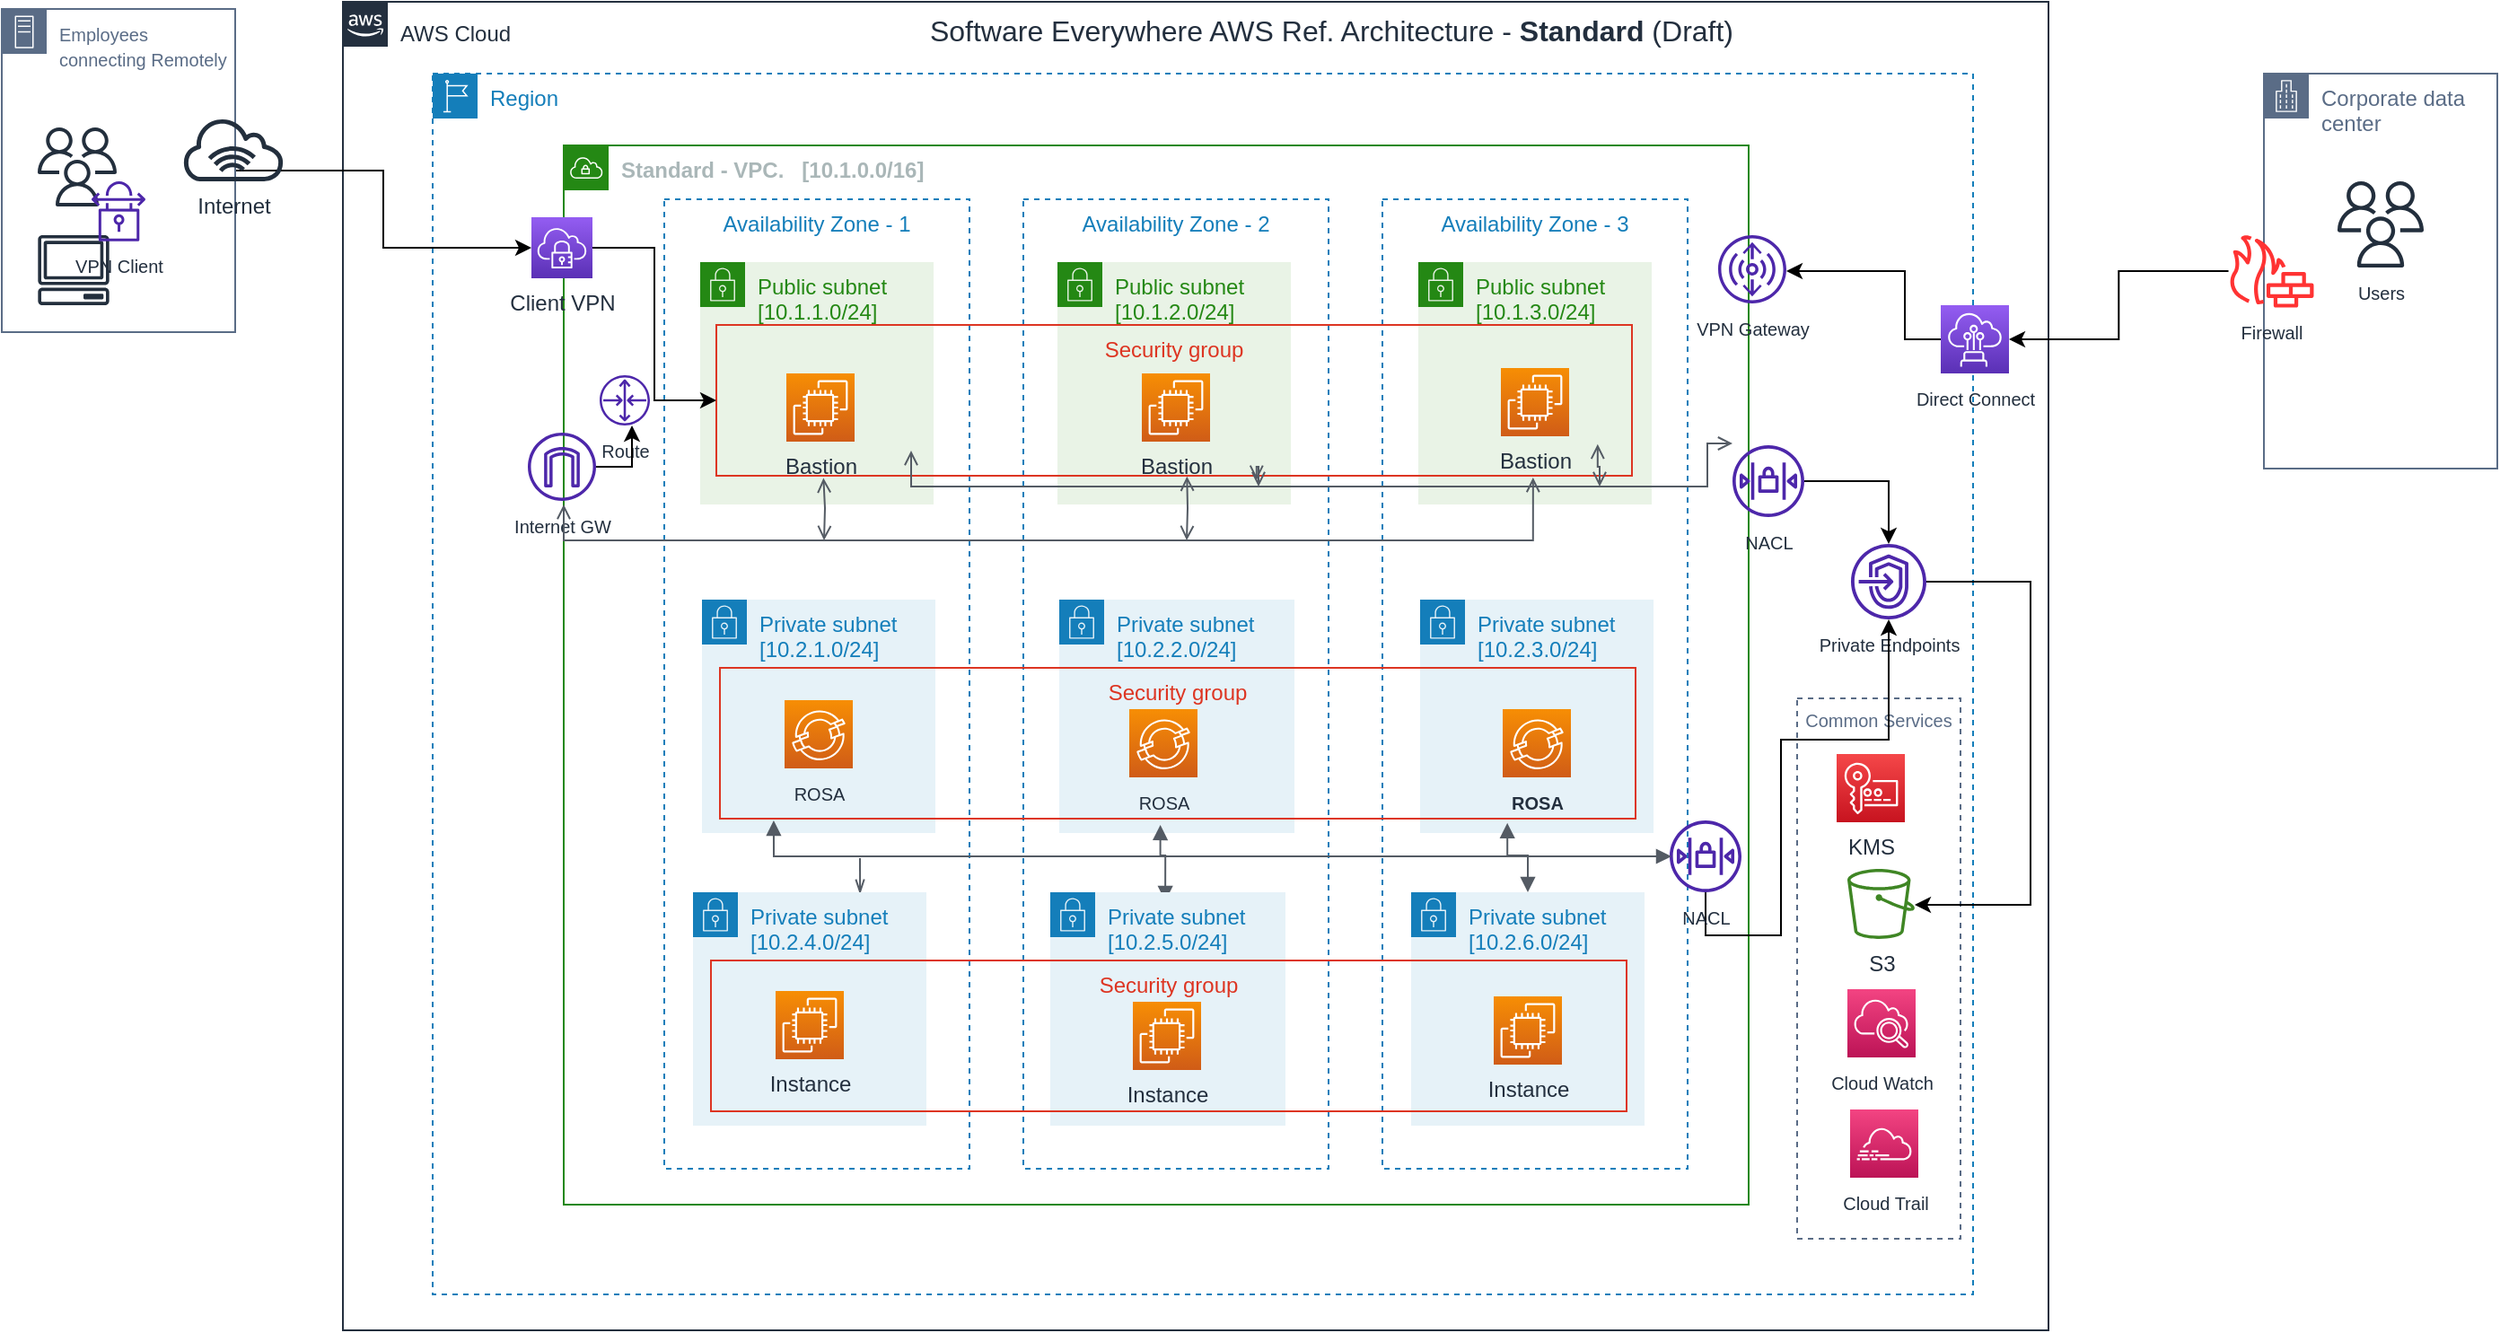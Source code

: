 <mxfile pages="3">
    <diagram id="8B79eMpNRoqDlZByXLjF" name="Standard">
        <mxGraphModel dx="2055" dy="931" grid="1" gridSize="10" guides="1" tooltips="1" connect="1" arrows="1" fold="1" page="1" pageScale="1" pageWidth="827" pageHeight="1169" math="0" shadow="0">
            <root>
                <mxCell id="kQcl340c3XAS7GA1GlbG-0"/>
                <mxCell id="kQcl340c3XAS7GA1GlbG-1" parent="kQcl340c3XAS7GA1GlbG-0"/>
                <mxCell id="sGM1jB0kcSt_eHSB2Us2-2" value="AWS Cloud&amp;nbsp; &amp;nbsp; &amp;nbsp; &amp;nbsp; &amp;nbsp; &amp;nbsp; &amp;nbsp; &amp;nbsp; &amp;nbsp; &amp;nbsp; &amp;nbsp; &amp;nbsp; &amp;nbsp; &amp;nbsp; &amp;nbsp; &amp;nbsp; &amp;nbsp; &amp;nbsp; &amp;nbsp; &amp;nbsp; &amp;nbsp; &amp;nbsp; &amp;nbsp; &amp;nbsp; &amp;nbsp; &amp;nbsp; &amp;nbsp; &amp;nbsp; &amp;nbsp; &amp;nbsp; &amp;nbsp; &amp;nbsp; &amp;nbsp; &amp;nbsp; &amp;nbsp; &lt;font style=&quot;font-size: 16px&quot;&gt;Software Everywhere AWS Ref. Architecture - &lt;b&gt;Standard&lt;/b&gt; (Draft)&lt;/font&gt;" style="points=[[0,0],[0.25,0],[0.5,0],[0.75,0],[1,0],[1,0.25],[1,0.5],[1,0.75],[1,1],[0.75,1],[0.5,1],[0.25,1],[0,1],[0,0.75],[0,0.5],[0,0.25]];outlineConnect=0;gradientColor=none;html=1;whiteSpace=wrap;fontSize=12;fontStyle=0;container=1;pointerEvents=0;collapsible=0;recursiveResize=0;shape=mxgraph.aws4.group;grIcon=mxgraph.aws4.group_aws_cloud_alt;strokeColor=#232F3E;fillColor=none;verticalAlign=top;align=left;spacingLeft=30;fontColor=#232F3E;dashed=0;" parent="kQcl340c3XAS7GA1GlbG-1" vertex="1">
                    <mxGeometry x="-20" y="60" width="950" height="740" as="geometry"/>
                </mxCell>
                <mxCell id="sGM1jB0kcSt_eHSB2Us2-3" value="Region" style="points=[[0,0],[0.25,0],[0.5,0],[0.75,0],[1,0],[1,0.25],[1,0.5],[1,0.75],[1,1],[0.75,1],[0.5,1],[0.25,1],[0,1],[0,0.75],[0,0.5],[0,0.25]];outlineConnect=0;gradientColor=none;html=1;whiteSpace=wrap;fontSize=12;fontStyle=0;container=1;pointerEvents=0;collapsible=0;recursiveResize=0;shape=mxgraph.aws4.group;grIcon=mxgraph.aws4.group_region;strokeColor=#147EBA;fillColor=none;verticalAlign=top;align=left;spacingLeft=30;fontColor=#147EBA;dashed=1;" parent="sGM1jB0kcSt_eHSB2Us2-2" vertex="1">
                    <mxGeometry x="50" y="40" width="858" height="680" as="geometry"/>
                </mxCell>
                <mxCell id="sGM1jB0kcSt_eHSB2Us2-4" value="Common Services" style="fillColor=none;strokeColor=#5A6C86;dashed=1;verticalAlign=top;fontStyle=0;fontColor=#5A6C86;fontSize=10;" parent="sGM1jB0kcSt_eHSB2Us2-3" vertex="1">
                    <mxGeometry x="760" y="348" width="91" height="301" as="geometry"/>
                </mxCell>
                <mxCell id="sGM1jB0kcSt_eHSB2Us2-5" style="edgeStyle=orthogonalEdgeStyle;rounded=0;orthogonalLoop=1;jettySize=auto;html=1;fontSize=10;" parent="sGM1jB0kcSt_eHSB2Us2-3" source="sGM1jB0kcSt_eHSB2Us2-28" target="sGM1jB0kcSt_eHSB2Us2-49" edge="1">
                    <mxGeometry relative="1" as="geometry"/>
                </mxCell>
                <mxCell id="sGM1jB0kcSt_eHSB2Us2-6" value="&lt;b&gt;Standard - VPC.&amp;nbsp; &amp;nbsp;[10.1.0.0/16]&lt;/b&gt;" style="points=[[0,0],[0.25,0],[0.5,0],[0.75,0],[1,0],[1,0.25],[1,0.5],[1,0.75],[1,1],[0.75,1],[0.5,1],[0.25,1],[0,1],[0,0.75],[0,0.5],[0,0.25]];outlineConnect=0;gradientColor=none;html=1;whiteSpace=wrap;fontSize=12;fontStyle=0;container=1;pointerEvents=0;collapsible=0;recursiveResize=0;shape=mxgraph.aws4.group;grIcon=mxgraph.aws4.group_vpc;strokeColor=#248814;fillColor=none;verticalAlign=top;align=left;spacingLeft=30;fontColor=#AAB7B8;dashed=0;" parent="sGM1jB0kcSt_eHSB2Us2-3" vertex="1">
                    <mxGeometry x="73" y="40" width="660" height="590" as="geometry"/>
                </mxCell>
                <mxCell id="sGM1jB0kcSt_eHSB2Us2-7" value="Availability Zone - 1" style="fillColor=none;strokeColor=#147EBA;dashed=1;verticalAlign=top;fontStyle=0;fontColor=#147EBA;" parent="sGM1jB0kcSt_eHSB2Us2-6" vertex="1">
                    <mxGeometry x="56" y="30" width="170" height="540" as="geometry"/>
                </mxCell>
                <mxCell id="sGM1jB0kcSt_eHSB2Us2-8" value="Public subnet&lt;br&gt;[10.1.1.0/24]" style="points=[[0,0],[0.25,0],[0.5,0],[0.75,0],[1,0],[1,0.25],[1,0.5],[1,0.75],[1,1],[0.75,1],[0.5,1],[0.25,1],[0,1],[0,0.75],[0,0.5],[0,0.25]];outlineConnect=0;gradientColor=none;html=1;whiteSpace=wrap;fontSize=12;fontStyle=0;container=1;pointerEvents=0;collapsible=0;recursiveResize=0;shape=mxgraph.aws4.group;grIcon=mxgraph.aws4.group_security_group;grStroke=0;strokeColor=#248814;fillColor=#E9F3E6;verticalAlign=top;align=left;spacingLeft=30;fontColor=#248814;dashed=0;" parent="sGM1jB0kcSt_eHSB2Us2-6" vertex="1">
                    <mxGeometry x="76" y="65" width="130" height="135" as="geometry"/>
                </mxCell>
                <mxCell id="sGM1jB0kcSt_eHSB2Us2-9" value="Availability Zone - 2" style="fillColor=none;strokeColor=#147EBA;dashed=1;verticalAlign=top;fontStyle=0;fontColor=#147EBA;" parent="sGM1jB0kcSt_eHSB2Us2-6" vertex="1">
                    <mxGeometry x="256" y="30" width="170" height="540" as="geometry"/>
                </mxCell>
                <mxCell id="sGM1jB0kcSt_eHSB2Us2-10" value="Availability Zone - 3" style="fillColor=none;strokeColor=#147EBA;dashed=1;verticalAlign=top;fontStyle=0;fontColor=#147EBA;" parent="sGM1jB0kcSt_eHSB2Us2-6" vertex="1">
                    <mxGeometry x="456" y="30" width="170" height="540" as="geometry"/>
                </mxCell>
                <mxCell id="sGM1jB0kcSt_eHSB2Us2-11" value="Public subnet&lt;br&gt;[10.1.2.0/24]" style="points=[[0,0],[0.25,0],[0.5,0],[0.75,0],[1,0],[1,0.25],[1,0.5],[1,0.75],[1,1],[0.75,1],[0.5,1],[0.25,1],[0,1],[0,0.75],[0,0.5],[0,0.25]];outlineConnect=0;gradientColor=none;html=1;whiteSpace=wrap;fontSize=12;fontStyle=0;container=1;pointerEvents=0;collapsible=0;recursiveResize=0;shape=mxgraph.aws4.group;grIcon=mxgraph.aws4.group_security_group;grStroke=0;strokeColor=#248814;fillColor=#E9F3E6;verticalAlign=top;align=left;spacingLeft=30;fontColor=#248814;dashed=0;" parent="sGM1jB0kcSt_eHSB2Us2-6" vertex="1">
                    <mxGeometry x="275" y="65" width="130" height="135" as="geometry"/>
                </mxCell>
                <mxCell id="sGM1jB0kcSt_eHSB2Us2-12" value="Public subnet&lt;br&gt;[10.1.3.0/24]" style="points=[[0,0],[0.25,0],[0.5,0],[0.75,0],[1,0],[1,0.25],[1,0.5],[1,0.75],[1,1],[0.75,1],[0.5,1],[0.25,1],[0,1],[0,0.75],[0,0.5],[0,0.25]];outlineConnect=0;gradientColor=none;html=1;whiteSpace=wrap;fontSize=12;fontStyle=0;container=1;pointerEvents=0;collapsible=0;recursiveResize=0;shape=mxgraph.aws4.group;grIcon=mxgraph.aws4.group_security_group;grStroke=0;strokeColor=#248814;fillColor=#E9F3E6;verticalAlign=top;align=left;spacingLeft=30;fontColor=#248814;dashed=0;" parent="sGM1jB0kcSt_eHSB2Us2-6" vertex="1">
                    <mxGeometry x="476" y="65" width="130" height="135" as="geometry"/>
                </mxCell>
                <mxCell id="sGM1jB0kcSt_eHSB2Us2-13" value="&lt;font style=&quot;font-size: 12px&quot;&gt;Bastion&lt;/font&gt;" style="sketch=0;points=[[0,0,0],[0.25,0,0],[0.5,0,0],[0.75,0,0],[1,0,0],[0,1,0],[0.25,1,0],[0.5,1,0],[0.75,1,0],[1,1,0],[0,0.25,0],[0,0.5,0],[0,0.75,0],[1,0.25,0],[1,0.5,0],[1,0.75,0]];outlineConnect=0;fontColor=#232F3E;gradientColor=#F78E04;gradientDirection=north;fillColor=#D05C17;strokeColor=#ffffff;dashed=0;verticalLabelPosition=bottom;verticalAlign=top;align=center;html=1;fontSize=12;fontStyle=0;aspect=fixed;shape=mxgraph.aws4.resourceIcon;resIcon=mxgraph.aws4.ec2;" parent="sGM1jB0kcSt_eHSB2Us2-12" vertex="1">
                    <mxGeometry x="46" y="59" width="38" height="38" as="geometry"/>
                </mxCell>
                <mxCell id="sGM1jB0kcSt_eHSB2Us2-14" value="&lt;font style=&quot;font-size: 12px&quot;&gt;Bastion&lt;/font&gt;" style="sketch=0;points=[[0,0,0],[0.25,0,0],[0.5,0,0],[0.75,0,0],[1,0,0],[0,1,0],[0.25,1,0],[0.5,1,0],[0.75,1,0],[1,1,0],[0,0.25,0],[0,0.5,0],[0,0.75,0],[1,0.25,0],[1,0.5,0],[1,0.75,0]];outlineConnect=0;fontColor=#232F3E;gradientColor=#F78E04;gradientDirection=north;fillColor=#D05C17;strokeColor=#ffffff;dashed=0;verticalLabelPosition=bottom;verticalAlign=top;align=center;html=1;fontSize=12;fontStyle=0;aspect=fixed;shape=mxgraph.aws4.resourceIcon;resIcon=mxgraph.aws4.ec2;" parent="sGM1jB0kcSt_eHSB2Us2-6" vertex="1">
                    <mxGeometry x="124" y="127" width="38" height="38" as="geometry"/>
                </mxCell>
                <mxCell id="sGM1jB0kcSt_eHSB2Us2-15" value="&lt;font style=&quot;font-size: 12px&quot;&gt;Bastion&lt;/font&gt;" style="sketch=0;points=[[0,0,0],[0.25,0,0],[0.5,0,0],[0.75,0,0],[1,0,0],[0,1,0],[0.25,1,0],[0.5,1,0],[0.75,1,0],[1,1,0],[0,0.25,0],[0,0.5,0],[0,0.75,0],[1,0.25,0],[1,0.5,0],[1,0.75,0]];outlineConnect=0;fontColor=#232F3E;gradientColor=#F78E04;gradientDirection=north;fillColor=#D05C17;strokeColor=#ffffff;dashed=0;verticalLabelPosition=bottom;verticalAlign=top;align=center;html=1;fontSize=12;fontStyle=0;aspect=fixed;shape=mxgraph.aws4.resourceIcon;resIcon=mxgraph.aws4.ec2;" parent="sGM1jB0kcSt_eHSB2Us2-6" vertex="1">
                    <mxGeometry x="322" y="127" width="38" height="38" as="geometry"/>
                </mxCell>
                <mxCell id="sGM1jB0kcSt_eHSB2Us2-20" value="Security group" style="fillColor=none;strokeColor=#DD3522;verticalAlign=top;fontStyle=0;fontColor=#DD3522;" parent="sGM1jB0kcSt_eHSB2Us2-6" vertex="1">
                    <mxGeometry x="85" y="100" width="510" height="84" as="geometry"/>
                </mxCell>
                <mxCell id="QXPKb4qpWzNCw1or6Q1f-0" style="edgeStyle=orthogonalEdgeStyle;rounded=0;orthogonalLoop=1;jettySize=auto;html=1;entryX=0;entryY=0.5;entryDx=0;entryDy=0;fontSize=12;" parent="sGM1jB0kcSt_eHSB2Us2-6" source="sGM1jB0kcSt_eHSB2Us2-21" target="sGM1jB0kcSt_eHSB2Us2-20" edge="1">
                    <mxGeometry relative="1" as="geometry"/>
                </mxCell>
                <mxCell id="sGM1jB0kcSt_eHSB2Us2-21" value="Client VPN" style="sketch=0;points=[[0,0,0],[0.25,0,0],[0.5,0,0],[0.75,0,0],[1,0,0],[0,1,0],[0.25,1,0],[0.5,1,0],[0.75,1,0],[1,1,0],[0,0.25,0],[0,0.5,0],[0,0.75,0],[1,0.25,0],[1,0.5,0],[1,0.75,0]];outlineConnect=0;fontColor=#232F3E;gradientColor=#945DF2;gradientDirection=north;fillColor=#5A30B5;strokeColor=#ffffff;dashed=0;verticalLabelPosition=bottom;verticalAlign=top;align=center;html=1;fontSize=12;fontStyle=0;aspect=fixed;shape=mxgraph.aws4.resourceIcon;resIcon=mxgraph.aws4.client_vpn;" parent="sGM1jB0kcSt_eHSB2Us2-6" vertex="1">
                    <mxGeometry x="-18" y="40" width="34" height="34" as="geometry"/>
                </mxCell>
                <mxCell id="sGM1jB0kcSt_eHSB2Us2-26" value="&lt;font style=&quot;font-size: 10px&quot;&gt;Route&lt;/font&gt;" style="sketch=0;outlineConnect=0;fontColor=#232F3E;gradientColor=none;fillColor=#4D27AA;strokeColor=none;dashed=0;verticalLabelPosition=bottom;verticalAlign=top;align=center;html=1;fontSize=12;fontStyle=0;aspect=fixed;pointerEvents=1;shape=mxgraph.aws4.router;" parent="sGM1jB0kcSt_eHSB2Us2-6" vertex="1">
                    <mxGeometry x="20" y="128" width="28" height="28" as="geometry"/>
                </mxCell>
                <mxCell id="sGM1jB0kcSt_eHSB2Us2-28" value="&lt;font style=&quot;font-size: 10px&quot;&gt;NACL&lt;/font&gt;" style="sketch=0;outlineConnect=0;fontColor=#232F3E;gradientColor=none;fillColor=#4D27AA;strokeColor=none;dashed=0;verticalLabelPosition=bottom;verticalAlign=top;align=center;html=1;fontSize=12;fontStyle=0;aspect=fixed;pointerEvents=1;shape=mxgraph.aws4.network_access_control_list;" parent="sGM1jB0kcSt_eHSB2Us2-3" vertex="1">
                    <mxGeometry x="724" y="207" width="40" height="40" as="geometry"/>
                </mxCell>
                <mxCell id="sGM1jB0kcSt_eHSB2Us2-31" style="edgeStyle=orthogonalEdgeStyle;rounded=0;orthogonalLoop=1;jettySize=auto;html=1;fontSize=10;" parent="sGM1jB0kcSt_eHSB2Us2-3" source="sGM1jB0kcSt_eHSB2Us2-32" target="sGM1jB0kcSt_eHSB2Us2-26" edge="1">
                    <mxGeometry relative="1" as="geometry">
                        <mxPoint x="110" y="210" as="targetPoint"/>
                        <Array as="points">
                            <mxPoint x="111" y="219"/>
                        </Array>
                    </mxGeometry>
                </mxCell>
                <mxCell id="sGM1jB0kcSt_eHSB2Us2-32" value="&lt;font style=&quot;font-size: 10px&quot;&gt;Internet GW&lt;/font&gt;" style="sketch=0;outlineConnect=0;fontColor=#232F3E;gradientColor=none;fillColor=#4D27AA;strokeColor=none;dashed=0;verticalLabelPosition=bottom;verticalAlign=top;align=center;html=1;fontSize=12;fontStyle=0;aspect=fixed;pointerEvents=1;shape=mxgraph.aws4.internet_gateway;" parent="sGM1jB0kcSt_eHSB2Us2-3" vertex="1">
                    <mxGeometry x="53" y="200" width="38" height="38" as="geometry"/>
                </mxCell>
                <mxCell id="sGM1jB0kcSt_eHSB2Us2-33" value="KMS" style="sketch=0;points=[[0,0,0],[0.25,0,0],[0.5,0,0],[0.75,0,0],[1,0,0],[0,1,0],[0.25,1,0],[0.5,1,0],[0.75,1,0],[1,1,0],[0,0.25,0],[0,0.5,0],[0,0.75,0],[1,0.25,0],[1,0.5,0],[1,0.75,0]];outlineConnect=0;fontColor=#232F3E;gradientColor=#F54749;gradientDirection=north;fillColor=#C7131F;strokeColor=#ffffff;dashed=0;verticalLabelPosition=bottom;verticalAlign=top;align=center;html=1;fontSize=12;fontStyle=0;aspect=fixed;shape=mxgraph.aws4.resourceIcon;resIcon=mxgraph.aws4.key_management_service;" parent="sGM1jB0kcSt_eHSB2Us2-3" vertex="1">
                    <mxGeometry x="782" y="379" width="38" height="38" as="geometry"/>
                </mxCell>
                <mxCell id="sGM1jB0kcSt_eHSB2Us2-34" value="S3" style="sketch=0;outlineConnect=0;fontColor=#232F3E;gradientColor=none;fillColor=#3F8624;strokeColor=none;dashed=0;verticalLabelPosition=bottom;verticalAlign=top;align=center;html=1;fontSize=12;fontStyle=0;aspect=fixed;pointerEvents=1;shape=mxgraph.aws4.bucket;" parent="sGM1jB0kcSt_eHSB2Us2-3" vertex="1">
                    <mxGeometry x="788" y="443" width="37.5" height="39" as="geometry"/>
                </mxCell>
                <mxCell id="sGM1jB0kcSt_eHSB2Us2-35" value="&lt;font style=&quot;font-size: 10px&quot;&gt;Cloud Watch&lt;/font&gt;" style="sketch=0;points=[[0,0,0],[0.25,0,0],[0.5,0,0],[0.75,0,0],[1,0,0],[0,1,0],[0.25,1,0],[0.5,1,0],[0.75,1,0],[1,1,0],[0,0.25,0],[0,0.5,0],[0,0.75,0],[1,0.25,0],[1,0.5,0],[1,0.75,0]];points=[[0,0,0],[0.25,0,0],[0.5,0,0],[0.75,0,0],[1,0,0],[0,1,0],[0.25,1,0],[0.5,1,0],[0.75,1,0],[1,1,0],[0,0.25,0],[0,0.5,0],[0,0.75,0],[1,0.25,0],[1,0.5,0],[1,0.75,0]];outlineConnect=0;fontColor=#232F3E;gradientColor=#F34482;gradientDirection=north;fillColor=#BC1356;strokeColor=#ffffff;dashed=0;verticalLabelPosition=bottom;verticalAlign=top;align=center;html=1;fontSize=12;fontStyle=0;aspect=fixed;shape=mxgraph.aws4.resourceIcon;resIcon=mxgraph.aws4.cloudwatch_2;" parent="sGM1jB0kcSt_eHSB2Us2-3" vertex="1">
                    <mxGeometry x="788" y="510" width="38" height="38" as="geometry"/>
                </mxCell>
                <mxCell id="sGM1jB0kcSt_eHSB2Us2-36" value="&lt;font style=&quot;font-size: 10px&quot;&gt;Cloud Trail&lt;/font&gt;" style="sketch=0;points=[[0,0,0],[0.25,0,0],[0.5,0,0],[0.75,0,0],[1,0,0],[0,1,0],[0.25,1,0],[0.5,1,0],[0.75,1,0],[1,1,0],[0,0.25,0],[0,0.5,0],[0,0.75,0],[1,0.25,0],[1,0.5,0],[1,0.75,0]];points=[[0,0,0],[0.25,0,0],[0.5,0,0],[0.75,0,0],[1,0,0],[0,1,0],[0.25,1,0],[0.5,1,0],[0.75,1,0],[1,1,0],[0,0.25,0],[0,0.5,0],[0,0.75,0],[1,0.25,0],[1,0.5,0],[1,0.75,0]];outlineConnect=0;fontColor=#232F3E;gradientColor=#F34482;gradientDirection=north;fillColor=#BC1356;strokeColor=#ffffff;dashed=0;verticalLabelPosition=bottom;verticalAlign=top;align=center;html=1;fontSize=12;fontStyle=0;aspect=fixed;shape=mxgraph.aws4.resourceIcon;resIcon=mxgraph.aws4.cloudtrail;" parent="sGM1jB0kcSt_eHSB2Us2-3" vertex="1">
                    <mxGeometry x="789.5" y="577" width="38" height="38" as="geometry"/>
                </mxCell>
                <mxCell id="sGM1jB0kcSt_eHSB2Us2-37" value="" style="edgeStyle=orthogonalEdgeStyle;html=1;endArrow=open;elbow=vertical;startArrow=open;startFill=0;endFill=0;strokeColor=#545B64;rounded=0;fontSize=10;exitX=0.892;exitY=1.012;exitDx=0;exitDy=0;exitPerimeter=0;" parent="sGM1jB0kcSt_eHSB2Us2-3" source="sGM1jB0kcSt_eHSB2Us2-20" edge="1">
                    <mxGeometry width="100" relative="1" as="geometry">
                        <mxPoint x="407" y="510" as="sourcePoint"/>
                        <mxPoint x="73" y="240" as="targetPoint"/>
                        <Array as="points">
                            <mxPoint x="613" y="260"/>
                            <mxPoint x="73" y="260"/>
                        </Array>
                    </mxGeometry>
                </mxCell>
                <mxCell id="sGM1jB0kcSt_eHSB2Us2-38" value="" style="edgeStyle=orthogonalEdgeStyle;html=1;endArrow=open;elbow=vertical;startArrow=open;startFill=0;endFill=0;strokeColor=#545B64;rounded=0;fontSize=10;entryX=0.117;entryY=1.015;entryDx=0;entryDy=0;entryPerimeter=0;" parent="sGM1jB0kcSt_eHSB2Us2-3" target="sGM1jB0kcSt_eHSB2Us2-20" edge="1">
                    <mxGeometry width="100" relative="1" as="geometry">
                        <mxPoint x="218" y="260" as="sourcePoint"/>
                        <mxPoint x="283" y="570" as="targetPoint"/>
                    </mxGeometry>
                </mxCell>
                <mxCell id="sGM1jB0kcSt_eHSB2Us2-39" value="" style="edgeStyle=orthogonalEdgeStyle;html=1;endArrow=open;elbow=vertical;startArrow=open;startFill=0;endFill=0;strokeColor=#545B64;rounded=0;fontSize=10;entryX=0.514;entryY=1.004;entryDx=0;entryDy=0;entryPerimeter=0;" parent="sGM1jB0kcSt_eHSB2Us2-3" target="sGM1jB0kcSt_eHSB2Us2-20" edge="1">
                    <mxGeometry width="100" relative="1" as="geometry">
                        <mxPoint x="420" y="260" as="sourcePoint"/>
                        <mxPoint x="393" y="522" as="targetPoint"/>
                    </mxGeometry>
                </mxCell>
                <mxCell id="sGM1jB0kcSt_eHSB2Us2-47" value="&lt;font style=&quot;font-size: 10px&quot;&gt;VPN Gateway&lt;/font&gt;" style="sketch=0;outlineConnect=0;fontColor=#232F3E;gradientColor=none;fillColor=#4D27AA;strokeColor=none;dashed=0;verticalLabelPosition=bottom;verticalAlign=top;align=center;html=1;fontSize=12;fontStyle=0;aspect=fixed;pointerEvents=1;shape=mxgraph.aws4.vpc_carrier_gateway;" parent="sGM1jB0kcSt_eHSB2Us2-3" vertex="1">
                    <mxGeometry x="716" y="90" width="38" height="38" as="geometry"/>
                </mxCell>
                <mxCell id="sGM1jB0kcSt_eHSB2Us2-48" style="edgeStyle=orthogonalEdgeStyle;rounded=0;orthogonalLoop=1;jettySize=auto;html=1;fontSize=10;" parent="sGM1jB0kcSt_eHSB2Us2-3" source="sGM1jB0kcSt_eHSB2Us2-49" target="sGM1jB0kcSt_eHSB2Us2-34" edge="1">
                    <mxGeometry relative="1" as="geometry">
                        <Array as="points">
                            <mxPoint x="890" y="283"/>
                            <mxPoint x="890" y="463"/>
                        </Array>
                    </mxGeometry>
                </mxCell>
                <mxCell id="sGM1jB0kcSt_eHSB2Us2-49" value="&lt;font style=&quot;font-size: 10px&quot;&gt;Private Endpoints&lt;/font&gt;" style="sketch=0;outlineConnect=0;fontColor=#232F3E;gradientColor=none;fillColor=#4D27AA;strokeColor=none;dashed=0;verticalLabelPosition=bottom;verticalAlign=top;align=center;html=1;fontSize=12;fontStyle=0;aspect=fixed;pointerEvents=1;shape=mxgraph.aws4.endpoints;" parent="sGM1jB0kcSt_eHSB2Us2-3" vertex="1">
                    <mxGeometry x="790" y="262" width="42" height="42" as="geometry"/>
                </mxCell>
                <mxCell id="sGM1jB0kcSt_eHSB2Us2-50" style="edgeStyle=orthogonalEdgeStyle;rounded=0;orthogonalLoop=1;jettySize=auto;html=1;fontSize=10;" parent="sGM1jB0kcSt_eHSB2Us2-2" source="sGM1jB0kcSt_eHSB2Us2-51" target="sGM1jB0kcSt_eHSB2Us2-47" edge="1">
                    <mxGeometry relative="1" as="geometry">
                        <Array as="points">
                            <mxPoint x="870" y="188"/>
                            <mxPoint x="870" y="150"/>
                        </Array>
                    </mxGeometry>
                </mxCell>
                <mxCell id="sGM1jB0kcSt_eHSB2Us2-51" value="&lt;font style=&quot;font-size: 10px&quot;&gt;Direct Connect&lt;/font&gt;" style="sketch=0;points=[[0,0,0],[0.25,0,0],[0.5,0,0],[0.75,0,0],[1,0,0],[0,1,0],[0.25,1,0],[0.5,1,0],[0.75,1,0],[1,1,0],[0,0.25,0],[0,0.5,0],[0,0.75,0],[1,0.25,0],[1,0.5,0],[1,0.75,0]];outlineConnect=0;fontColor=#232F3E;gradientColor=#945DF2;gradientDirection=north;fillColor=#5A30B5;strokeColor=#ffffff;dashed=0;verticalLabelPosition=bottom;verticalAlign=top;align=center;html=1;fontSize=12;fontStyle=0;aspect=fixed;shape=mxgraph.aws4.resourceIcon;resIcon=mxgraph.aws4.direct_connect;" parent="sGM1jB0kcSt_eHSB2Us2-2" vertex="1">
                    <mxGeometry x="890" y="169" width="38" height="38" as="geometry"/>
                </mxCell>
                <mxCell id="sGM1jB0kcSt_eHSB2Us2-55" style="edgeStyle=orthogonalEdgeStyle;rounded=0;orthogonalLoop=1;jettySize=auto;html=1;fontSize=10;" parent="kQcl340c3XAS7GA1GlbG-1" source="sGM1jB0kcSt_eHSB2Us2-69" target="sGM1jB0kcSt_eHSB2Us2-49" edge="1">
                    <mxGeometry relative="1" as="geometry">
                        <mxPoint x="741" y="580" as="sourcePoint"/>
                        <Array as="points">
                            <mxPoint x="781" y="580"/>
                            <mxPoint x="781" y="471"/>
                        </Array>
                    </mxGeometry>
                </mxCell>
                <mxCell id="sGM1jB0kcSt_eHSB2Us2-69" value="&lt;font style=&quot;font-size: 10px&quot;&gt;NACL&lt;/font&gt;" style="sketch=0;outlineConnect=0;fontColor=#232F3E;gradientColor=none;fillColor=#4D27AA;strokeColor=none;dashed=0;verticalLabelPosition=bottom;verticalAlign=top;align=center;html=1;fontSize=12;fontStyle=0;aspect=fixed;pointerEvents=1;shape=mxgraph.aws4.network_access_control_list;" parent="kQcl340c3XAS7GA1GlbG-1" vertex="1">
                    <mxGeometry x="719" y="516" width="40" height="40" as="geometry"/>
                </mxCell>
                <mxCell id="sGM1jB0kcSt_eHSB2Us2-96" value="Private subnet&lt;br&gt;[10.2.3.0/24]" style="points=[[0,0],[0.25,0],[0.5,0],[0.75,0],[1,0],[1,0.25],[1,0.5],[1,0.75],[1,1],[0.75,1],[0.5,1],[0.25,1],[0,1],[0,0.75],[0,0.5],[0,0.25]];outlineConnect=0;gradientColor=none;html=1;whiteSpace=wrap;fontSize=12;fontStyle=0;container=1;pointerEvents=0;collapsible=0;recursiveResize=0;shape=mxgraph.aws4.group;grIcon=mxgraph.aws4.group_security_group;grStroke=0;strokeColor=#147EBA;fillColor=#E6F2F8;verticalAlign=top;align=left;spacingLeft=30;fontColor=#147EBA;dashed=0;" parent="kQcl340c3XAS7GA1GlbG-1" vertex="1">
                    <mxGeometry x="580" y="393" width="130" height="130" as="geometry"/>
                </mxCell>
                <mxCell id="sGM1jB0kcSt_eHSB2Us2-97" value="Private subnet&lt;br&gt;[10.2.2.0/24]" style="points=[[0,0],[0.25,0],[0.5,0],[0.75,0],[1,0],[1,0.25],[1,0.5],[1,0.75],[1,1],[0.75,1],[0.5,1],[0.25,1],[0,1],[0,0.75],[0,0.5],[0,0.25]];outlineConnect=0;gradientColor=none;html=1;whiteSpace=wrap;fontSize=12;fontStyle=0;container=1;pointerEvents=0;collapsible=0;recursiveResize=0;shape=mxgraph.aws4.group;grIcon=mxgraph.aws4.group_security_group;grStroke=0;strokeColor=#147EBA;fillColor=#E6F2F8;verticalAlign=top;align=left;spacingLeft=30;fontColor=#147EBA;dashed=0;" parent="kQcl340c3XAS7GA1GlbG-1" vertex="1">
                    <mxGeometry x="379" y="393" width="131" height="130" as="geometry"/>
                </mxCell>
                <mxCell id="sGM1jB0kcSt_eHSB2Us2-98" value="Private subnet&lt;br&gt;[10.2.1.0/24]" style="points=[[0,0],[0.25,0],[0.5,0],[0.75,0],[1,0],[1,0.25],[1,0.5],[1,0.75],[1,1],[0.75,1],[0.5,1],[0.25,1],[0,1],[0,0.75],[0,0.5],[0,0.25]];outlineConnect=0;gradientColor=none;html=1;whiteSpace=wrap;fontSize=12;fontStyle=0;container=1;pointerEvents=0;collapsible=0;recursiveResize=0;shape=mxgraph.aws4.group;grIcon=mxgraph.aws4.group_security_group;grStroke=0;strokeColor=#147EBA;fillColor=#E6F2F8;verticalAlign=top;align=left;spacingLeft=30;fontColor=#147EBA;dashed=0;" parent="kQcl340c3XAS7GA1GlbG-1" vertex="1">
                    <mxGeometry x="180" y="393" width="130" height="130" as="geometry"/>
                </mxCell>
                <mxCell id="sGM1jB0kcSt_eHSB2Us2-99" value="" style="edgeStyle=orthogonalEdgeStyle;html=1;endArrow=open;elbow=vertical;startArrow=open;startFill=0;endFill=0;strokeColor=#545B64;rounded=0;fontSize=10;exitX=0.75;exitY=1;exitDx=0;exitDy=0;" parent="kQcl340c3XAS7GA1GlbG-1" edge="1">
                    <mxGeometry width="100" relative="1" as="geometry">
                        <mxPoint x="296.5" y="310" as="sourcePoint"/>
                        <mxPoint x="754.0" y="306" as="targetPoint"/>
                        <Array as="points">
                            <mxPoint x="297" y="330"/>
                            <mxPoint x="740" y="330"/>
                            <mxPoint x="740" y="306"/>
                        </Array>
                    </mxGeometry>
                </mxCell>
                <mxCell id="sGM1jB0kcSt_eHSB2Us2-100" value="" style="edgeStyle=orthogonalEdgeStyle;html=1;endArrow=open;elbow=vertical;startArrow=open;startFill=0;endFill=0;strokeColor=#545B64;rounded=0;fontSize=10;exitX=0.59;exitY=1.029;exitDx=0;exitDy=0;exitPerimeter=0;" parent="kQcl340c3XAS7GA1GlbG-1" source="sGM1jB0kcSt_eHSB2Us2-20" edge="1">
                    <mxGeometry width="100" relative="1" as="geometry">
                        <mxPoint x="420" y="319" as="sourcePoint"/>
                        <mxPoint x="490" y="330" as="targetPoint"/>
                        <Array as="points">
                            <mxPoint x="489" y="319"/>
                        </Array>
                    </mxGeometry>
                </mxCell>
                <mxCell id="sGM1jB0kcSt_eHSB2Us2-101" value="" style="edgeStyle=orthogonalEdgeStyle;html=1;endArrow=open;elbow=vertical;startArrow=open;startFill=0;endFill=0;strokeColor=#545B64;rounded=0;fontSize=10;exitX=0.59;exitY=1.029;exitDx=0;exitDy=0;exitPerimeter=0;" parent="kQcl340c3XAS7GA1GlbG-1" edge="1">
                    <mxGeometry width="100" relative="1" as="geometry">
                        <mxPoint x="678.9" y="306.436" as="sourcePoint"/>
                        <mxPoint x="680" y="330" as="targetPoint"/>
                        <Array as="points">
                            <mxPoint x="679" y="319"/>
                        </Array>
                    </mxGeometry>
                </mxCell>
                <mxCell id="sGM1jB0kcSt_eHSB2Us2-102" value="" style="edgeStyle=orthogonalEdgeStyle;html=1;endArrow=block;elbow=vertical;startArrow=block;startFill=1;endFill=1;strokeColor=#545B64;rounded=0;fontSize=10;exitX=0.488;exitY=0.5;exitDx=0;exitDy=0;exitPerimeter=0;" parent="kQcl340c3XAS7GA1GlbG-1" edge="1">
                    <mxGeometry width="100" relative="1" as="geometry">
                        <mxPoint x="219.96" y="516" as="sourcePoint"/>
                        <mxPoint x="720.0" y="536" as="targetPoint"/>
                        <Array as="points">
                            <mxPoint x="220" y="536"/>
                        </Array>
                    </mxGeometry>
                </mxCell>
                <mxCell id="sGM1jB0kcSt_eHSB2Us2-103" value="" style="edgeStyle=orthogonalEdgeStyle;html=1;endArrow=block;elbow=vertical;startArrow=block;startFill=1;endFill=1;strokeColor=#545B64;rounded=0;fontSize=10;entryX=0.489;entryY=0.038;entryDx=0;entryDy=0;entryPerimeter=0;exitX=0.481;exitY=1.041;exitDx=0;exitDy=0;exitPerimeter=0;" parent="kQcl340c3XAS7GA1GlbG-1" source="sGM1jB0kcSt_eHSB2Us2-107" target="sGM1jB0kcSt_eHSB2Us2-61" edge="1">
                    <mxGeometry width="100" relative="1" as="geometry">
                        <mxPoint x="331" y="548" as="sourcePoint"/>
                        <mxPoint x="431" y="548" as="targetPoint"/>
                    </mxGeometry>
                </mxCell>
                <mxCell id="sGM1jB0kcSt_eHSB2Us2-104" value="" style="edgeStyle=orthogonalEdgeStyle;html=1;endArrow=block;elbow=vertical;startArrow=block;startFill=1;endFill=1;strokeColor=#545B64;rounded=0;fontSize=10;entryX=0.86;entryY=1.029;entryDx=0;entryDy=0;entryPerimeter=0;" parent="kQcl340c3XAS7GA1GlbG-1" source="sGM1jB0kcSt_eHSB2Us2-60" target="sGM1jB0kcSt_eHSB2Us2-107" edge="1">
                    <mxGeometry width="100" relative="1" as="geometry">
                        <mxPoint x="565" y="531" as="sourcePoint"/>
                        <mxPoint x="665" y="531" as="targetPoint"/>
                    </mxGeometry>
                </mxCell>
                <mxCell id="sGM1jB0kcSt_eHSB2Us2-105" value="" style="edgeStyle=orthogonalEdgeStyle;html=1;endArrow=openThin;elbow=vertical;startArrow=none;endFill=0;strokeColor=#545B64;rounded=0;fontSize=10;entryX=0.665;entryY=0.614;entryDx=0;entryDy=0;entryPerimeter=0;" parent="kQcl340c3XAS7GA1GlbG-1" edge="1">
                    <mxGeometry width="100" relative="1" as="geometry">
                        <mxPoint x="268" y="537" as="sourcePoint"/>
                        <mxPoint x="268.05" y="556.9" as="targetPoint"/>
                    </mxGeometry>
                </mxCell>
                <mxCell id="sGM1jB0kcSt_eHSB2Us2-107" value="Security group" style="fillColor=none;strokeColor=#DD3522;verticalAlign=top;fontStyle=0;fontColor=#DD3522;" parent="kQcl340c3XAS7GA1GlbG-1" vertex="1">
                    <mxGeometry x="190" y="431" width="510" height="84" as="geometry"/>
                </mxCell>
                <mxCell id="sGM1jB0kcSt_eHSB2Us2-108" value="&lt;font style=&quot;font-size: 10px&quot;&gt;ROSA&lt;/font&gt;" style="sketch=0;points=[[0,0,0],[0.25,0,0],[0.5,0,0],[0.75,0,0],[1,0,0],[0,1,0],[0.25,1,0],[0.5,1,0],[0.75,1,0],[1,1,0],[0,0.25,0],[0,0.5,0],[0,0.75,0],[1,0.25,0],[1,0.5,0],[1,0.75,0]];outlineConnect=0;fontColor=#232F3E;gradientColor=#F78E04;gradientDirection=north;fillColor=#D05C17;strokeColor=#ffffff;dashed=0;verticalLabelPosition=bottom;verticalAlign=top;align=center;html=1;fontSize=12;fontStyle=0;aspect=fixed;shape=mxgraph.aws4.resourceIcon;resIcon=mxgraph.aws4.red_hat_openshift;" parent="kQcl340c3XAS7GA1GlbG-1" vertex="1">
                    <mxGeometry x="418" y="454" width="38" height="38" as="geometry"/>
                </mxCell>
                <mxCell id="sGM1jB0kcSt_eHSB2Us2-109" value="&lt;font style=&quot;font-size: 10px&quot;&gt;ROSA&lt;/font&gt;" style="sketch=0;points=[[0,0,0],[0.25,0,0],[0.5,0,0],[0.75,0,0],[1,0,0],[0,1,0],[0.25,1,0],[0.5,1,0],[0.75,1,0],[1,1,0],[0,0.25,0],[0,0.5,0],[0,0.75,0],[1,0.25,0],[1,0.5,0],[1,0.75,0]];outlineConnect=0;fontColor=#232F3E;gradientColor=#F78E04;gradientDirection=north;fillColor=#D05C17;strokeColor=#ffffff;dashed=0;verticalLabelPosition=bottom;verticalAlign=top;align=center;html=1;fontSize=12;fontStyle=0;aspect=fixed;shape=mxgraph.aws4.resourceIcon;resIcon=mxgraph.aws4.red_hat_openshift;" parent="kQcl340c3XAS7GA1GlbG-1" vertex="1">
                    <mxGeometry x="226" y="449" width="38" height="38" as="geometry"/>
                </mxCell>
                <mxCell id="sGM1jB0kcSt_eHSB2Us2-110" value="&lt;font style=&quot;font-size: 10px&quot;&gt;ROSA&lt;/font&gt;" style="sketch=0;points=[[0,0,0],[0.25,0,0],[0.5,0,0],[0.75,0,0],[1,0,0],[0,1,0],[0.25,1,0],[0.5,1,0],[0.75,1,0],[1,1,0],[0,0.25,0],[0,0.5,0],[0,0.75,0],[1,0.25,0],[1,0.5,0],[1,0.75,0]];outlineConnect=0;fontColor=#232F3E;gradientColor=#F78E04;gradientDirection=north;fillColor=#D05C17;strokeColor=#ffffff;dashed=0;verticalLabelPosition=bottom;verticalAlign=top;align=center;html=1;fontSize=12;fontStyle=1;aspect=fixed;shape=mxgraph.aws4.resourceIcon;resIcon=mxgraph.aws4.red_hat_openshift;" parent="kQcl340c3XAS7GA1GlbG-1" vertex="1">
                    <mxGeometry x="626" y="454" width="38" height="38" as="geometry"/>
                </mxCell>
                <mxCell id="sGM1jB0kcSt_eHSB2Us2-114" style="edgeStyle=orthogonalEdgeStyle;rounded=0;orthogonalLoop=1;jettySize=auto;html=1;exitX=1;exitY=0.5;exitDx=0;exitDy=0;fontSize=10;entryX=0;entryY=0.5;entryDx=0;entryDy=0;entryPerimeter=0;" parent="kQcl340c3XAS7GA1GlbG-1" source="sGM1jB0kcSt_eHSB2Us2-115" target="sGM1jB0kcSt_eHSB2Us2-21" edge="1">
                    <mxGeometry relative="1" as="geometry">
                        <mxPoint x="-100" y="100" as="targetPoint"/>
                    </mxGeometry>
                </mxCell>
                <mxCell id="sGM1jB0kcSt_eHSB2Us2-115" value="&lt;font style=&quot;font-size: 10px&quot;&gt;Employees connecting Remotely&lt;/font&gt;" style="points=[[0,0],[0.25,0],[0.5,0],[0.75,0],[1,0],[1,0.25],[1,0.5],[1,0.75],[1,1],[0.75,1],[0.5,1],[0.25,1],[0,1],[0,0.75],[0,0.5],[0,0.25]];outlineConnect=0;gradientColor=none;html=1;whiteSpace=wrap;fontSize=12;fontStyle=0;container=1;pointerEvents=0;collapsible=0;recursiveResize=0;shape=mxgraph.aws4.group;grIcon=mxgraph.aws4.group_on_premise;strokeColor=#5A6C86;fillColor=none;verticalAlign=top;align=left;spacingLeft=30;fontColor=#5A6C86;dashed=0;" parent="kQcl340c3XAS7GA1GlbG-1" vertex="1">
                    <mxGeometry x="-210" y="64" width="130" height="180" as="geometry"/>
                </mxCell>
                <mxCell id="sGM1jB0kcSt_eHSB2Us2-116" value="" style="sketch=0;outlineConnect=0;fontColor=#232F3E;gradientColor=none;fillColor=#232F3D;strokeColor=none;dashed=0;verticalLabelPosition=bottom;verticalAlign=top;align=center;html=1;fontSize=12;fontStyle=0;aspect=fixed;pointerEvents=1;shape=mxgraph.aws4.users;" parent="sGM1jB0kcSt_eHSB2Us2-115" vertex="1">
                    <mxGeometry x="20" y="66" width="44" height="44" as="geometry"/>
                </mxCell>
                <mxCell id="sGM1jB0kcSt_eHSB2Us2-117" value="" style="sketch=0;outlineConnect=0;fontColor=#232F3E;gradientColor=none;fillColor=#232F3D;strokeColor=none;dashed=0;verticalLabelPosition=bottom;verticalAlign=top;align=center;html=1;fontSize=12;fontStyle=0;aspect=fixed;pointerEvents=1;shape=mxgraph.aws4.client;" parent="sGM1jB0kcSt_eHSB2Us2-115" vertex="1">
                    <mxGeometry x="20" y="126" width="40" height="38.97" as="geometry"/>
                </mxCell>
                <mxCell id="sGM1jB0kcSt_eHSB2Us2-118" value="&lt;font style=&quot;font-size: 10px&quot;&gt;VPN Client&lt;/font&gt;" style="sketch=0;outlineConnect=0;fontColor=#232F3E;gradientColor=none;fillColor=#4D27AA;strokeColor=none;dashed=0;verticalLabelPosition=bottom;verticalAlign=top;align=center;html=1;fontSize=12;fontStyle=0;aspect=fixed;pointerEvents=1;shape=mxgraph.aws4.vpn_connection;" parent="sGM1jB0kcSt_eHSB2Us2-115" vertex="1">
                    <mxGeometry x="50" y="96" width="30" height="33.43" as="geometry"/>
                </mxCell>
                <mxCell id="sGM1jB0kcSt_eHSB2Us2-119" value="Internet" style="sketch=0;outlineConnect=0;fontColor=#232F3E;gradientColor=none;fillColor=#232F3D;strokeColor=none;dashed=0;verticalLabelPosition=bottom;verticalAlign=top;align=center;html=1;fontSize=12;fontStyle=0;aspect=fixed;pointerEvents=1;shape=mxgraph.aws4.internet_alt1;" parent="kQcl340c3XAS7GA1GlbG-1" vertex="1">
                    <mxGeometry x="-110" y="124.31" width="58" height="35.69" as="geometry"/>
                </mxCell>
                <mxCell id="sGM1jB0kcSt_eHSB2Us2-120" style="edgeStyle=orthogonalEdgeStyle;rounded=0;orthogonalLoop=1;jettySize=auto;html=1;exitX=0.5;exitY=1;exitDx=0;exitDy=0;fontSize=10;" parent="kQcl340c3XAS7GA1GlbG-1" source="sGM1jB0kcSt_eHSB2Us2-115" target="sGM1jB0kcSt_eHSB2Us2-115" edge="1">
                    <mxGeometry relative="1" as="geometry"/>
                </mxCell>
                <mxCell id="sGM1jB0kcSt_eHSB2Us2-121" value="Corporate data center" style="points=[[0,0],[0.25,0],[0.5,0],[0.75,0],[1,0],[1,0.25],[1,0.5],[1,0.75],[1,1],[0.75,1],[0.5,1],[0.25,1],[0,1],[0,0.75],[0,0.5],[0,0.25]];outlineConnect=0;gradientColor=none;html=1;whiteSpace=wrap;fontSize=12;fontStyle=0;container=1;pointerEvents=0;collapsible=0;recursiveResize=0;shape=mxgraph.aws4.group;grIcon=mxgraph.aws4.group_corporate_data_center;strokeColor=#5A6C86;fillColor=none;verticalAlign=top;align=left;spacingLeft=30;fontColor=#5A6C86;dashed=0;" parent="kQcl340c3XAS7GA1GlbG-1" vertex="1">
                    <mxGeometry x="1050" y="100" width="130" height="220" as="geometry"/>
                </mxCell>
                <mxCell id="sGM1jB0kcSt_eHSB2Us2-122" value="&lt;font style=&quot;font-size: 10px&quot;&gt;Users&lt;/font&gt;" style="sketch=0;outlineConnect=0;fontColor=#232F3E;gradientColor=none;fillColor=#232F3D;strokeColor=none;dashed=0;verticalLabelPosition=bottom;verticalAlign=top;align=center;html=1;fontSize=12;fontStyle=0;aspect=fixed;pointerEvents=1;shape=mxgraph.aws4.users;" parent="sGM1jB0kcSt_eHSB2Us2-121" vertex="1">
                    <mxGeometry x="41" y="60" width="48" height="48" as="geometry"/>
                </mxCell>
                <mxCell id="sGM1jB0kcSt_eHSB2Us2-126" style="edgeStyle=orthogonalEdgeStyle;rounded=0;orthogonalLoop=1;jettySize=auto;html=1;entryX=1;entryY=0.5;entryDx=0;entryDy=0;entryPerimeter=0;fontSize=10;" parent="kQcl340c3XAS7GA1GlbG-1" source="sGM1jB0kcSt_eHSB2Us2-127" target="sGM1jB0kcSt_eHSB2Us2-51" edge="1">
                    <mxGeometry relative="1" as="geometry"/>
                </mxCell>
                <mxCell id="sGM1jB0kcSt_eHSB2Us2-127" value="&lt;font style=&quot;font-size: 10px&quot;&gt;Firewall&lt;/font&gt;" style="sketch=0;outlineConnect=0;fontColor=#232F3E;gradientColor=none;fillColor=#FF3333;strokeColor=none;dashed=0;verticalLabelPosition=bottom;verticalAlign=top;align=center;html=1;fontSize=12;fontStyle=0;aspect=fixed;pointerEvents=1;shape=mxgraph.aws4.generic_firewall;" parent="kQcl340c3XAS7GA1GlbG-1" vertex="1">
                    <mxGeometry x="1030" y="189.69" width="48" height="40.62" as="geometry"/>
                </mxCell>
                <mxCell id="sGM1jB0kcSt_eHSB2Us2-60" value="Private subnet&lt;br&gt;[10.2.6.0/24]" style="points=[[0,0],[0.25,0],[0.5,0],[0.75,0],[1,0],[1,0.25],[1,0.5],[1,0.75],[1,1],[0.75,1],[0.5,1],[0.25,1],[0,1],[0,0.75],[0,0.5],[0,0.25]];outlineConnect=0;gradientColor=none;html=1;whiteSpace=wrap;fontSize=12;fontStyle=0;container=1;pointerEvents=0;collapsible=0;recursiveResize=0;shape=mxgraph.aws4.group;grIcon=mxgraph.aws4.group_security_group;grStroke=0;strokeColor=#147EBA;fillColor=#E6F2F8;verticalAlign=top;align=left;spacingLeft=30;fontColor=#147EBA;dashed=0;" parent="kQcl340c3XAS7GA1GlbG-1" vertex="1">
                    <mxGeometry x="575" y="556" width="130" height="130" as="geometry"/>
                </mxCell>
                <mxCell id="sGM1jB0kcSt_eHSB2Us2-61" value="Private subnet&lt;br&gt;[10.2.5.0/24]" style="points=[[0,0],[0.25,0],[0.5,0],[0.75,0],[1,0],[1,0.25],[1,0.5],[1,0.75],[1,1],[0.75,1],[0.5,1],[0.25,1],[0,1],[0,0.75],[0,0.5],[0,0.25]];outlineConnect=0;gradientColor=none;html=1;whiteSpace=wrap;fontSize=12;fontStyle=0;container=1;pointerEvents=0;collapsible=0;recursiveResize=0;shape=mxgraph.aws4.group;grIcon=mxgraph.aws4.group_security_group;grStroke=0;strokeColor=#147EBA;fillColor=#E6F2F8;verticalAlign=top;align=left;spacingLeft=30;fontColor=#147EBA;dashed=0;" parent="kQcl340c3XAS7GA1GlbG-1" vertex="1">
                    <mxGeometry x="374" y="556" width="131" height="130" as="geometry"/>
                </mxCell>
                <mxCell id="sGM1jB0kcSt_eHSB2Us2-62" value="Private subnet&lt;br&gt;[10.2.4.0/24]" style="points=[[0,0],[0.25,0],[0.5,0],[0.75,0],[1,0],[1,0.25],[1,0.5],[1,0.75],[1,1],[0.75,1],[0.5,1],[0.25,1],[0,1],[0,0.75],[0,0.5],[0,0.25]];outlineConnect=0;gradientColor=none;html=1;whiteSpace=wrap;fontSize=12;fontStyle=0;container=1;pointerEvents=0;collapsible=0;recursiveResize=0;shape=mxgraph.aws4.group;grIcon=mxgraph.aws4.group_security_group;grStroke=0;strokeColor=#147EBA;fillColor=#E6F2F8;verticalAlign=top;align=left;spacingLeft=30;fontColor=#147EBA;dashed=0;" parent="kQcl340c3XAS7GA1GlbG-1" vertex="1">
                    <mxGeometry x="175" y="556" width="130" height="130" as="geometry"/>
                </mxCell>
                <mxCell id="sGM1jB0kcSt_eHSB2Us2-63" value="&lt;font style=&quot;font-size: 12px&quot;&gt;Instance&lt;/font&gt;" style="sketch=0;points=[[0,0,0],[0.25,0,0],[0.5,0,0],[0.75,0,0],[1,0,0],[0,1,0],[0.25,1,0],[0.5,1,0],[0.75,1,0],[1,1,0],[0,0.25,0],[0,0.5,0],[0,0.75,0],[1,0.25,0],[1,0.5,0],[1,0.75,0]];outlineConnect=0;fontColor=#232F3E;gradientColor=#F78E04;gradientDirection=north;fillColor=#D05C17;strokeColor=#ffffff;dashed=0;verticalLabelPosition=bottom;verticalAlign=top;align=center;html=1;fontSize=12;fontStyle=0;aspect=fixed;shape=mxgraph.aws4.resourceIcon;resIcon=mxgraph.aws4.ec2;" parent="sGM1jB0kcSt_eHSB2Us2-62" vertex="1">
                    <mxGeometry x="46" y="55" width="38" height="38" as="geometry"/>
                </mxCell>
                <mxCell id="sGM1jB0kcSt_eHSB2Us2-64" value="&lt;font style=&quot;font-size: 12px&quot;&gt;Instance&lt;/font&gt;" style="sketch=0;points=[[0,0,0],[0.25,0,0],[0.5,0,0],[0.75,0,0],[1,0,0],[0,1,0],[0.25,1,0],[0.5,1,0],[0.75,1,0],[1,1,0],[0,0.25,0],[0,0.5,0],[0,0.75,0],[1,0.25,0],[1,0.5,0],[1,0.75,0]];outlineConnect=0;fontColor=#232F3E;gradientColor=#F78E04;gradientDirection=north;fillColor=#D05C17;strokeColor=#ffffff;dashed=0;verticalLabelPosition=bottom;verticalAlign=top;align=center;html=1;fontSize=12;fontStyle=0;aspect=fixed;shape=mxgraph.aws4.resourceIcon;resIcon=mxgraph.aws4.ec2;" parent="kQcl340c3XAS7GA1GlbG-1" vertex="1">
                    <mxGeometry x="420" y="617" width="38" height="38" as="geometry"/>
                </mxCell>
                <mxCell id="sGM1jB0kcSt_eHSB2Us2-65" value="&lt;font style=&quot;font-size: 12px&quot;&gt;Instance&lt;/font&gt;" style="sketch=0;points=[[0,0,0],[0.25,0,0],[0.5,0,0],[0.75,0,0],[1,0,0],[0,1,0],[0.25,1,0],[0.5,1,0],[0.75,1,0],[1,1,0],[0,0.25,0],[0,0.5,0],[0,0.75,0],[1,0.25,0],[1,0.5,0],[1,0.75,0]];outlineConnect=0;fontColor=#232F3E;gradientColor=#F78E04;gradientDirection=north;fillColor=#D05C17;strokeColor=#ffffff;dashed=0;verticalLabelPosition=bottom;verticalAlign=top;align=center;html=1;fontSize=12;fontStyle=0;aspect=fixed;shape=mxgraph.aws4.resourceIcon;resIcon=mxgraph.aws4.ec2;" parent="kQcl340c3XAS7GA1GlbG-1" vertex="1">
                    <mxGeometry x="621" y="614" width="38" height="38" as="geometry"/>
                </mxCell>
                <mxCell id="sGM1jB0kcSt_eHSB2Us2-66" value="Security group" style="fillColor=none;strokeColor=#DD3522;verticalAlign=top;fontStyle=0;fontColor=#DD3522;" parent="kQcl340c3XAS7GA1GlbG-1" vertex="1">
                    <mxGeometry x="185" y="594" width="510" height="84" as="geometry"/>
                </mxCell>
            </root>
        </mxGraphModel>
    </diagram>
    <diagram id="dsWSMTuizlZhcuUrQpVF" name="QuickStart">
        <mxGraphModel dx="2055" dy="931" grid="1" gridSize="10" guides="1" tooltips="1" connect="1" arrows="1" fold="1" page="1" pageScale="1" pageWidth="827" pageHeight="1169" math="0" shadow="0">
            <root>
                <mxCell id="Fif3yxATM3irNitWLYS3-0"/>
                <mxCell id="Fif3yxATM3irNitWLYS3-1" parent="Fif3yxATM3irNitWLYS3-0"/>
                <mxCell id="j3MszP0B5jbXyX3KIunA-2" value="AWS Cloud&amp;nbsp; &amp;nbsp; &amp;nbsp; &amp;nbsp; &amp;nbsp; &amp;nbsp; &amp;nbsp; &amp;nbsp; &amp;nbsp; &amp;nbsp; &amp;nbsp; &amp;nbsp; &amp;nbsp; &amp;nbsp; &amp;nbsp; &amp;nbsp; &amp;nbsp; &amp;nbsp; &amp;nbsp; &amp;nbsp; &amp;nbsp; &amp;nbsp; &amp;nbsp; &amp;nbsp; &amp;nbsp; &amp;nbsp; &amp;nbsp; &amp;nbsp; &amp;nbsp; &amp;nbsp; &amp;nbsp; &amp;nbsp; &amp;nbsp; &amp;nbsp; &amp;nbsp; &lt;font style=&quot;font-size: 16px&quot;&gt;Software Everywhere AWS Ref. Architecture - &lt;b&gt;Quick Start&lt;/b&gt; (Draft)&lt;/font&gt;" style="points=[[0,0],[0.25,0],[0.5,0],[0.75,0],[1,0],[1,0.25],[1,0.5],[1,0.75],[1,1],[0.75,1],[0.5,1],[0.25,1],[0,1],[0,0.75],[0,0.5],[0,0.25]];outlineConnect=0;gradientColor=none;html=1;whiteSpace=wrap;fontSize=12;fontStyle=0;container=1;pointerEvents=0;collapsible=0;recursiveResize=0;shape=mxgraph.aws4.group;grIcon=mxgraph.aws4.group_aws_cloud_alt;strokeColor=#232F3E;fillColor=none;verticalAlign=top;align=left;spacingLeft=30;fontColor=#232F3E;dashed=0;" parent="Fif3yxATM3irNitWLYS3-1" vertex="1">
                    <mxGeometry x="10" y="63" width="990" height="567" as="geometry"/>
                </mxCell>
                <mxCell id="j3MszP0B5jbXyX3KIunA-3" value="Region" style="points=[[0,0],[0.25,0],[0.5,0],[0.75,0],[1,0],[1,0.25],[1,0.5],[1,0.75],[1,1],[0.75,1],[0.5,1],[0.25,1],[0,1],[0,0.75],[0,0.5],[0,0.25]];outlineConnect=0;gradientColor=none;html=1;whiteSpace=wrap;fontSize=12;fontStyle=0;container=1;pointerEvents=0;collapsible=0;recursiveResize=0;shape=mxgraph.aws4.group;grIcon=mxgraph.aws4.group_region;strokeColor=#147EBA;fillColor=none;verticalAlign=top;align=left;spacingLeft=30;fontColor=#147EBA;dashed=1;" parent="j3MszP0B5jbXyX3KIunA-2" vertex="1">
                    <mxGeometry x="70" y="40" width="900" height="510" as="geometry"/>
                </mxCell>
                <mxCell id="j3MszP0B5jbXyX3KIunA-4" value="Common Services" style="fillColor=none;strokeColor=#5A6C86;dashed=1;verticalAlign=top;fontStyle=0;fontColor=#5A6C86;fontSize=10;" parent="j3MszP0B5jbXyX3KIunA-3" vertex="1">
                    <mxGeometry x="780" y="37" width="100" height="303" as="geometry"/>
                </mxCell>
                <mxCell id="j3MszP0B5jbXyX3KIunA-6" value="&lt;b&gt;Quick Start - VPC.&amp;nbsp; &amp;nbsp;[10.1.0.0/16]&lt;/b&gt;" style="points=[[0,0],[0.25,0],[0.5,0],[0.75,0],[1,0],[1,0.25],[1,0.5],[1,0.75],[1,1],[0.75,1],[0.5,1],[0.25,1],[0,1],[0,0.75],[0,0.5],[0,0.25]];outlineConnect=0;gradientColor=none;html=1;whiteSpace=wrap;fontSize=12;fontStyle=0;container=1;pointerEvents=0;collapsible=0;recursiveResize=0;shape=mxgraph.aws4.group;grIcon=mxgraph.aws4.group_vpc;strokeColor=#248814;fillColor=none;verticalAlign=top;align=left;spacingLeft=30;fontColor=#AAB7B8;dashed=0;" parent="j3MszP0B5jbXyX3KIunA-3" vertex="1">
                    <mxGeometry x="73" y="40" width="660" height="470" as="geometry"/>
                </mxCell>
                <mxCell id="j3MszP0B5jbXyX3KIunA-10" value="Availability Zone - 3" style="fillColor=none;strokeColor=#147EBA;dashed=1;verticalAlign=top;fontStyle=0;fontColor=#147EBA;" parent="j3MszP0B5jbXyX3KIunA-6" vertex="1">
                    <mxGeometry x="456" y="30" width="170" height="420" as="geometry"/>
                </mxCell>
                <mxCell id="j3MszP0B5jbXyX3KIunA-7" value="Availability Zone - 1" style="fillColor=none;strokeColor=#147EBA;dashed=1;verticalAlign=top;fontStyle=0;fontColor=#147EBA;" parent="j3MszP0B5jbXyX3KIunA-6" vertex="1">
                    <mxGeometry x="56" y="30" width="170" height="420" as="geometry"/>
                </mxCell>
                <mxCell id="j3MszP0B5jbXyX3KIunA-9" value="Availability Zone - 2" style="fillColor=none;strokeColor=#147EBA;dashed=1;verticalAlign=top;fontStyle=0;fontColor=#147EBA;" parent="j3MszP0B5jbXyX3KIunA-6" vertex="1">
                    <mxGeometry x="256" y="30" width="170" height="420" as="geometry"/>
                </mxCell>
                <mxCell id="j3MszP0B5jbXyX3KIunA-8" value="Private subnet&lt;br&gt;[10.0.1.0/24]" style="points=[[0,0],[0.25,0],[0.5,0],[0.75,0],[1,0],[1,0.25],[1,0.5],[1,0.75],[1,1],[0.75,1],[0.5,1],[0.25,1],[0,1],[0,0.75],[0,0.5],[0,0.25]];outlineConnect=0;gradientColor=none;html=1;whiteSpace=wrap;fontSize=12;fontStyle=0;container=1;pointerEvents=0;collapsible=0;recursiveResize=0;shape=mxgraph.aws4.group;grIcon=mxgraph.aws4.group_security_group;grStroke=0;strokeColor=#248814;fillColor=#E9F3E6;verticalAlign=top;align=left;spacingLeft=30;fontColor=#248814;dashed=0;" parent="j3MszP0B5jbXyX3KIunA-6" vertex="1">
                    <mxGeometry x="76" y="68" width="130" height="135" as="geometry"/>
                </mxCell>
                <mxCell id="j3MszP0B5jbXyX3KIunA-11" value="Private Subnet&lt;br&gt;[10.0.2.0/24]" style="points=[[0,0],[0.25,0],[0.5,0],[0.75,0],[1,0],[1,0.25],[1,0.5],[1,0.75],[1,1],[0.75,1],[0.5,1],[0.25,1],[0,1],[0,0.75],[0,0.5],[0,0.25]];outlineConnect=0;gradientColor=none;html=1;whiteSpace=wrap;fontSize=12;fontStyle=0;container=1;pointerEvents=0;collapsible=0;recursiveResize=0;shape=mxgraph.aws4.group;grIcon=mxgraph.aws4.group_security_group;grStroke=0;strokeColor=#248814;fillColor=#E9F3E6;verticalAlign=top;align=left;spacingLeft=30;fontColor=#248814;dashed=0;" parent="j3MszP0B5jbXyX3KIunA-6" vertex="1">
                    <mxGeometry x="275" y="68" width="130" height="135" as="geometry"/>
                </mxCell>
                <mxCell id="mFJg6HX1-F2Ol27pz1yy-1" value="&lt;font style=&quot;font-size: 10px&quot;&gt;ROSA&lt;/font&gt;" style="sketch=0;points=[[0,0,0],[0.25,0,0],[0.5,0,0],[0.75,0,0],[1,0,0],[0,1,0],[0.25,1,0],[0.5,1,0],[0.75,1,0],[1,1,0],[0,0.25,0],[0,0.5,0],[0,0.75,0],[1,0.25,0],[1,0.5,0],[1,0.75,0]];outlineConnect=0;fontColor=#232F3E;gradientColor=#F78E04;gradientDirection=north;fillColor=#D05C17;strokeColor=#ffffff;dashed=0;verticalLabelPosition=bottom;verticalAlign=top;align=center;html=1;fontSize=12;fontStyle=0;aspect=fixed;shape=mxgraph.aws4.resourceIcon;resIcon=mxgraph.aws4.red_hat_openshift;" parent="j3MszP0B5jbXyX3KIunA-11" vertex="1">
                    <mxGeometry x="47" y="63" width="38" height="38" as="geometry"/>
                </mxCell>
                <mxCell id="j3MszP0B5jbXyX3KIunA-12" value="Private subnet&lt;br&gt;[10.0.3.0/24]" style="points=[[0,0],[0.25,0],[0.5,0],[0.75,0],[1,0],[1,0.25],[1,0.5],[1,0.75],[1,1],[0.75,1],[0.5,1],[0.25,1],[0,1],[0,0.75],[0,0.5],[0,0.25]];outlineConnect=0;gradientColor=none;html=1;whiteSpace=wrap;fontSize=12;fontStyle=0;container=1;pointerEvents=0;collapsible=0;recursiveResize=0;shape=mxgraph.aws4.group;grIcon=mxgraph.aws4.group_security_group;grStroke=0;strokeColor=#248814;fillColor=#E9F3E6;verticalAlign=top;align=left;spacingLeft=30;fontColor=#248814;dashed=0;" parent="j3MszP0B5jbXyX3KIunA-6" vertex="1">
                    <mxGeometry x="476" y="68" width="130" height="135" as="geometry"/>
                </mxCell>
                <mxCell id="mFJg6HX1-F2Ol27pz1yy-2" value="&lt;font style=&quot;font-size: 10px&quot;&gt;ROSA&lt;/font&gt;" style="sketch=0;points=[[0,0,0],[0.25,0,0],[0.5,0,0],[0.75,0,0],[1,0,0],[0,1,0],[0.25,1,0],[0.5,1,0],[0.75,1,0],[1,1,0],[0,0.25,0],[0,0.5,0],[0,0.75,0],[1,0.25,0],[1,0.5,0],[1,0.75,0]];outlineConnect=0;fontColor=#232F3E;gradientColor=#F78E04;gradientDirection=north;fillColor=#D05C17;strokeColor=#ffffff;dashed=0;verticalLabelPosition=bottom;verticalAlign=top;align=center;html=1;fontSize=12;fontStyle=0;aspect=fixed;shape=mxgraph.aws4.resourceIcon;resIcon=mxgraph.aws4.red_hat_openshift;" parent="j3MszP0B5jbXyX3KIunA-12" vertex="1">
                    <mxGeometry x="46" y="65" width="38" height="38" as="geometry"/>
                </mxCell>
                <mxCell id="8b27tP1gXYn-TesuhIRz-1" value="Public subnet&lt;br&gt;[10.1.1.0/24]" style="points=[[0,0],[0.25,0],[0.5,0],[0.75,0],[1,0],[1,0.25],[1,0.5],[1,0.75],[1,1],[0.75,1],[0.5,1],[0.25,1],[0,1],[0,0.75],[0,0.5],[0,0.25]];outlineConnect=0;gradientColor=none;html=1;whiteSpace=wrap;fontSize=12;fontStyle=0;container=1;pointerEvents=0;collapsible=0;recursiveResize=0;shape=mxgraph.aws4.group;grIcon=mxgraph.aws4.group_security_group;grStroke=0;strokeColor=#248814;fillColor=#E9F3E6;verticalAlign=top;align=left;spacingLeft=30;fontColor=#248814;dashed=0;" parent="j3MszP0B5jbXyX3KIunA-6" vertex="1">
                    <mxGeometry x="76" y="307" width="130" height="135" as="geometry"/>
                </mxCell>
                <mxCell id="8b27tP1gXYn-TesuhIRz-6" value="" style="sketch=0;outlineConnect=0;fontColor=#232F3E;gradientColor=none;fillColor=#4D27AA;strokeColor=none;dashed=0;verticalLabelPosition=bottom;verticalAlign=top;align=center;html=1;fontSize=12;fontStyle=0;aspect=fixed;pointerEvents=1;shape=mxgraph.aws4.nat_gateway;" parent="8b27tP1gXYn-TesuhIRz-1" vertex="1">
                    <mxGeometry x="40.5" y="60" width="49" height="49" as="geometry"/>
                </mxCell>
                <mxCell id="8b27tP1gXYn-TesuhIRz-15" value="" style="outlineConnect=0;dashed=0;verticalLabelPosition=bottom;verticalAlign=top;align=center;html=1;shape=mxgraph.aws3.elastic_ip;fillColor=#F58534;gradientColor=none;aspect=fixed;" parent="8b27tP1gXYn-TesuhIRz-1" vertex="1">
                    <mxGeometry x="43.25" y="122.06" width="43.5" height="11.94" as="geometry"/>
                </mxCell>
                <mxCell id="8b27tP1gXYn-TesuhIRz-2" value="Public subnet&lt;br&gt;[10.1.2.0/24]" style="points=[[0,0],[0.25,0],[0.5,0],[0.75,0],[1,0],[1,0.25],[1,0.5],[1,0.75],[1,1],[0.75,1],[0.5,1],[0.25,1],[0,1],[0,0.75],[0,0.5],[0,0.25]];outlineConnect=0;gradientColor=none;html=1;whiteSpace=wrap;fontSize=12;fontStyle=0;container=1;pointerEvents=0;collapsible=0;recursiveResize=0;shape=mxgraph.aws4.group;grIcon=mxgraph.aws4.group_security_group;grStroke=0;strokeColor=#248814;fillColor=#E9F3E6;verticalAlign=top;align=left;spacingLeft=30;fontColor=#248814;dashed=0;" parent="j3MszP0B5jbXyX3KIunA-6" vertex="1">
                    <mxGeometry x="276" y="307" width="130" height="135" as="geometry"/>
                </mxCell>
                <mxCell id="8b27tP1gXYn-TesuhIRz-7" value="" style="sketch=0;outlineConnect=0;fontColor=#232F3E;gradientColor=none;fillColor=#4D27AA;strokeColor=none;dashed=0;verticalLabelPosition=bottom;verticalAlign=top;align=center;html=1;fontSize=12;fontStyle=0;aspect=fixed;pointerEvents=1;shape=mxgraph.aws4.nat_gateway;" parent="8b27tP1gXYn-TesuhIRz-2" vertex="1">
                    <mxGeometry x="39.5" y="60" width="49" height="49" as="geometry"/>
                </mxCell>
                <mxCell id="8b27tP1gXYn-TesuhIRz-17" value="" style="outlineConnect=0;dashed=0;verticalLabelPosition=bottom;verticalAlign=top;align=center;html=1;shape=mxgraph.aws3.elastic_ip;fillColor=#F58534;gradientColor=none;aspect=fixed;" parent="8b27tP1gXYn-TesuhIRz-2" vertex="1">
                    <mxGeometry x="46" y="122.06" width="43.5" height="11.94" as="geometry"/>
                </mxCell>
                <mxCell id="8b27tP1gXYn-TesuhIRz-4" value="Public subnet&lt;br&gt;[10.1.3.0/24]" style="points=[[0,0],[0.25,0],[0.5,0],[0.75,0],[1,0],[1,0.25],[1,0.5],[1,0.75],[1,1],[0.75,1],[0.5,1],[0.25,1],[0,1],[0,0.75],[0,0.5],[0,0.25]];outlineConnect=0;gradientColor=none;html=1;whiteSpace=wrap;fontSize=12;fontStyle=0;container=1;pointerEvents=0;collapsible=0;recursiveResize=0;shape=mxgraph.aws4.group;grIcon=mxgraph.aws4.group_security_group;grStroke=0;strokeColor=#248814;fillColor=#E9F3E6;verticalAlign=top;align=left;spacingLeft=30;fontColor=#248814;dashed=0;" parent="j3MszP0B5jbXyX3KIunA-6" vertex="1">
                    <mxGeometry x="476" y="306" width="130" height="135" as="geometry"/>
                </mxCell>
                <mxCell id="8b27tP1gXYn-TesuhIRz-18" value="" style="outlineConnect=0;dashed=0;verticalLabelPosition=bottom;verticalAlign=top;align=center;html=1;shape=mxgraph.aws3.elastic_ip;fillColor=#F58534;gradientColor=none;aspect=fixed;" parent="8b27tP1gXYn-TesuhIRz-4" vertex="1">
                    <mxGeometry x="46" y="123.06" width="43.5" height="11.94" as="geometry"/>
                </mxCell>
                <mxCell id="8b27tP1gXYn-TesuhIRz-8" value="" style="sketch=0;outlineConnect=0;fontColor=#232F3E;gradientColor=none;fillColor=#4D27AA;strokeColor=none;dashed=0;verticalLabelPosition=bottom;verticalAlign=top;align=center;html=1;fontSize=12;fontStyle=0;aspect=fixed;pointerEvents=1;shape=mxgraph.aws4.nat_gateway;" parent="j3MszP0B5jbXyX3KIunA-6" vertex="1">
                    <mxGeometry x="517" y="367" width="49" height="49" as="geometry"/>
                </mxCell>
                <mxCell id="8b27tP1gXYn-TesuhIRz-23" style="edgeStyle=none;rounded=0;html=1;entryX=0.5;entryY=1;entryDx=0;entryDy=0;entryPerimeter=0;endArrow=none;endFill=0;exitX=1;exitY=0.5;exitDx=0;exitDy=0;exitPerimeter=0;" parent="j3MszP0B5jbXyX3KIunA-6" source="8b27tP1gXYn-TesuhIRz-9" target="mFJg6HX1-F2Ol27pz1yy-0" edge="1">
                    <mxGeometry relative="1" as="geometry">
                        <Array as="points">
                            <mxPoint x="136" y="277"/>
                        </Array>
                    </mxGeometry>
                </mxCell>
                <mxCell id="8b27tP1gXYn-TesuhIRz-9" value="" style="outlineConnect=0;dashed=0;verticalLabelPosition=bottom;verticalAlign=top;align=center;html=1;shape=mxgraph.aws3.classic_load_balancer;fillColor=#F58534;gradientColor=none;aspect=fixed;" parent="j3MszP0B5jbXyX3KIunA-6" vertex="1">
                    <mxGeometry x="41" y="254" width="45" height="46.96" as="geometry"/>
                </mxCell>
                <mxCell id="8b27tP1gXYn-TesuhIRz-10" value="Classic&lt;br&gt;Load&lt;br&gt;Balancer" style="text;html=1;strokeColor=none;fillColor=none;align=center;verticalAlign=middle;whiteSpace=wrap;rounded=0;" parent="j3MszP0B5jbXyX3KIunA-6" vertex="1">
                    <mxGeometry x="-4" y="203" width="60" height="30" as="geometry"/>
                </mxCell>
                <mxCell id="8b27tP1gXYn-TesuhIRz-19" value="" style="outlineConnect=0;dashed=0;verticalLabelPosition=bottom;verticalAlign=top;align=center;html=1;shape=mxgraph.aws3.application_load_balancer;fillColor=#F58534;gradientColor=none;aspect=fixed;" parent="j3MszP0B5jbXyX3KIunA-6" vertex="1">
                    <mxGeometry x="316.5" y="214.44" width="49" height="51.13" as="geometry"/>
                </mxCell>
                <mxCell id="mFJg6HX1-F2Ol27pz1yy-0" value="&lt;font style=&quot;font-size: 10px&quot;&gt;ROSA&lt;/font&gt;" style="sketch=0;points=[[0,0,0],[0.25,0,0],[0.5,0,0],[0.75,0,0],[1,0,0],[0,1,0],[0.25,1,0],[0.5,1,0],[0.75,1,0],[1,1,0],[0,0.25,0],[0,0.5,0],[0,0.75,0],[1,0.25,0],[1,0.5,0],[1,0.75,0]];outlineConnect=0;fontColor=#232F3E;gradientColor=#F78E04;gradientDirection=north;fillColor=#D05C17;strokeColor=#ffffff;dashed=0;verticalLabelPosition=bottom;verticalAlign=top;align=center;html=1;fontSize=12;fontStyle=0;aspect=fixed;shape=mxgraph.aws4.resourceIcon;resIcon=mxgraph.aws4.red_hat_openshift;" parent="j3MszP0B5jbXyX3KIunA-6" vertex="1">
                    <mxGeometry x="117" y="131" width="38" height="38" as="geometry"/>
                </mxCell>
                <mxCell id="8b27tP1gXYn-TesuhIRz-20" style="edgeStyle=none;rounded=0;html=1;exitX=0;exitY=0.5;exitDx=0;exitDy=0;exitPerimeter=0;entryX=1;entryY=0.5;entryDx=0;entryDy=0;entryPerimeter=0;endArrow=none;endFill=0;" parent="j3MszP0B5jbXyX3KIunA-6" source="8b27tP1gXYn-TesuhIRz-19" target="mFJg6HX1-F2Ol27pz1yy-0" edge="1">
                    <mxGeometry relative="1" as="geometry">
                        <Array as="points">
                            <mxPoint x="187" y="240"/>
                            <mxPoint x="187" y="150"/>
                        </Array>
                    </mxGeometry>
                </mxCell>
                <mxCell id="j3MszP0B5jbXyX3KIunA-20" value="Security group" style="fillColor=none;strokeColor=#DD3522;verticalAlign=top;fontStyle=0;fontColor=#DD3522;" parent="j3MszP0B5jbXyX3KIunA-6" vertex="1">
                    <mxGeometry x="86" y="108" width="510" height="84" as="geometry"/>
                </mxCell>
                <mxCell id="8b27tP1gXYn-TesuhIRz-21" style="edgeStyle=none;rounded=0;html=1;exitX=0.5;exitY=0;exitDx=0;exitDy=0;exitPerimeter=0;endArrow=none;endFill=0;" parent="j3MszP0B5jbXyX3KIunA-6" source="8b27tP1gXYn-TesuhIRz-19" target="j3MszP0B5jbXyX3KIunA-20" edge="1">
                    <mxGeometry relative="1" as="geometry"/>
                </mxCell>
                <mxCell id="8b27tP1gXYn-TesuhIRz-22" style="edgeStyle=none;rounded=0;html=1;entryX=0.867;entryY=0.548;entryDx=0;entryDy=0;entryPerimeter=0;endArrow=none;endFill=0;" parent="j3MszP0B5jbXyX3KIunA-6" source="8b27tP1gXYn-TesuhIRz-19" target="j3MszP0B5jbXyX3KIunA-20" edge="1">
                    <mxGeometry relative="1" as="geometry">
                        <Array as="points">
                            <mxPoint x="487" y="237"/>
                            <mxPoint x="487" y="154"/>
                        </Array>
                    </mxGeometry>
                </mxCell>
                <mxCell id="8b27tP1gXYn-TesuhIRz-11" style="edgeStyle=none;html=1;entryX=0;entryY=0.5;entryDx=0;entryDy=0;entryPerimeter=0;rounded=0;endArrow=none;endFill=0;" parent="j3MszP0B5jbXyX3KIunA-3" source="j3MszP0B5jbXyX3KIunA-32" target="8b27tP1gXYn-TesuhIRz-9" edge="1">
                    <mxGeometry relative="1" as="geometry">
                        <Array as="points">
                            <mxPoint x="100" y="376"/>
                            <mxPoint x="100" y="317"/>
                        </Array>
                    </mxGeometry>
                </mxCell>
                <mxCell id="j3MszP0B5jbXyX3KIunA-32" value="&lt;font style=&quot;font-size: 10px&quot;&gt;Internet GW&lt;/font&gt;" style="sketch=0;outlineConnect=0;fontColor=#232F3E;gradientColor=none;fillColor=#4D27AA;strokeColor=none;dashed=0;verticalLabelPosition=bottom;verticalAlign=top;align=center;html=1;fontSize=12;fontStyle=0;aspect=fixed;pointerEvents=1;shape=mxgraph.aws4.internet_gateway;" parent="j3MszP0B5jbXyX3KIunA-3" vertex="1">
                    <mxGeometry x="53" y="357" width="38" height="38" as="geometry"/>
                </mxCell>
                <mxCell id="j3MszP0B5jbXyX3KIunA-35" value="&lt;font style=&quot;font-size: 10px&quot;&gt;Cloud Watch&lt;/font&gt;" style="sketch=0;points=[[0,0,0],[0.25,0,0],[0.5,0,0],[0.75,0,0],[1,0,0],[0,1,0],[0.25,1,0],[0.5,1,0],[0.75,1,0],[1,1,0],[0,0.25,0],[0,0.5,0],[0,0.75,0],[1,0.25,0],[1,0.5,0],[1,0.75,0]];points=[[0,0,0],[0.25,0,0],[0.5,0,0],[0.75,0,0],[1,0,0],[0,1,0],[0.25,1,0],[0.5,1,0],[0.75,1,0],[1,1,0],[0,0.25,0],[0,0.5,0],[0,0.75,0],[1,0.25,0],[1,0.5,0],[1,0.75,0]];outlineConnect=0;fontColor=#232F3E;gradientColor=#F34482;gradientDirection=north;fillColor=#BC1356;strokeColor=#ffffff;dashed=0;verticalLabelPosition=bottom;verticalAlign=top;align=center;html=1;fontSize=12;fontStyle=0;aspect=fixed;shape=mxgraph.aws4.resourceIcon;resIcon=mxgraph.aws4.cloudwatch_2;" parent="j3MszP0B5jbXyX3KIunA-3" vertex="1">
                    <mxGeometry x="811" y="137" width="38" height="38" as="geometry"/>
                </mxCell>
                <mxCell id="j3MszP0B5jbXyX3KIunA-36" value="&lt;font style=&quot;font-size: 10px&quot;&gt;Cloud Trail&lt;/font&gt;" style="sketch=0;points=[[0,0,0],[0.25,0,0],[0.5,0,0],[0.75,0,0],[1,0,0],[0,1,0],[0.25,1,0],[0.5,1,0],[0.75,1,0],[1,1,0],[0,0.25,0],[0,0.5,0],[0,0.75,0],[1,0.25,0],[1,0.5,0],[1,0.75,0]];points=[[0,0,0],[0.25,0,0],[0.5,0,0],[0.75,0,0],[1,0,0],[0,1,0],[0.25,1,0],[0.5,1,0],[0.75,1,0],[1,1,0],[0,0.25,0],[0,0.5,0],[0,0.75,0],[1,0.25,0],[1,0.5,0],[1,0.75,0]];outlineConnect=0;fontColor=#232F3E;gradientColor=#F34482;gradientDirection=north;fillColor=#BC1356;strokeColor=#ffffff;dashed=0;verticalLabelPosition=bottom;verticalAlign=top;align=center;html=1;fontSize=12;fontStyle=0;aspect=fixed;shape=mxgraph.aws4.resourceIcon;resIcon=mxgraph.aws4.cloudtrail;" parent="j3MszP0B5jbXyX3KIunA-3" vertex="1">
                    <mxGeometry x="811" y="203" width="38" height="38" as="geometry"/>
                </mxCell>
                <mxCell id="j3MszP0B5jbXyX3KIunA-33" value="KMS" style="sketch=0;points=[[0,0,0],[0.25,0,0],[0.5,0,0],[0.75,0,0],[1,0,0],[0,1,0],[0.25,1,0],[0.5,1,0],[0.75,1,0],[1,1,0],[0,0.25,0],[0,0.5,0],[0,0.75,0],[1,0.25,0],[1,0.5,0],[1,0.75,0]];outlineConnect=0;fontColor=#232F3E;gradientColor=#F54749;gradientDirection=north;fillColor=#C7131F;strokeColor=#ffffff;dashed=0;verticalLabelPosition=bottom;verticalAlign=top;align=center;html=1;fontSize=12;fontStyle=0;aspect=fixed;shape=mxgraph.aws4.resourceIcon;resIcon=mxgraph.aws4.key_management_service;" parent="j3MszP0B5jbXyX3KIunA-3" vertex="1">
                    <mxGeometry x="811" y="67" width="38" height="38" as="geometry"/>
                </mxCell>
                <mxCell id="ks5m24elIKZIAmwTlCk_-0" value="S3" style="sketch=0;outlineConnect=0;fontColor=#232F3E;gradientColor=none;fillColor=#3F8624;strokeColor=none;dashed=0;verticalLabelPosition=bottom;verticalAlign=top;align=center;html=1;fontSize=12;fontStyle=0;aspect=fixed;pointerEvents=1;shape=mxgraph.aws4.bucket;" parent="j3MszP0B5jbXyX3KIunA-3" vertex="1">
                    <mxGeometry x="811" y="277" width="37.5" height="39" as="geometry"/>
                </mxCell>
                <mxCell id="8b27tP1gXYn-TesuhIRz-12" value="" style="endArrow=none;html=1;rounded=0;" parent="j3MszP0B5jbXyX3KIunA-3" source="j3MszP0B5jbXyX3KIunA-32" target="8b27tP1gXYn-TesuhIRz-6" edge="1">
                    <mxGeometry width="50" height="50" relative="1" as="geometry">
                        <mxPoint x="450" y="287" as="sourcePoint"/>
                        <mxPoint x="500" y="237" as="targetPoint"/>
                        <Array as="points">
                            <mxPoint x="120" y="387"/>
                            <mxPoint x="120" y="467"/>
                            <mxPoint x="214" y="467"/>
                        </Array>
                    </mxGeometry>
                </mxCell>
                <mxCell id="g8MNJu0ggrNHYcFQNNHy-8" style="edgeStyle=orthogonalEdgeStyle;rounded=0;orthogonalLoop=1;jettySize=auto;html=1;entryX=0;entryY=0.5;entryDx=0;entryDy=0;fontSize=12;exitX=1;exitY=0.5;exitDx=0;exitDy=0;" parent="j3MszP0B5jbXyX3KIunA-3" source="j3MszP0B5jbXyX3KIunA-20" target="j3MszP0B5jbXyX3KIunA-4" edge="1">
                    <mxGeometry relative="1" as="geometry"/>
                </mxCell>
                <mxCell id="j3MszP0B5jbXyX3KIunA-114" style="edgeStyle=orthogonalEdgeStyle;rounded=0;orthogonalLoop=1;jettySize=auto;html=1;exitX=1;exitY=0.5;exitDx=0;exitDy=0;fontSize=10;" parent="Fif3yxATM3irNitWLYS3-1" source="j3MszP0B5jbXyX3KIunA-115" target="j3MszP0B5jbXyX3KIunA-32" edge="1">
                    <mxGeometry relative="1" as="geometry">
                        <mxPoint x="85" y="197" as="targetPoint"/>
                        <Array as="points">
                            <mxPoint x="70" y="154"/>
                            <mxPoint x="70" y="479"/>
                        </Array>
                    </mxGeometry>
                </mxCell>
                <mxCell id="j3MszP0B5jbXyX3KIunA-115" value="&lt;font style=&quot;font-size: 10px&quot;&gt;Employees connecting Remotely&lt;/font&gt;" style="points=[[0,0],[0.25,0],[0.5,0],[0.75,0],[1,0],[1,0.25],[1,0.5],[1,0.75],[1,1],[0.75,1],[0.5,1],[0.25,1],[0,1],[0,0.75],[0,0.5],[0,0.25]];outlineConnect=0;gradientColor=none;html=1;whiteSpace=wrap;fontSize=12;fontStyle=0;container=1;pointerEvents=0;collapsible=0;recursiveResize=0;shape=mxgraph.aws4.group;grIcon=mxgraph.aws4.group_on_premise;strokeColor=#5A6C86;fillColor=none;verticalAlign=top;align=left;spacingLeft=30;fontColor=#5A6C86;dashed=0;" parent="Fif3yxATM3irNitWLYS3-1" vertex="1">
                    <mxGeometry x="-180" y="64" width="130" height="180" as="geometry"/>
                </mxCell>
                <mxCell id="j3MszP0B5jbXyX3KIunA-116" value="" style="sketch=0;outlineConnect=0;fontColor=#232F3E;gradientColor=none;fillColor=#232F3D;strokeColor=none;dashed=0;verticalLabelPosition=bottom;verticalAlign=top;align=center;html=1;fontSize=12;fontStyle=0;aspect=fixed;pointerEvents=1;shape=mxgraph.aws4.users;" parent="j3MszP0B5jbXyX3KIunA-115" vertex="1">
                    <mxGeometry x="20" y="66" width="44" height="44" as="geometry"/>
                </mxCell>
                <mxCell id="j3MszP0B5jbXyX3KIunA-117" value="" style="sketch=0;outlineConnect=0;fontColor=#232F3E;gradientColor=none;fillColor=#232F3D;strokeColor=none;dashed=0;verticalLabelPosition=bottom;verticalAlign=top;align=center;html=1;fontSize=12;fontStyle=0;aspect=fixed;pointerEvents=1;shape=mxgraph.aws4.client;" parent="j3MszP0B5jbXyX3KIunA-115" vertex="1">
                    <mxGeometry x="60" y="116" width="40" height="38.97" as="geometry"/>
                </mxCell>
                <mxCell id="j3MszP0B5jbXyX3KIunA-119" value="Internet" style="sketch=0;outlineConnect=0;fontColor=#232F3E;gradientColor=none;fillColor=#232F3D;strokeColor=none;dashed=0;verticalLabelPosition=bottom;verticalAlign=top;align=center;html=1;fontSize=12;fontStyle=0;aspect=fixed;pointerEvents=1;shape=mxgraph.aws4.internet_alt1;" parent="Fif3yxATM3irNitWLYS3-1" vertex="1">
                    <mxGeometry x="-80" y="124.31" width="58" height="35.69" as="geometry"/>
                </mxCell>
                <mxCell id="j3MszP0B5jbXyX3KIunA-120" style="edgeStyle=orthogonalEdgeStyle;rounded=0;orthogonalLoop=1;jettySize=auto;html=1;exitX=0.5;exitY=1;exitDx=0;exitDy=0;fontSize=10;" parent="Fif3yxATM3irNitWLYS3-1" source="j3MszP0B5jbXyX3KIunA-115" target="j3MszP0B5jbXyX3KIunA-115" edge="1">
                    <mxGeometry relative="1" as="geometry"/>
                </mxCell>
                <mxCell id="g8MNJu0ggrNHYcFQNNHy-0" style="edgeStyle=orthogonalEdgeStyle;rounded=0;orthogonalLoop=1;jettySize=auto;html=1;exitX=0.5;exitY=1;exitDx=0;exitDy=0;fontSize=12;" parent="Fif3yxATM3irNitWLYS3-1" source="j3MszP0B5jbXyX3KIunA-115" target="j3MszP0B5jbXyX3KIunA-115" edge="1">
                    <mxGeometry relative="1" as="geometry"/>
                </mxCell>
                <mxCell id="8b27tP1gXYn-TesuhIRz-13" value="" style="endArrow=none;html=1;rounded=0;entryX=0.5;entryY=1.061;entryDx=0;entryDy=0;entryPerimeter=0;" parent="Fif3yxATM3irNitWLYS3-1" target="8b27tP1gXYn-TesuhIRz-7" edge="1">
                    <mxGeometry width="50" height="50" relative="1" as="geometry">
                        <mxPoint x="290" y="570" as="sourcePoint"/>
                        <mxPoint x="580" y="340" as="targetPoint"/>
                        <Array as="points">
                            <mxPoint x="493" y="570"/>
                        </Array>
                    </mxGeometry>
                </mxCell>
                <mxCell id="8b27tP1gXYn-TesuhIRz-14" value="" style="endArrow=none;html=1;rounded=0;" parent="Fif3yxATM3irNitWLYS3-1" target="8b27tP1gXYn-TesuhIRz-8" edge="1">
                    <mxGeometry width="50" height="50" relative="1" as="geometry">
                        <mxPoint x="490" y="570" as="sourcePoint"/>
                        <mxPoint x="503" y="571.989" as="targetPoint"/>
                        <Array as="points">
                            <mxPoint x="695" y="570"/>
                        </Array>
                    </mxGeometry>
                </mxCell>
                <mxCell id="xALr2GgT7OyIAOcn8jNw-0" value="" style="endArrow=none;html=1;rounded=0;entryX=0.904;entryY=0.702;entryDx=0;entryDy=0;entryPerimeter=0;" parent="Fif3yxATM3irNitWLYS3-1" target="j3MszP0B5jbXyX3KIunA-20" edge="1">
                    <mxGeometry width="50" height="50" relative="1" as="geometry">
                        <mxPoint x="290" y="420" as="sourcePoint"/>
                        <mxPoint x="630" y="680" as="targetPoint"/>
                        <Array as="points">
                            <mxPoint x="700" y="420"/>
                        </Array>
                    </mxGeometry>
                </mxCell>
                <mxCell id="xALr2GgT7OyIAOcn8jNw-1" value="" style="endArrow=none;html=1;rounded=0;exitX=1;exitY=0.5;exitDx=0;exitDy=0;exitPerimeter=0;jumpStyle=arc;" parent="Fif3yxATM3irNitWLYS3-1" source="mFJg6HX1-F2Ol27pz1yy-1" edge="1">
                    <mxGeometry width="50" height="50" relative="1" as="geometry">
                        <mxPoint x="1200" y="500" as="sourcePoint"/>
                        <mxPoint x="530" y="420" as="targetPoint"/>
                        <Array as="points">
                            <mxPoint x="530" y="293"/>
                        </Array>
                    </mxGeometry>
                </mxCell>
            </root>
        </mxGraphModel>
    </diagram>
    <diagram id="IHV6yRfsFbCoUGvUqC-B" name="Production">
        <mxGraphModel dx="2482" dy="746" grid="1" gridSize="10" guides="1" tooltips="1" connect="1" arrows="1" fold="1" page="1" pageScale="1" pageWidth="827" pageHeight="1169" math="0" shadow="0">
            <root>
                <mxCell id="0"/>
                <mxCell id="1" parent="0"/>
                <mxCell id="RJmhnvJt7O8vMK1CdAbt-230" style="edgeStyle=orthogonalEdgeStyle;rounded=0;orthogonalLoop=1;jettySize=auto;html=1;exitX=0.5;exitY=1;exitDx=0;exitDy=0;fontSize=10;" parent="1" source="RJmhnvJt7O8vMK1CdAbt-225" target="RJmhnvJt7O8vMK1CdAbt-223" edge="1">
                    <mxGeometry relative="1" as="geometry"/>
                </mxCell>
                <mxCell id="RJmhnvJt7O8vMK1CdAbt-225" value="Users" style="fillColor=#EFF0F3;strokeColor=none;dashed=0;verticalAlign=top;fontStyle=0;fontColor=#232F3D;fontSize=10;" parent="1" vertex="1">
                    <mxGeometry x="-250" y="740" width="130" height="130" as="geometry"/>
                </mxCell>
                <mxCell id="RJmhnvJt7O8vMK1CdAbt-4" value="AWS Cloud&amp;nbsp; &amp;nbsp; &amp;nbsp; &amp;nbsp; &amp;nbsp; &amp;nbsp; &amp;nbsp; &amp;nbsp; &amp;nbsp; &amp;nbsp; &amp;nbsp; &amp;nbsp; &amp;nbsp; &amp;nbsp; &amp;nbsp; &amp;nbsp; &amp;nbsp; &amp;nbsp; &amp;nbsp; &amp;nbsp; &amp;nbsp; &amp;nbsp; &amp;nbsp; &amp;nbsp; &amp;nbsp; &amp;nbsp; &amp;nbsp; &amp;nbsp; &amp;nbsp; &amp;nbsp; &amp;nbsp; &amp;nbsp; &amp;nbsp; &amp;nbsp; &amp;nbsp; &lt;font style=&quot;font-size: 16px&quot;&gt;Software Everywhere AWS Ref. Architecture - &lt;b&gt;Production&lt;/b&gt; (Draft)&lt;/font&gt;" style="points=[[0,0],[0.25,0],[0.5,0],[0.75,0],[1,0],[1,0.25],[1,0.5],[1,0.75],[1,1],[0.75,1],[0.5,1],[0.25,1],[0,1],[0,0.75],[0,0.5],[0,0.25]];outlineConnect=0;gradientColor=none;html=1;whiteSpace=wrap;fontSize=12;fontStyle=0;container=1;pointerEvents=0;collapsible=0;recursiveResize=0;shape=mxgraph.aws4.group;grIcon=mxgraph.aws4.group_aws_cloud_alt;strokeColor=#232F3E;fillColor=none;verticalAlign=top;align=left;spacingLeft=30;fontColor=#232F3E;dashed=0;" parent="1" vertex="1">
                    <mxGeometry x="-20" y="60" width="950" height="1460" as="geometry"/>
                </mxCell>
                <mxCell id="RJmhnvJt7O8vMK1CdAbt-5" value="Region" style="points=[[0,0],[0.25,0],[0.5,0],[0.75,0],[1,0],[1,0.25],[1,0.5],[1,0.75],[1,1],[0.75,1],[0.5,1],[0.25,1],[0,1],[0,0.75],[0,0.5],[0,0.25]];outlineConnect=0;gradientColor=none;html=1;whiteSpace=wrap;fontSize=12;fontStyle=0;container=1;pointerEvents=0;collapsible=0;recursiveResize=0;shape=mxgraph.aws4.group;grIcon=mxgraph.aws4.group_region;strokeColor=#147EBA;fillColor=none;verticalAlign=top;align=left;spacingLeft=30;fontColor=#147EBA;dashed=1;" parent="RJmhnvJt7O8vMK1CdAbt-4" vertex="1">
                    <mxGeometry x="50" y="40" width="858" height="1380" as="geometry"/>
                </mxCell>
                <mxCell id="RJmhnvJt7O8vMK1CdAbt-71" value="Common Services" style="fillColor=none;strokeColor=#5A6C86;dashed=1;verticalAlign=top;fontStyle=0;fontColor=#5A6C86;fontSize=10;" parent="RJmhnvJt7O8vMK1CdAbt-5" vertex="1">
                    <mxGeometry x="760" y="569" width="91" height="301" as="geometry"/>
                </mxCell>
                <mxCell id="RJmhnvJt7O8vMK1CdAbt-259" style="edgeStyle=orthogonalEdgeStyle;rounded=0;orthogonalLoop=1;jettySize=auto;html=1;fontSize=10;" parent="RJmhnvJt7O8vMK1CdAbt-5" source="RJmhnvJt7O8vMK1CdAbt-61" target="RJmhnvJt7O8vMK1CdAbt-256" edge="1">
                    <mxGeometry relative="1" as="geometry"/>
                </mxCell>
                <mxCell id="RJmhnvJt7O8vMK1CdAbt-8" value="&lt;b&gt;Edge - VPC.&amp;nbsp; &amp;nbsp;[10.1.0.0/16]&lt;/b&gt;" style="points=[[0,0],[0.25,0],[0.5,0],[0.75,0],[1,0],[1,0.25],[1,0.5],[1,0.75],[1,1],[0.75,1],[0.5,1],[0.25,1],[0,1],[0,0.75],[0,0.5],[0,0.25]];outlineConnect=0;gradientColor=none;html=1;whiteSpace=wrap;fontSize=12;fontStyle=0;container=1;pointerEvents=0;collapsible=0;recursiveResize=0;shape=mxgraph.aws4.group;grIcon=mxgraph.aws4.group_vpc;strokeColor=#248814;fillColor=none;verticalAlign=top;align=left;spacingLeft=30;fontColor=#AAB7B8;dashed=0;" parent="RJmhnvJt7O8vMK1CdAbt-5" vertex="1">
                    <mxGeometry x="73" y="40" width="660" height="420" as="geometry"/>
                </mxCell>
                <mxCell id="RJmhnvJt7O8vMK1CdAbt-6" value="Availability Zone - 1" style="fillColor=none;strokeColor=#147EBA;dashed=1;verticalAlign=top;fontStyle=0;fontColor=#147EBA;" parent="RJmhnvJt7O8vMK1CdAbt-8" vertex="1">
                    <mxGeometry x="56" y="30" width="170" height="350" as="geometry"/>
                </mxCell>
                <mxCell id="RJmhnvJt7O8vMK1CdAbt-10" value="Public subnet&lt;br&gt;[10.1.1.0/24]" style="points=[[0,0],[0.25,0],[0.5,0],[0.75,0],[1,0],[1,0.25],[1,0.5],[1,0.75],[1,1],[0.75,1],[0.5,1],[0.25,1],[0,1],[0,0.75],[0,0.5],[0,0.25]];outlineConnect=0;gradientColor=none;html=1;whiteSpace=wrap;fontSize=12;fontStyle=0;container=1;pointerEvents=0;collapsible=0;recursiveResize=0;shape=mxgraph.aws4.group;grIcon=mxgraph.aws4.group_security_group;grStroke=0;strokeColor=#248814;fillColor=#E9F3E6;verticalAlign=top;align=left;spacingLeft=30;fontColor=#248814;dashed=0;" parent="RJmhnvJt7O8vMK1CdAbt-8" vertex="1">
                    <mxGeometry x="76" y="65" width="130" height="135" as="geometry"/>
                </mxCell>
                <mxCell id="RJmhnvJt7O8vMK1CdAbt-24" value="Availability Zone - 2" style="fillColor=none;strokeColor=#147EBA;dashed=1;verticalAlign=top;fontStyle=0;fontColor=#147EBA;" parent="RJmhnvJt7O8vMK1CdAbt-8" vertex="1">
                    <mxGeometry x="256" y="30" width="170" height="350" as="geometry"/>
                </mxCell>
                <mxCell id="RJmhnvJt7O8vMK1CdAbt-25" value="Availability Zone - 3" style="fillColor=none;strokeColor=#147EBA;dashed=1;verticalAlign=top;fontStyle=0;fontColor=#147EBA;" parent="RJmhnvJt7O8vMK1CdAbt-8" vertex="1">
                    <mxGeometry x="456" y="30" width="170" height="350" as="geometry"/>
                </mxCell>
                <mxCell id="RJmhnvJt7O8vMK1CdAbt-26" value="Public subnet&lt;br&gt;[10.1.2.0/24]" style="points=[[0,0],[0.25,0],[0.5,0],[0.75,0],[1,0],[1,0.25],[1,0.5],[1,0.75],[1,1],[0.75,1],[0.5,1],[0.25,1],[0,1],[0,0.75],[0,0.5],[0,0.25]];outlineConnect=0;gradientColor=none;html=1;whiteSpace=wrap;fontSize=12;fontStyle=0;container=1;pointerEvents=0;collapsible=0;recursiveResize=0;shape=mxgraph.aws4.group;grIcon=mxgraph.aws4.group_security_group;grStroke=0;strokeColor=#248814;fillColor=#E9F3E6;verticalAlign=top;align=left;spacingLeft=30;fontColor=#248814;dashed=0;" parent="RJmhnvJt7O8vMK1CdAbt-8" vertex="1">
                    <mxGeometry x="275" y="65" width="130" height="135" as="geometry"/>
                </mxCell>
                <mxCell id="RJmhnvJt7O8vMK1CdAbt-27" value="Public subnet&lt;br&gt;[10.1.3.0/24]" style="points=[[0,0],[0.25,0],[0.5,0],[0.75,0],[1,0],[1,0.25],[1,0.5],[1,0.75],[1,1],[0.75,1],[0.5,1],[0.25,1],[0,1],[0,0.75],[0,0.5],[0,0.25]];outlineConnect=0;gradientColor=none;html=1;whiteSpace=wrap;fontSize=12;fontStyle=0;container=1;pointerEvents=0;collapsible=0;recursiveResize=0;shape=mxgraph.aws4.group;grIcon=mxgraph.aws4.group_security_group;grStroke=0;strokeColor=#248814;fillColor=#E9F3E6;verticalAlign=top;align=left;spacingLeft=30;fontColor=#248814;dashed=0;" parent="RJmhnvJt7O8vMK1CdAbt-8" vertex="1">
                    <mxGeometry x="476" y="65" width="130" height="135" as="geometry"/>
                </mxCell>
                <mxCell id="RJmhnvJt7O8vMK1CdAbt-32" value="&lt;font style=&quot;font-size: 12px&quot;&gt;Bastion&lt;/font&gt;" style="sketch=0;points=[[0,0,0],[0.25,0,0],[0.5,0,0],[0.75,0,0],[1,0,0],[0,1,0],[0.25,1,0],[0.5,1,0],[0.75,1,0],[1,1,0],[0,0.25,0],[0,0.5,0],[0,0.75,0],[1,0.25,0],[1,0.5,0],[1,0.75,0]];outlineConnect=0;fontColor=#232F3E;gradientColor=#F78E04;gradientDirection=north;fillColor=#D05C17;strokeColor=#ffffff;dashed=0;verticalLabelPosition=bottom;verticalAlign=top;align=center;html=1;fontSize=12;fontStyle=0;aspect=fixed;shape=mxgraph.aws4.resourceIcon;resIcon=mxgraph.aws4.ec2;" parent="RJmhnvJt7O8vMK1CdAbt-27" vertex="1">
                    <mxGeometry x="46" y="59" width="38" height="38" as="geometry"/>
                </mxCell>
                <mxCell id="RJmhnvJt7O8vMK1CdAbt-30" value="&lt;font style=&quot;font-size: 12px&quot;&gt;Bastion&lt;/font&gt;" style="sketch=0;points=[[0,0,0],[0.25,0,0],[0.5,0,0],[0.75,0,0],[1,0,0],[0,1,0],[0.25,1,0],[0.5,1,0],[0.75,1,0],[1,1,0],[0,0.25,0],[0,0.5,0],[0,0.75,0],[1,0.25,0],[1,0.5,0],[1,0.75,0]];outlineConnect=0;fontColor=#232F3E;gradientColor=#F78E04;gradientDirection=north;fillColor=#D05C17;strokeColor=#ffffff;dashed=0;verticalLabelPosition=bottom;verticalAlign=top;align=center;html=1;fontSize=12;fontStyle=0;aspect=fixed;shape=mxgraph.aws4.resourceIcon;resIcon=mxgraph.aws4.ec2;" parent="RJmhnvJt7O8vMK1CdAbt-8" vertex="1">
                    <mxGeometry x="124" y="127" width="38" height="38" as="geometry"/>
                </mxCell>
                <mxCell id="RJmhnvJt7O8vMK1CdAbt-31" value="&lt;font style=&quot;font-size: 12px&quot;&gt;Bastion&lt;/font&gt;" style="sketch=0;points=[[0,0,0],[0.25,0,0],[0.5,0,0],[0.75,0,0],[1,0,0],[0,1,0],[0.25,1,0],[0.5,1,0],[0.75,1,0],[1,1,0],[0,0.25,0],[0,0.5,0],[0,0.75,0],[1,0.25,0],[1,0.5,0],[1,0.75,0]];outlineConnect=0;fontColor=#232F3E;gradientColor=#F78E04;gradientDirection=north;fillColor=#D05C17;strokeColor=#ffffff;dashed=0;verticalLabelPosition=bottom;verticalAlign=top;align=center;html=1;fontSize=12;fontStyle=0;aspect=fixed;shape=mxgraph.aws4.resourceIcon;resIcon=mxgraph.aws4.ec2;" parent="RJmhnvJt7O8vMK1CdAbt-8" vertex="1">
                    <mxGeometry x="322" y="127" width="38" height="38" as="geometry"/>
                </mxCell>
                <mxCell id="RJmhnvJt7O8vMK1CdAbt-19" value="Private subnet&lt;br&gt;[10.1.6.0/24]" style="points=[[0,0],[0.25,0],[0.5,0],[0.75,0],[1,0],[1,0.25],[1,0.5],[1,0.75],[1,1],[0.75,1],[0.5,1],[0.25,1],[0,1],[0,0.75],[0,0.5],[0,0.25]];outlineConnect=0;gradientColor=none;html=1;whiteSpace=wrap;fontSize=12;fontStyle=0;container=1;pointerEvents=0;collapsible=0;recursiveResize=0;shape=mxgraph.aws4.group;grIcon=mxgraph.aws4.group_security_group;grStroke=0;strokeColor=#147EBA;fillColor=#E6F2F8;verticalAlign=top;align=left;spacingLeft=30;fontColor=#147EBA;dashed=0;" parent="RJmhnvJt7O8vMK1CdAbt-8" vertex="1">
                    <mxGeometry x="476" y="240" width="130" height="130" as="geometry"/>
                </mxCell>
                <mxCell id="RJmhnvJt7O8vMK1CdAbt-49" value="Private subnet&lt;br&gt;[10.1.5.0/24]" style="points=[[0,0],[0.25,0],[0.5,0],[0.75,0],[1,0],[1,0.25],[1,0.5],[1,0.75],[1,1],[0.75,1],[0.5,1],[0.25,1],[0,1],[0,0.75],[0,0.5],[0,0.25]];outlineConnect=0;gradientColor=none;html=1;whiteSpace=wrap;fontSize=12;fontStyle=0;container=1;pointerEvents=0;collapsible=0;recursiveResize=0;shape=mxgraph.aws4.group;grIcon=mxgraph.aws4.group_security_group;grStroke=0;strokeColor=#147EBA;fillColor=#E6F2F8;verticalAlign=top;align=left;spacingLeft=30;fontColor=#147EBA;dashed=0;" parent="RJmhnvJt7O8vMK1CdAbt-8" vertex="1">
                    <mxGeometry x="275" y="240" width="131" height="130" as="geometry"/>
                </mxCell>
                <mxCell id="RJmhnvJt7O8vMK1CdAbt-48" value="Private subnet&lt;br&gt;[10.1.4.0/24]" style="points=[[0,0],[0.25,0],[0.5,0],[0.75,0],[1,0],[1,0.25],[1,0.5],[1,0.75],[1,1],[0.75,1],[0.5,1],[0.25,1],[0,1],[0,0.75],[0,0.5],[0,0.25]];outlineConnect=0;gradientColor=none;html=1;whiteSpace=wrap;fontSize=12;fontStyle=0;container=1;pointerEvents=0;collapsible=0;recursiveResize=0;shape=mxgraph.aws4.group;grIcon=mxgraph.aws4.group_security_group;grStroke=0;strokeColor=#147EBA;fillColor=#E6F2F8;verticalAlign=top;align=left;spacingLeft=30;fontColor=#147EBA;dashed=0;" parent="RJmhnvJt7O8vMK1CdAbt-8" vertex="1">
                    <mxGeometry x="76" y="240" width="130" height="130" as="geometry"/>
                </mxCell>
                <mxCell id="RJmhnvJt7O8vMK1CdAbt-35" value="&lt;font style=&quot;font-size: 12px&quot;&gt;Instance&lt;/font&gt;" style="sketch=0;points=[[0,0,0],[0.25,0,0],[0.5,0,0],[0.75,0,0],[1,0,0],[0,1,0],[0.25,1,0],[0.5,1,0],[0.75,1,0],[1,1,0],[0,0.25,0],[0,0.5,0],[0,0.75,0],[1,0.25,0],[1,0.5,0],[1,0.75,0]];outlineConnect=0;fontColor=#232F3E;gradientColor=#F78E04;gradientDirection=north;fillColor=#D05C17;strokeColor=#ffffff;dashed=0;verticalLabelPosition=bottom;verticalAlign=top;align=center;html=1;fontSize=12;fontStyle=0;aspect=fixed;shape=mxgraph.aws4.resourceIcon;resIcon=mxgraph.aws4.ec2;" parent="RJmhnvJt7O8vMK1CdAbt-48" vertex="1">
                    <mxGeometry x="46" y="55" width="38" height="38" as="geometry"/>
                </mxCell>
                <mxCell id="RJmhnvJt7O8vMK1CdAbt-7" value="Security group" style="fillColor=none;strokeColor=#DD3522;verticalAlign=top;fontStyle=0;fontColor=#DD3522;" parent="RJmhnvJt7O8vMK1CdAbt-8" vertex="1">
                    <mxGeometry x="85" y="100" width="510" height="84" as="geometry"/>
                </mxCell>
                <mxCell id="RJmhnvJt7O8vMK1CdAbt-64" value="Client VPN" style="sketch=0;points=[[0,0,0],[0.25,0,0],[0.5,0,0],[0.75,0,0],[1,0,0],[0,1,0],[0.25,1,0],[0.5,1,0],[0.75,1,0],[1,1,0],[0,0.25,0],[0,0.5,0],[0,0.75,0],[1,0.25,0],[1,0.5,0],[1,0.75,0]];outlineConnect=0;fontColor=#232F3E;gradientColor=#945DF2;gradientDirection=north;fillColor=#5A30B5;strokeColor=#ffffff;dashed=0;verticalLabelPosition=bottom;verticalAlign=top;align=center;html=1;fontSize=12;fontStyle=0;aspect=fixed;shape=mxgraph.aws4.resourceIcon;resIcon=mxgraph.aws4.client_vpn;" parent="RJmhnvJt7O8vMK1CdAbt-8" vertex="1">
                    <mxGeometry x="-18" y="40" width="34" height="34" as="geometry"/>
                </mxCell>
                <mxCell id="RJmhnvJt7O8vMK1CdAbt-50" value="&lt;font style=&quot;font-size: 12px&quot;&gt;Instance&lt;/font&gt;" style="sketch=0;points=[[0,0,0],[0.25,0,0],[0.5,0,0],[0.75,0,0],[1,0,0],[0,1,0],[0.25,1,0],[0.5,1,0],[0.75,1,0],[1,1,0],[0,0.25,0],[0,0.5,0],[0,0.75,0],[1,0.25,0],[1,0.5,0],[1,0.75,0]];outlineConnect=0;fontColor=#232F3E;gradientColor=#F78E04;gradientDirection=north;fillColor=#D05C17;strokeColor=#ffffff;dashed=0;verticalLabelPosition=bottom;verticalAlign=top;align=center;html=1;fontSize=12;fontStyle=0;aspect=fixed;shape=mxgraph.aws4.resourceIcon;resIcon=mxgraph.aws4.ec2;" parent="RJmhnvJt7O8vMK1CdAbt-8" vertex="1">
                    <mxGeometry x="321" y="301" width="38" height="38" as="geometry"/>
                </mxCell>
                <mxCell id="RJmhnvJt7O8vMK1CdAbt-34" value="&lt;font style=&quot;font-size: 12px&quot;&gt;Instance&lt;/font&gt;" style="sketch=0;points=[[0,0,0],[0.25,0,0],[0.5,0,0],[0.75,0,0],[1,0,0],[0,1,0],[0.25,1,0],[0.5,1,0],[0.75,1,0],[1,1,0],[0,0.25,0],[0,0.5,0],[0,0.75,0],[1,0.25,0],[1,0.5,0],[1,0.75,0]];outlineConnect=0;fontColor=#232F3E;gradientColor=#F78E04;gradientDirection=north;fillColor=#D05C17;strokeColor=#ffffff;dashed=0;verticalLabelPosition=bottom;verticalAlign=top;align=center;html=1;fontSize=12;fontStyle=0;aspect=fixed;shape=mxgraph.aws4.resourceIcon;resIcon=mxgraph.aws4.ec2;" parent="RJmhnvJt7O8vMK1CdAbt-8" vertex="1">
                    <mxGeometry x="522" y="298" width="38" height="38" as="geometry"/>
                </mxCell>
                <mxCell id="RJmhnvJt7O8vMK1CdAbt-63" value="Security group" style="fillColor=none;strokeColor=#DD3522;verticalAlign=top;fontStyle=0;fontColor=#DD3522;" parent="RJmhnvJt7O8vMK1CdAbt-8" vertex="1">
                    <mxGeometry x="86" y="278" width="510" height="84" as="geometry"/>
                </mxCell>
                <mxCell id="RJmhnvJt7O8vMK1CdAbt-66" value="&lt;font style=&quot;font-size: 10px&quot;&gt;Route&lt;/font&gt;" style="sketch=0;outlineConnect=0;fontColor=#232F3E;gradientColor=none;fillColor=#4D27AA;strokeColor=none;dashed=0;verticalLabelPosition=bottom;verticalAlign=top;align=center;html=1;fontSize=12;fontStyle=0;aspect=fixed;pointerEvents=1;shape=mxgraph.aws4.router;" parent="RJmhnvJt7O8vMK1CdAbt-8" vertex="1">
                    <mxGeometry x="20" y="230" width="28" height="28" as="geometry"/>
                </mxCell>
                <mxCell id="RJmhnvJt7O8vMK1CdAbt-243" value="&lt;font style=&quot;font-size: 10px&quot;&gt;Route&lt;/font&gt;" style="sketch=0;outlineConnect=0;fontColor=#232F3E;gradientColor=none;fillColor=#4D27AA;strokeColor=none;dashed=0;verticalLabelPosition=bottom;verticalAlign=top;align=center;html=1;fontSize=12;fontStyle=0;aspect=fixed;pointerEvents=1;shape=mxgraph.aws4.router;" parent="RJmhnvJt7O8vMK1CdAbt-8" vertex="1">
                    <mxGeometry x="20" y="128" width="28" height="28" as="geometry"/>
                </mxCell>
                <mxCell id="RJmhnvJt7O8vMK1CdAbt-62" value="&lt;font style=&quot;font-size: 10px&quot;&gt;NACL&lt;/font&gt;" style="sketch=0;outlineConnect=0;fontColor=#232F3E;gradientColor=none;fillColor=#4D27AA;strokeColor=none;dashed=0;verticalLabelPosition=bottom;verticalAlign=top;align=center;html=1;fontSize=12;fontStyle=0;aspect=fixed;pointerEvents=1;shape=mxgraph.aws4.network_access_control_list;" parent="RJmhnvJt7O8vMK1CdAbt-5" vertex="1">
                    <mxGeometry x="714" y="396" width="40" height="40" as="geometry"/>
                </mxCell>
                <mxCell id="RJmhnvJt7O8vMK1CdAbt-61" value="&lt;font style=&quot;font-size: 10px&quot;&gt;NACL&lt;/font&gt;" style="sketch=0;outlineConnect=0;fontColor=#232F3E;gradientColor=none;fillColor=#4D27AA;strokeColor=none;dashed=0;verticalLabelPosition=bottom;verticalAlign=top;align=center;html=1;fontSize=12;fontStyle=0;aspect=fixed;pointerEvents=1;shape=mxgraph.aws4.network_access_control_list;" parent="RJmhnvJt7O8vMK1CdAbt-5" vertex="1">
                    <mxGeometry x="724" y="207" width="40" height="40" as="geometry"/>
                </mxCell>
                <mxCell id="RJmhnvJt7O8vMK1CdAbt-242" style="edgeStyle=orthogonalEdgeStyle;rounded=0;orthogonalLoop=1;jettySize=auto;html=1;fontSize=10;" parent="RJmhnvJt7O8vMK1CdAbt-5" source="RJmhnvJt7O8vMK1CdAbt-46" target="RJmhnvJt7O8vMK1CdAbt-66" edge="1">
                    <mxGeometry relative="1" as="geometry"/>
                </mxCell>
                <mxCell id="RJmhnvJt7O8vMK1CdAbt-46" value="&lt;font style=&quot;font-size: 10px&quot;&gt;NAT GW&lt;/font&gt;" style="sketch=0;outlineConnect=0;fontColor=#232F3E;gradientColor=none;fillColor=#4D27AA;strokeColor=none;dashed=0;verticalLabelPosition=bottom;verticalAlign=top;align=center;html=1;fontSize=12;fontStyle=0;aspect=fixed;pointerEvents=1;shape=mxgraph.aws4.nat_gateway;" parent="RJmhnvJt7O8vMK1CdAbt-5" vertex="1">
                    <mxGeometry x="53" y="394" width="38" height="38" as="geometry"/>
                </mxCell>
                <mxCell id="RJmhnvJt7O8vMK1CdAbt-244" style="edgeStyle=orthogonalEdgeStyle;rounded=0;orthogonalLoop=1;jettySize=auto;html=1;fontSize=10;" parent="RJmhnvJt7O8vMK1CdAbt-5" source="RJmhnvJt7O8vMK1CdAbt-40" target="RJmhnvJt7O8vMK1CdAbt-243" edge="1">
                    <mxGeometry relative="1" as="geometry">
                        <mxPoint x="110" y="210" as="targetPoint"/>
                        <Array as="points">
                            <mxPoint x="111" y="219"/>
                        </Array>
                    </mxGeometry>
                </mxCell>
                <mxCell id="RJmhnvJt7O8vMK1CdAbt-40" value="&lt;font style=&quot;font-size: 10px&quot;&gt;Internet GW&lt;/font&gt;" style="sketch=0;outlineConnect=0;fontColor=#232F3E;gradientColor=none;fillColor=#4D27AA;strokeColor=none;dashed=0;verticalLabelPosition=bottom;verticalAlign=top;align=center;html=1;fontSize=12;fontStyle=0;aspect=fixed;pointerEvents=1;shape=mxgraph.aws4.internet_gateway;" parent="RJmhnvJt7O8vMK1CdAbt-5" vertex="1">
                    <mxGeometry x="53" y="200" width="38" height="38" as="geometry"/>
                </mxCell>
                <mxCell id="RJmhnvJt7O8vMK1CdAbt-70" value="KMS" style="sketch=0;points=[[0,0,0],[0.25,0,0],[0.5,0,0],[0.75,0,0],[1,0,0],[0,1,0],[0.25,1,0],[0.5,1,0],[0.75,1,0],[1,1,0],[0,0.25,0],[0,0.5,0],[0,0.75,0],[1,0.25,0],[1,0.5,0],[1,0.75,0]];outlineConnect=0;fontColor=#232F3E;gradientColor=#F54749;gradientDirection=north;fillColor=#C7131F;strokeColor=#ffffff;dashed=0;verticalLabelPosition=bottom;verticalAlign=top;align=center;html=1;fontSize=12;fontStyle=0;aspect=fixed;shape=mxgraph.aws4.resourceIcon;resIcon=mxgraph.aws4.key_management_service;" parent="RJmhnvJt7O8vMK1CdAbt-5" vertex="1">
                    <mxGeometry x="782" y="600" width="38" height="38" as="geometry"/>
                </mxCell>
                <mxCell id="RJmhnvJt7O8vMK1CdAbt-72" value="S3" style="sketch=0;outlineConnect=0;fontColor=#232F3E;gradientColor=none;fillColor=#3F8624;strokeColor=none;dashed=0;verticalLabelPosition=bottom;verticalAlign=top;align=center;html=1;fontSize=12;fontStyle=0;aspect=fixed;pointerEvents=1;shape=mxgraph.aws4.bucket;" parent="RJmhnvJt7O8vMK1CdAbt-5" vertex="1">
                    <mxGeometry x="788" y="664" width="37.5" height="39" as="geometry"/>
                </mxCell>
                <mxCell id="RJmhnvJt7O8vMK1CdAbt-73" value="&lt;font style=&quot;font-size: 10px&quot;&gt;Cloud Watch&lt;/font&gt;" style="sketch=0;points=[[0,0,0],[0.25,0,0],[0.5,0,0],[0.75,0,0],[1,0,0],[0,1,0],[0.25,1,0],[0.5,1,0],[0.75,1,0],[1,1,0],[0,0.25,0],[0,0.5,0],[0,0.75,0],[1,0.25,0],[1,0.5,0],[1,0.75,0]];points=[[0,0,0],[0.25,0,0],[0.5,0,0],[0.75,0,0],[1,0,0],[0,1,0],[0.25,1,0],[0.5,1,0],[0.75,1,0],[1,1,0],[0,0.25,0],[0,0.5,0],[0,0.75,0],[1,0.25,0],[1,0.5,0],[1,0.75,0]];outlineConnect=0;fontColor=#232F3E;gradientColor=#F34482;gradientDirection=north;fillColor=#BC1356;strokeColor=#ffffff;dashed=0;verticalLabelPosition=bottom;verticalAlign=top;align=center;html=1;fontSize=12;fontStyle=0;aspect=fixed;shape=mxgraph.aws4.resourceIcon;resIcon=mxgraph.aws4.cloudwatch_2;" parent="RJmhnvJt7O8vMK1CdAbt-5" vertex="1">
                    <mxGeometry x="788" y="731" width="38" height="38" as="geometry"/>
                </mxCell>
                <mxCell id="RJmhnvJt7O8vMK1CdAbt-76" value="&lt;font style=&quot;font-size: 10px&quot;&gt;Cloud Trail&lt;/font&gt;" style="sketch=0;points=[[0,0,0],[0.25,0,0],[0.5,0,0],[0.75,0,0],[1,0,0],[0,1,0],[0.25,1,0],[0.5,1,0],[0.75,1,0],[1,1,0],[0,0.25,0],[0,0.5,0],[0,0.75,0],[1,0.25,0],[1,0.5,0],[1,0.75,0]];points=[[0,0,0],[0.25,0,0],[0.5,0,0],[0.75,0,0],[1,0,0],[0,1,0],[0.25,1,0],[0.5,1,0],[0.75,1,0],[1,1,0],[0,0.25,0],[0,0.5,0],[0,0.75,0],[1,0.25,0],[1,0.5,0],[1,0.75,0]];outlineConnect=0;fontColor=#232F3E;gradientColor=#F34482;gradientDirection=north;fillColor=#BC1356;strokeColor=#ffffff;dashed=0;verticalLabelPosition=bottom;verticalAlign=top;align=center;html=1;fontSize=12;fontStyle=0;aspect=fixed;shape=mxgraph.aws4.resourceIcon;resIcon=mxgraph.aws4.cloudtrail;" parent="RJmhnvJt7O8vMK1CdAbt-5" vertex="1">
                    <mxGeometry x="789.5" y="798" width="38" height="38" as="geometry"/>
                </mxCell>
                <mxCell id="RJmhnvJt7O8vMK1CdAbt-83" value="" style="edgeStyle=orthogonalEdgeStyle;html=1;endArrow=open;elbow=vertical;startArrow=open;startFill=0;endFill=0;strokeColor=#545B64;rounded=0;fontSize=10;exitX=0.892;exitY=1.012;exitDx=0;exitDy=0;exitPerimeter=0;" parent="RJmhnvJt7O8vMK1CdAbt-5" source="RJmhnvJt7O8vMK1CdAbt-7" edge="1">
                    <mxGeometry width="100" relative="1" as="geometry">
                        <mxPoint x="407" y="510" as="sourcePoint"/>
                        <mxPoint x="73" y="240" as="targetPoint"/>
                        <Array as="points">
                            <mxPoint x="613" y="260"/>
                            <mxPoint x="73" y="260"/>
                        </Array>
                    </mxGeometry>
                </mxCell>
                <mxCell id="RJmhnvJt7O8vMK1CdAbt-84" value="" style="edgeStyle=orthogonalEdgeStyle;html=1;endArrow=open;elbow=vertical;startArrow=open;startFill=0;endFill=0;strokeColor=#545B64;rounded=0;fontSize=10;entryX=0.117;entryY=1.015;entryDx=0;entryDy=0;entryPerimeter=0;" parent="RJmhnvJt7O8vMK1CdAbt-5" target="RJmhnvJt7O8vMK1CdAbt-7" edge="1">
                    <mxGeometry width="100" relative="1" as="geometry">
                        <mxPoint x="218" y="260" as="sourcePoint"/>
                        <mxPoint x="283" y="570" as="targetPoint"/>
                    </mxGeometry>
                </mxCell>
                <mxCell id="RJmhnvJt7O8vMK1CdAbt-85" value="" style="edgeStyle=orthogonalEdgeStyle;html=1;endArrow=open;elbow=vertical;startArrow=open;startFill=0;endFill=0;strokeColor=#545B64;rounded=0;fontSize=10;entryX=0.514;entryY=1.004;entryDx=0;entryDy=0;entryPerimeter=0;" parent="RJmhnvJt7O8vMK1CdAbt-5" target="RJmhnvJt7O8vMK1CdAbt-7" edge="1">
                    <mxGeometry width="100" relative="1" as="geometry">
                        <mxPoint x="420" y="260" as="sourcePoint"/>
                        <mxPoint x="393" y="522" as="targetPoint"/>
                    </mxGeometry>
                </mxCell>
                <mxCell id="RJmhnvJt7O8vMK1CdAbt-91" value="" style="edgeStyle=orthogonalEdgeStyle;html=1;endArrow=open;elbow=vertical;startArrow=open;startFill=0;endFill=0;strokeColor=#545B64;rounded=0;fontSize=10;" parent="RJmhnvJt7O8vMK1CdAbt-5" source="RJmhnvJt7O8vMK1CdAbt-24" edge="1">
                    <mxGeometry width="100" relative="1" as="geometry">
                        <mxPoint x="323" y="544.52" as="sourcePoint"/>
                        <mxPoint x="414" y="450" as="targetPoint"/>
                        <Array as="points">
                            <mxPoint x="414" y="430"/>
                            <mxPoint x="414" y="430"/>
                        </Array>
                    </mxGeometry>
                </mxCell>
                <mxCell id="RJmhnvJt7O8vMK1CdAbt-86" value="" style="edgeStyle=orthogonalEdgeStyle;html=1;endArrow=open;elbow=vertical;startArrow=open;startFill=0;endFill=0;strokeColor=#545B64;rounded=0;fontSize=10;" parent="RJmhnvJt7O8vMK1CdAbt-5" source="RJmhnvJt7O8vMK1CdAbt-19" target="RJmhnvJt7O8vMK1CdAbt-46" edge="1">
                    <mxGeometry width="100" relative="1" as="geometry">
                        <mxPoint x="628.92" y="420.668" as="sourcePoint"/>
                        <mxPoint x="89" y="430.66" as="targetPoint"/>
                        <Array as="points">
                            <mxPoint x="629" y="451"/>
                            <mxPoint x="73" y="451"/>
                        </Array>
                    </mxGeometry>
                </mxCell>
                <mxCell id="RJmhnvJt7O8vMK1CdAbt-95" value="" style="edgeStyle=orthogonalEdgeStyle;html=1;endArrow=open;elbow=vertical;startArrow=open;startFill=0;endFill=0;strokeColor=#545B64;rounded=0;fontSize=10;exitX=0.75;exitY=1;exitDx=0;exitDy=0;" parent="RJmhnvJt7O8vMK1CdAbt-5" source="RJmhnvJt7O8vMK1CdAbt-6" target="RJmhnvJt7O8vMK1CdAbt-62" edge="1">
                    <mxGeometry width="100" relative="1" as="geometry">
                        <mxPoint x="373" y="486" as="sourcePoint"/>
                        <mxPoint x="473" y="486" as="targetPoint"/>
                        <Array as="points">
                            <mxPoint x="257" y="440"/>
                            <mxPoint x="700" y="440"/>
                            <mxPoint x="700" y="416"/>
                        </Array>
                    </mxGeometry>
                </mxCell>
                <mxCell id="RJmhnvJt7O8vMK1CdAbt-202" value="&lt;font style=&quot;font-size: 10px&quot;&gt;VPC Peering&lt;/font&gt;" style="sketch=0;outlineConnect=0;fontColor=#232F3E;gradientColor=none;fillColor=#4D27AA;strokeColor=none;dashed=0;verticalLabelPosition=bottom;verticalAlign=top;align=center;html=1;fontSize=12;fontStyle=0;aspect=fixed;pointerEvents=1;shape=mxgraph.aws4.peering;" parent="RJmhnvJt7O8vMK1CdAbt-5" vertex="1">
                    <mxGeometry x="-20" y="467" width="38" height="38" as="geometry"/>
                </mxCell>
                <mxCell id="RJmhnvJt7O8vMK1CdAbt-204" value="&lt;font style=&quot;font-size: 10px&quot;&gt;VPC Peering&lt;/font&gt;" style="sketch=0;outlineConnect=0;fontColor=#232F3E;gradientColor=none;fillColor=#4D27AA;strokeColor=none;dashed=0;verticalLabelPosition=bottom;verticalAlign=top;align=center;html=1;fontSize=12;fontStyle=0;aspect=fixed;pointerEvents=1;shape=mxgraph.aws4.peering;" parent="RJmhnvJt7O8vMK1CdAbt-5" vertex="1">
                    <mxGeometry x="-20" y="910" width="38" height="38" as="geometry"/>
                </mxCell>
                <mxCell id="RJmhnvJt7O8vMK1CdAbt-205" value="" style="edgeStyle=orthogonalEdgeStyle;html=1;endArrow=open;elbow=vertical;startArrow=open;startFill=0;endFill=0;strokeColor=#545B64;rounded=0;fontSize=10;exitX=0;exitY=0.75;exitDx=0;exitDy=0;" parent="RJmhnvJt7O8vMK1CdAbt-5" source="RJmhnvJt7O8vMK1CdAbt-8" target="RJmhnvJt7O8vMK1CdAbt-202" edge="1">
                    <mxGeometry width="100" relative="1" as="geometry">
                        <mxPoint x="-57" y="420" as="sourcePoint"/>
                        <mxPoint x="43" y="420" as="targetPoint"/>
                    </mxGeometry>
                </mxCell>
                <mxCell id="RJmhnvJt7O8vMK1CdAbt-226" value="Application LB" style="sketch=0;outlineConnect=0;fontColor=#232F3E;gradientColor=none;fillColor=#4D27AA;strokeColor=none;dashed=0;verticalLabelPosition=bottom;verticalAlign=top;align=center;html=1;fontSize=12;fontStyle=0;aspect=fixed;pointerEvents=1;shape=mxgraph.aws4.application_load_balancer;" parent="RJmhnvJt7O8vMK1CdAbt-5" vertex="1">
                    <mxGeometry x="-25" y="1050" width="48" height="48" as="geometry"/>
                </mxCell>
                <mxCell id="RJmhnvJt7O8vMK1CdAbt-238" value="&lt;font style=&quot;font-size: 10px&quot;&gt;VPN Gateway&lt;/font&gt;" style="sketch=0;outlineConnect=0;fontColor=#232F3E;gradientColor=none;fillColor=#4D27AA;strokeColor=none;dashed=0;verticalLabelPosition=bottom;verticalAlign=top;align=center;html=1;fontSize=12;fontStyle=0;aspect=fixed;pointerEvents=1;shape=mxgraph.aws4.vpc_carrier_gateway;" parent="RJmhnvJt7O8vMK1CdAbt-5" vertex="1">
                    <mxGeometry x="716" y="90" width="38" height="38" as="geometry"/>
                </mxCell>
                <mxCell id="RJmhnvJt7O8vMK1CdAbt-257" style="edgeStyle=orthogonalEdgeStyle;rounded=0;orthogonalLoop=1;jettySize=auto;html=1;fontSize=10;" parent="RJmhnvJt7O8vMK1CdAbt-5" source="RJmhnvJt7O8vMK1CdAbt-256" target="RJmhnvJt7O8vMK1CdAbt-72" edge="1">
                    <mxGeometry relative="1" as="geometry">
                        <Array as="points">
                            <mxPoint x="890" y="504"/>
                            <mxPoint x="890" y="684"/>
                        </Array>
                    </mxGeometry>
                </mxCell>
                <mxCell id="RJmhnvJt7O8vMK1CdAbt-256" value="&lt;font style=&quot;font-size: 10px&quot;&gt;Private Endpoints&lt;/font&gt;" style="sketch=0;outlineConnect=0;fontColor=#232F3E;gradientColor=none;fillColor=#4D27AA;strokeColor=none;dashed=0;verticalLabelPosition=bottom;verticalAlign=top;align=center;html=1;fontSize=12;fontStyle=0;aspect=fixed;pointerEvents=1;shape=mxgraph.aws4.endpoints;" parent="RJmhnvJt7O8vMK1CdAbt-5" vertex="1">
                    <mxGeometry x="790" y="483" width="42" height="42" as="geometry"/>
                </mxCell>
                <mxCell id="RJmhnvJt7O8vMK1CdAbt-241" style="edgeStyle=orthogonalEdgeStyle;rounded=0;orthogonalLoop=1;jettySize=auto;html=1;fontSize=10;" parent="RJmhnvJt7O8vMK1CdAbt-4" source="RJmhnvJt7O8vMK1CdAbt-237" target="RJmhnvJt7O8vMK1CdAbt-238" edge="1">
                    <mxGeometry relative="1" as="geometry">
                        <Array as="points">
                            <mxPoint x="870" y="188"/>
                            <mxPoint x="870" y="150"/>
                        </Array>
                    </mxGeometry>
                </mxCell>
                <mxCell id="RJmhnvJt7O8vMK1CdAbt-237" value="&lt;font style=&quot;font-size: 10px&quot;&gt;Direct Connect&lt;/font&gt;" style="sketch=0;points=[[0,0,0],[0.25,0,0],[0.5,0,0],[0.75,0,0],[1,0,0],[0,1,0],[0.25,1,0],[0.5,1,0],[0.75,1,0],[1,1,0],[0,0.25,0],[0,0.5,0],[0,0.75,0],[1,0.25,0],[1,0.5,0],[1,0.75,0]];outlineConnect=0;fontColor=#232F3E;gradientColor=#945DF2;gradientDirection=north;fillColor=#5A30B5;strokeColor=#ffffff;dashed=0;verticalLabelPosition=bottom;verticalAlign=top;align=center;html=1;fontSize=12;fontStyle=0;aspect=fixed;shape=mxgraph.aws4.resourceIcon;resIcon=mxgraph.aws4.direct_connect;" parent="RJmhnvJt7O8vMK1CdAbt-4" vertex="1">
                    <mxGeometry x="890" y="169" width="38" height="38" as="geometry"/>
                </mxCell>
                <mxCell id="HnC8-h_HV1E-MaXea4_x-1" style="edgeStyle=orthogonalEdgeStyle;rounded=0;orthogonalLoop=1;jettySize=auto;html=1;exitX=0.5;exitY=1;exitDx=0;exitDy=0;fontSize=12;" parent="RJmhnvJt7O8vMK1CdAbt-4" source="RJmhnvJt7O8vMK1CdAbt-5" target="RJmhnvJt7O8vMK1CdAbt-5" edge="1">
                    <mxGeometry relative="1" as="geometry"/>
                </mxCell>
                <mxCell id="RJmhnvJt7O8vMK1CdAbt-94" value="" style="edgeStyle=orthogonalEdgeStyle;html=1;endArrow=open;elbow=vertical;startArrow=open;startFill=0;endFill=0;strokeColor=#545B64;rounded=0;fontSize=10;" parent="1" edge="1">
                    <mxGeometry width="100" relative="1" as="geometry">
                        <mxPoint x="273" y="501" as="sourcePoint"/>
                        <mxPoint x="273" y="531" as="targetPoint"/>
                        <Array as="points">
                            <mxPoint x="273" y="511"/>
                            <mxPoint x="273" y="511"/>
                        </Array>
                    </mxGeometry>
                </mxCell>
                <mxCell id="RJmhnvJt7O8vMK1CdAbt-96" value="" style="edgeStyle=orthogonalEdgeStyle;html=1;endArrow=open;elbow=vertical;startArrow=open;startFill=0;endFill=0;strokeColor=#545B64;rounded=0;fontSize=10;exitX=0.75;exitY=1;exitDx=0;exitDy=0;" parent="1" source="RJmhnvJt7O8vMK1CdAbt-24" edge="1">
                    <mxGeometry width="100" relative="1" as="geometry">
                        <mxPoint x="433" y="563" as="sourcePoint"/>
                        <mxPoint x="516" y="520" as="targetPoint"/>
                    </mxGeometry>
                </mxCell>
                <mxCell id="RJmhnvJt7O8vMK1CdAbt-97" value="" style="edgeStyle=orthogonalEdgeStyle;html=1;endArrow=open;elbow=vertical;startArrow=open;startFill=0;endFill=0;strokeColor=#545B64;rounded=0;fontSize=10;exitX=0.75;exitY=1;exitDx=0;exitDy=0;" parent="1" source="RJmhnvJt7O8vMK1CdAbt-25" edge="1">
                    <mxGeometry width="100" relative="1" as="geometry">
                        <mxPoint x="728.5" y="510" as="sourcePoint"/>
                        <mxPoint x="716" y="520" as="targetPoint"/>
                    </mxGeometry>
                </mxCell>
                <mxCell id="RJmhnvJt7O8vMK1CdAbt-258" style="edgeStyle=orthogonalEdgeStyle;rounded=0;orthogonalLoop=1;jettySize=auto;html=1;fontSize=10;" parent="1" source="RJmhnvJt7O8vMK1CdAbt-98" target="RJmhnvJt7O8vMK1CdAbt-256" edge="1">
                    <mxGeometry relative="1" as="geometry"/>
                </mxCell>
                <mxCell id="RJmhnvJt7O8vMK1CdAbt-98" value="&lt;b&gt;Management - VPC.&amp;nbsp; &amp;nbsp;[10.2.0.0/16]&lt;/b&gt;" style="points=[[0,0],[0.25,0],[0.5,0],[0.75,0],[1,0],[1,0.25],[1,0.5],[1,0.75],[1,1],[0.75,1],[0.5,1],[0.25,1],[0,1],[0,0.75],[0,0.5],[0,0.25]];outlineConnect=0;gradientColor=none;html=1;whiteSpace=wrap;fontSize=12;fontStyle=0;container=1;pointerEvents=0;collapsible=0;recursiveResize=0;shape=mxgraph.aws4.group;grIcon=mxgraph.aws4.group_vpc;strokeColor=#248814;fillColor=none;verticalAlign=top;align=left;spacingLeft=30;fontColor=#AAB7B8;dashed=0;" parent="1" vertex="1">
                    <mxGeometry x="81" y="585" width="660" height="405" as="geometry"/>
                </mxCell>
                <mxCell id="RJmhnvJt7O8vMK1CdAbt-99" value="Availability Zone - 1" style="fillColor=none;strokeColor=#147EBA;dashed=1;verticalAlign=top;fontStyle=0;fontColor=#147EBA;" parent="RJmhnvJt7O8vMK1CdAbt-98" vertex="1">
                    <mxGeometry x="56" y="30" width="170" height="350" as="geometry"/>
                </mxCell>
                <mxCell id="RJmhnvJt7O8vMK1CdAbt-101" value="Availability Zone - 2" style="fillColor=none;strokeColor=#147EBA;dashed=1;verticalAlign=top;fontStyle=0;fontColor=#147EBA;" parent="RJmhnvJt7O8vMK1CdAbt-98" vertex="1">
                    <mxGeometry x="256" y="30" width="170" height="350" as="geometry"/>
                </mxCell>
                <mxCell id="RJmhnvJt7O8vMK1CdAbt-102" value="Availability Zone - 3" style="fillColor=none;strokeColor=#147EBA;dashed=1;verticalAlign=top;fontStyle=0;fontColor=#147EBA;" parent="RJmhnvJt7O8vMK1CdAbt-98" vertex="1">
                    <mxGeometry x="456" y="30" width="170" height="350" as="geometry"/>
                </mxCell>
                <mxCell id="RJmhnvJt7O8vMK1CdAbt-108" value="Private subnet&lt;br&gt;[10.2.6.0/24]" style="points=[[0,0],[0.25,0],[0.5,0],[0.75,0],[1,0],[1,0.25],[1,0.5],[1,0.75],[1,1],[0.75,1],[0.5,1],[0.25,1],[0,1],[0,0.75],[0,0.5],[0,0.25]];outlineConnect=0;gradientColor=none;html=1;whiteSpace=wrap;fontSize=12;fontStyle=0;container=1;pointerEvents=0;collapsible=0;recursiveResize=0;shape=mxgraph.aws4.group;grIcon=mxgraph.aws4.group_security_group;grStroke=0;strokeColor=#147EBA;fillColor=#E6F2F8;verticalAlign=top;align=left;spacingLeft=30;fontColor=#147EBA;dashed=0;" parent="RJmhnvJt7O8vMK1CdAbt-98" vertex="1">
                    <mxGeometry x="476" y="240" width="130" height="130" as="geometry"/>
                </mxCell>
                <mxCell id="RJmhnvJt7O8vMK1CdAbt-109" value="Private subnet&lt;br&gt;[10.2.5.0/24]" style="points=[[0,0],[0.25,0],[0.5,0],[0.75,0],[1,0],[1,0.25],[1,0.5],[1,0.75],[1,1],[0.75,1],[0.5,1],[0.25,1],[0,1],[0,0.75],[0,0.5],[0,0.25]];outlineConnect=0;gradientColor=none;html=1;whiteSpace=wrap;fontSize=12;fontStyle=0;container=1;pointerEvents=0;collapsible=0;recursiveResize=0;shape=mxgraph.aws4.group;grIcon=mxgraph.aws4.group_security_group;grStroke=0;strokeColor=#147EBA;fillColor=#E6F2F8;verticalAlign=top;align=left;spacingLeft=30;fontColor=#147EBA;dashed=0;" parent="RJmhnvJt7O8vMK1CdAbt-98" vertex="1">
                    <mxGeometry x="275" y="240" width="131" height="130" as="geometry"/>
                </mxCell>
                <mxCell id="RJmhnvJt7O8vMK1CdAbt-110" value="Private subnet&lt;br&gt;[10.2.4.0/24]" style="points=[[0,0],[0.25,0],[0.5,0],[0.75,0],[1,0],[1,0.25],[1,0.5],[1,0.75],[1,1],[0.75,1],[0.5,1],[0.25,1],[0,1],[0,0.75],[0,0.5],[0,0.25]];outlineConnect=0;gradientColor=none;html=1;whiteSpace=wrap;fontSize=12;fontStyle=0;container=1;pointerEvents=0;collapsible=0;recursiveResize=0;shape=mxgraph.aws4.group;grIcon=mxgraph.aws4.group_security_group;grStroke=0;strokeColor=#147EBA;fillColor=#E6F2F8;verticalAlign=top;align=left;spacingLeft=30;fontColor=#147EBA;dashed=0;" parent="RJmhnvJt7O8vMK1CdAbt-98" vertex="1">
                    <mxGeometry x="76" y="240" width="130" height="130" as="geometry"/>
                </mxCell>
                <mxCell id="RJmhnvJt7O8vMK1CdAbt-111" value="&lt;font style=&quot;font-size: 12px&quot;&gt;Instance&lt;/font&gt;" style="sketch=0;points=[[0,0,0],[0.25,0,0],[0.5,0,0],[0.75,0,0],[1,0,0],[0,1,0],[0.25,1,0],[0.5,1,0],[0.75,1,0],[1,1,0],[0,0.25,0],[0,0.5,0],[0,0.75,0],[1,0.25,0],[1,0.5,0],[1,0.75,0]];outlineConnect=0;fontColor=#232F3E;gradientColor=#F78E04;gradientDirection=north;fillColor=#D05C17;strokeColor=#ffffff;dashed=0;verticalLabelPosition=bottom;verticalAlign=top;align=center;html=1;fontSize=12;fontStyle=0;aspect=fixed;shape=mxgraph.aws4.resourceIcon;resIcon=mxgraph.aws4.ec2;" parent="RJmhnvJt7O8vMK1CdAbt-110" vertex="1">
                    <mxGeometry x="46" y="55" width="38" height="38" as="geometry"/>
                </mxCell>
                <mxCell id="RJmhnvJt7O8vMK1CdAbt-114" value="&lt;font style=&quot;font-size: 12px&quot;&gt;Instance&lt;/font&gt;" style="sketch=0;points=[[0,0,0],[0.25,0,0],[0.5,0,0],[0.75,0,0],[1,0,0],[0,1,0],[0.25,1,0],[0.5,1,0],[0.75,1,0],[1,1,0],[0,0.25,0],[0,0.5,0],[0,0.75,0],[1,0.25,0],[1,0.5,0],[1,0.75,0]];outlineConnect=0;fontColor=#232F3E;gradientColor=#F78E04;gradientDirection=north;fillColor=#D05C17;strokeColor=#ffffff;dashed=0;verticalLabelPosition=bottom;verticalAlign=top;align=center;html=1;fontSize=12;fontStyle=0;aspect=fixed;shape=mxgraph.aws4.resourceIcon;resIcon=mxgraph.aws4.ec2;" parent="RJmhnvJt7O8vMK1CdAbt-98" vertex="1">
                    <mxGeometry x="321" y="301" width="38" height="38" as="geometry"/>
                </mxCell>
                <mxCell id="RJmhnvJt7O8vMK1CdAbt-115" value="&lt;font style=&quot;font-size: 12px&quot;&gt;Instance&lt;/font&gt;" style="sketch=0;points=[[0,0,0],[0.25,0,0],[0.5,0,0],[0.75,0,0],[1,0,0],[0,1,0],[0.25,1,0],[0.5,1,0],[0.75,1,0],[1,1,0],[0,0.25,0],[0,0.5,0],[0,0.75,0],[1,0.25,0],[1,0.5,0],[1,0.75,0]];outlineConnect=0;fontColor=#232F3E;gradientColor=#F78E04;gradientDirection=north;fillColor=#D05C17;strokeColor=#ffffff;dashed=0;verticalLabelPosition=bottom;verticalAlign=top;align=center;html=1;fontSize=12;fontStyle=0;aspect=fixed;shape=mxgraph.aws4.resourceIcon;resIcon=mxgraph.aws4.ec2;" parent="RJmhnvJt7O8vMK1CdAbt-98" vertex="1">
                    <mxGeometry x="522" y="298" width="38" height="38" as="geometry"/>
                </mxCell>
                <mxCell id="RJmhnvJt7O8vMK1CdAbt-116" value="Security group" style="fillColor=none;strokeColor=#DD3522;verticalAlign=top;fontStyle=0;fontColor=#DD3522;" parent="RJmhnvJt7O8vMK1CdAbt-98" vertex="1">
                    <mxGeometry x="86" y="278" width="510" height="84" as="geometry"/>
                </mxCell>
                <mxCell id="RJmhnvJt7O8vMK1CdAbt-261" style="edgeStyle=orthogonalEdgeStyle;rounded=0;orthogonalLoop=1;jettySize=auto;html=1;entryX=0.135;entryY=0.843;entryDx=0;entryDy=0;entryPerimeter=0;fontSize=10;" parent="RJmhnvJt7O8vMK1CdAbt-98" source="RJmhnvJt7O8vMK1CdAbt-171" target="RJmhnvJt7O8vMK1CdAbt-99" edge="1">
                    <mxGeometry relative="1" as="geometry">
                        <Array as="points">
                            <mxPoint x="59" y="209"/>
                            <mxPoint x="59" y="325"/>
                        </Array>
                    </mxGeometry>
                </mxCell>
                <mxCell id="RJmhnvJt7O8vMK1CdAbt-171" value="&lt;font style=&quot;font-size: 10px&quot;&gt;Route&lt;/font&gt;" style="sketch=0;outlineConnect=0;fontColor=#232F3E;gradientColor=none;fillColor=#4D27AA;strokeColor=none;dashed=0;verticalLabelPosition=bottom;verticalAlign=top;align=center;html=1;fontSize=12;fontStyle=0;aspect=fixed;pointerEvents=1;shape=mxgraph.aws4.router;" parent="RJmhnvJt7O8vMK1CdAbt-98" vertex="1">
                    <mxGeometry x="19" y="195" width="28" height="28" as="geometry"/>
                </mxCell>
                <mxCell id="RJmhnvJt7O8vMK1CdAbt-119" value="&lt;font style=&quot;font-size: 10px&quot;&gt;NACL&lt;/font&gt;" style="sketch=0;outlineConnect=0;fontColor=#232F3E;gradientColor=none;fillColor=#4D27AA;strokeColor=none;dashed=0;verticalLabelPosition=bottom;verticalAlign=top;align=center;html=1;fontSize=12;fontStyle=0;aspect=fixed;pointerEvents=1;shape=mxgraph.aws4.network_access_control_list;" parent="1" vertex="1">
                    <mxGeometry x="719" y="792" width="40" height="40" as="geometry"/>
                </mxCell>
                <mxCell id="RJmhnvJt7O8vMK1CdAbt-260" style="edgeStyle=orthogonalEdgeStyle;rounded=0;orthogonalLoop=1;jettySize=auto;html=1;exitX=1;exitY=0.25;exitDx=0;exitDy=0;fontSize=10;" parent="1" source="RJmhnvJt7O8vMK1CdAbt-131" target="RJmhnvJt7O8vMK1CdAbt-256" edge="1">
                    <mxGeometry relative="1" as="geometry">
                        <Array as="points">
                            <mxPoint x="900" y="1130"/>
                            <mxPoint x="900" y="584"/>
                        </Array>
                    </mxGeometry>
                </mxCell>
                <mxCell id="RJmhnvJt7O8vMK1CdAbt-131" value="&lt;b&gt;Worker - VPC.&amp;nbsp; &amp;nbsp;[10.3.0.0/16]&lt;/b&gt;" style="points=[[0,0],[0.25,0],[0.5,0],[0.75,0],[1,0],[1,0.25],[1,0.5],[1,0.75],[1,1],[0.75,1],[0.5,1],[0.25,1],[0,1],[0,0.75],[0,0.5],[0,0.25]];outlineConnect=0;gradientColor=none;html=1;whiteSpace=wrap;fontSize=12;fontStyle=0;container=1;pointerEvents=0;collapsible=0;recursiveResize=0;shape=mxgraph.aws4.group;grIcon=mxgraph.aws4.group_vpc;strokeColor=#248814;fillColor=none;verticalAlign=top;align=left;spacingLeft=30;fontColor=#AAB7B8;dashed=0;" parent="1" vertex="1">
                    <mxGeometry x="82" y="1028" width="660" height="412" as="geometry"/>
                </mxCell>
                <mxCell id="RJmhnvJt7O8vMK1CdAbt-132" value="Availability Zone - 1" style="fillColor=none;strokeColor=#147EBA;dashed=1;verticalAlign=top;fontStyle=0;fontColor=#147EBA;" parent="RJmhnvJt7O8vMK1CdAbt-131" vertex="1">
                    <mxGeometry x="56" y="30" width="170" height="350" as="geometry"/>
                </mxCell>
                <mxCell id="RJmhnvJt7O8vMK1CdAbt-134" value="Availability Zone - 2" style="fillColor=none;strokeColor=#147EBA;dashed=1;verticalAlign=top;fontStyle=0;fontColor=#147EBA;" parent="RJmhnvJt7O8vMK1CdAbt-131" vertex="1">
                    <mxGeometry x="256" y="30" width="170" height="350" as="geometry"/>
                </mxCell>
                <mxCell id="RJmhnvJt7O8vMK1CdAbt-135" value="Availability Zone - 3" style="fillColor=none;strokeColor=#147EBA;dashed=1;verticalAlign=top;fontStyle=0;fontColor=#147EBA;" parent="RJmhnvJt7O8vMK1CdAbt-131" vertex="1">
                    <mxGeometry x="456" y="30" width="170" height="350" as="geometry"/>
                </mxCell>
                <mxCell id="RJmhnvJt7O8vMK1CdAbt-141" value="Private subnet&lt;br&gt;[10.3.6.0/24]" style="points=[[0,0],[0.25,0],[0.5,0],[0.75,0],[1,0],[1,0.25],[1,0.5],[1,0.75],[1,1],[0.75,1],[0.5,1],[0.25,1],[0,1],[0,0.75],[0,0.5],[0,0.25]];outlineConnect=0;gradientColor=none;html=1;whiteSpace=wrap;fontSize=12;fontStyle=0;container=1;pointerEvents=0;collapsible=0;recursiveResize=0;shape=mxgraph.aws4.group;grIcon=mxgraph.aws4.group_security_group;grStroke=0;strokeColor=#147EBA;fillColor=#E6F2F8;verticalAlign=top;align=left;spacingLeft=30;fontColor=#147EBA;dashed=0;" parent="RJmhnvJt7O8vMK1CdAbt-131" vertex="1">
                    <mxGeometry x="476" y="240" width="130" height="130" as="geometry"/>
                </mxCell>
                <mxCell id="RJmhnvJt7O8vMK1CdAbt-142" value="Private subnet&lt;br&gt;[10.3.5.0/24]" style="points=[[0,0],[0.25,0],[0.5,0],[0.75,0],[1,0],[1,0.25],[1,0.5],[1,0.75],[1,1],[0.75,1],[0.5,1],[0.25,1],[0,1],[0,0.75],[0,0.5],[0,0.25]];outlineConnect=0;gradientColor=none;html=1;whiteSpace=wrap;fontSize=12;fontStyle=0;container=1;pointerEvents=0;collapsible=0;recursiveResize=0;shape=mxgraph.aws4.group;grIcon=mxgraph.aws4.group_security_group;grStroke=0;strokeColor=#147EBA;fillColor=#E6F2F8;verticalAlign=top;align=left;spacingLeft=30;fontColor=#147EBA;dashed=0;" parent="RJmhnvJt7O8vMK1CdAbt-131" vertex="1">
                    <mxGeometry x="275" y="240" width="131" height="130" as="geometry"/>
                </mxCell>
                <mxCell id="RJmhnvJt7O8vMK1CdAbt-147" value="&lt;font style=&quot;font-size: 12px&quot;&gt;Instance&lt;/font&gt;" style="sketch=0;points=[[0,0,0],[0.25,0,0],[0.5,0,0],[0.75,0,0],[1,0,0],[0,1,0],[0.25,1,0],[0.5,1,0],[0.75,1,0],[1,1,0],[0,0.25,0],[0,0.5,0],[0,0.75,0],[1,0.25,0],[1,0.5,0],[1,0.75,0]];outlineConnect=0;fontColor=#232F3E;gradientColor=#F78E04;gradientDirection=north;fillColor=#D05C17;strokeColor=#ffffff;dashed=0;verticalLabelPosition=bottom;verticalAlign=top;align=center;html=1;fontSize=12;fontStyle=0;aspect=fixed;shape=mxgraph.aws4.resourceIcon;resIcon=mxgraph.aws4.ec2;" parent="RJmhnvJt7O8vMK1CdAbt-131" vertex="1">
                    <mxGeometry x="321" y="301" width="38" height="38" as="geometry"/>
                </mxCell>
                <mxCell id="RJmhnvJt7O8vMK1CdAbt-148" value="&lt;font style=&quot;font-size: 12px&quot;&gt;Instance&lt;/font&gt;" style="sketch=0;points=[[0,0,0],[0.25,0,0],[0.5,0,0],[0.75,0,0],[1,0,0],[0,1,0],[0.25,1,0],[0.5,1,0],[0.75,1,0],[1,1,0],[0,0.25,0],[0,0.5,0],[0,0.75,0],[1,0.25,0],[1,0.5,0],[1,0.75,0]];outlineConnect=0;fontColor=#232F3E;gradientColor=#F78E04;gradientDirection=north;fillColor=#D05C17;strokeColor=#ffffff;dashed=0;verticalLabelPosition=bottom;verticalAlign=top;align=center;html=1;fontSize=12;fontStyle=0;aspect=fixed;shape=mxgraph.aws4.resourceIcon;resIcon=mxgraph.aws4.ec2;" parent="RJmhnvJt7O8vMK1CdAbt-131" vertex="1">
                    <mxGeometry x="522" y="298" width="38" height="38" as="geometry"/>
                </mxCell>
                <mxCell id="RJmhnvJt7O8vMK1CdAbt-149" value="Security group" style="fillColor=none;strokeColor=#DD3522;verticalAlign=top;fontStyle=0;fontColor=#DD3522;" parent="RJmhnvJt7O8vMK1CdAbt-131" vertex="1">
                    <mxGeometry x="240" y="278" width="356" height="84" as="geometry"/>
                </mxCell>
                <mxCell id="RJmhnvJt7O8vMK1CdAbt-172" value="Private subnet&lt;br&gt;[10.3.3.0/24]" style="points=[[0,0],[0.25,0],[0.5,0],[0.75,0],[1,0],[1,0.25],[1,0.5],[1,0.75],[1,1],[0.75,1],[0.5,1],[0.25,1],[0,1],[0,0.75],[0,0.5],[0,0.25]];outlineConnect=0;gradientColor=none;html=1;whiteSpace=wrap;fontSize=12;fontStyle=0;container=1;pointerEvents=0;collapsible=0;recursiveResize=0;shape=mxgraph.aws4.group;grIcon=mxgraph.aws4.group_security_group;grStroke=0;strokeColor=#147EBA;fillColor=#E6F2F8;verticalAlign=top;align=left;spacingLeft=30;fontColor=#147EBA;dashed=0;" parent="RJmhnvJt7O8vMK1CdAbt-131" vertex="1">
                    <mxGeometry x="476" y="69" width="130" height="130" as="geometry"/>
                </mxCell>
                <mxCell id="RJmhnvJt7O8vMK1CdAbt-173" value="Private subnet&lt;br&gt;[10.3.2.0/24]" style="points=[[0,0],[0.25,0],[0.5,0],[0.75,0],[1,0],[1,0.25],[1,0.5],[1,0.75],[1,1],[0.75,1],[0.5,1],[0.25,1],[0,1],[0,0.75],[0,0.5],[0,0.25]];outlineConnect=0;gradientColor=none;html=1;whiteSpace=wrap;fontSize=12;fontStyle=0;container=1;pointerEvents=0;collapsible=0;recursiveResize=0;shape=mxgraph.aws4.group;grIcon=mxgraph.aws4.group_security_group;grStroke=0;strokeColor=#147EBA;fillColor=#E6F2F8;verticalAlign=top;align=left;spacingLeft=30;fontColor=#147EBA;dashed=0;" parent="RJmhnvJt7O8vMK1CdAbt-131" vertex="1">
                    <mxGeometry x="275" y="69" width="131" height="130" as="geometry"/>
                </mxCell>
                <mxCell id="RJmhnvJt7O8vMK1CdAbt-174" value="Private subnet&lt;br&gt;[10.3.1.0/24]" style="points=[[0,0],[0.25,0],[0.5,0],[0.75,0],[1,0],[1,0.25],[1,0.5],[1,0.75],[1,1],[0.75,1],[0.5,1],[0.25,1],[0,1],[0,0.75],[0,0.5],[0,0.25]];outlineConnect=0;gradientColor=none;html=1;whiteSpace=wrap;fontSize=12;fontStyle=0;container=1;pointerEvents=0;collapsible=0;recursiveResize=0;shape=mxgraph.aws4.group;grIcon=mxgraph.aws4.group_security_group;grStroke=0;strokeColor=#147EBA;fillColor=#E6F2F8;verticalAlign=top;align=left;spacingLeft=30;fontColor=#147EBA;dashed=0;" parent="RJmhnvJt7O8vMK1CdAbt-131" vertex="1">
                    <mxGeometry x="76" y="69" width="130" height="130" as="geometry"/>
                </mxCell>
                <mxCell id="RJmhnvJt7O8vMK1CdAbt-191" value="" style="edgeStyle=orthogonalEdgeStyle;html=1;endArrow=open;elbow=vertical;startArrow=open;startFill=0;endFill=0;strokeColor=#545B64;rounded=0;fontSize=10;" parent="RJmhnvJt7O8vMK1CdAbt-131" source="RJmhnvJt7O8vMK1CdAbt-142" edge="1">
                    <mxGeometry width="100" relative="1" as="geometry">
                        <mxPoint x="198" y="208" as="sourcePoint"/>
                        <mxPoint x="341" y="199" as="targetPoint"/>
                    </mxGeometry>
                </mxCell>
                <mxCell id="RJmhnvJt7O8vMK1CdAbt-178" value="Security group" style="fillColor=none;strokeColor=#DD3522;verticalAlign=top;fontStyle=0;fontColor=#DD3522;" parent="RJmhnvJt7O8vMK1CdAbt-131" vertex="1">
                    <mxGeometry x="86" y="107" width="510" height="84" as="geometry"/>
                </mxCell>
                <mxCell id="RJmhnvJt7O8vMK1CdAbt-197" value="&lt;font style=&quot;font-size: 10px&quot;&gt;ROSA&lt;/font&gt;" style="sketch=0;points=[[0,0,0],[0.25,0,0],[0.5,0,0],[0.75,0,0],[1,0,0],[0,1,0],[0.25,1,0],[0.5,1,0],[0.75,1,0],[1,1,0],[0,0.25,0],[0,0.5,0],[0,0.75,0],[1,0.25,0],[1,0.5,0],[1,0.75,0]];outlineConnect=0;fontColor=#232F3E;gradientColor=#F78E04;gradientDirection=north;fillColor=#D05C17;strokeColor=#ffffff;dashed=0;verticalLabelPosition=bottom;verticalAlign=top;align=center;html=1;fontSize=12;fontStyle=1;aspect=fixed;shape=mxgraph.aws4.resourceIcon;resIcon=mxgraph.aws4.red_hat_openshift;" parent="RJmhnvJt7O8vMK1CdAbt-131" vertex="1">
                    <mxGeometry x="122" y="130" width="38" height="38" as="geometry"/>
                </mxCell>
                <mxCell id="RJmhnvJt7O8vMK1CdAbt-196" value="&lt;font style=&quot;font-size: 10px&quot;&gt;ROSA&lt;/font&gt;" style="sketch=0;points=[[0,0,0],[0.25,0,0],[0.5,0,0],[0.75,0,0],[1,0,0],[0,1,0],[0.25,1,0],[0.5,1,0],[0.75,1,0],[1,1,0],[0,0.25,0],[0,0.5,0],[0,0.75,0],[1,0.25,0],[1,0.5,0],[1,0.75,0]];outlineConnect=0;fontColor=#232F3E;gradientColor=#F78E04;gradientDirection=north;fillColor=#D05C17;strokeColor=#ffffff;dashed=0;verticalLabelPosition=bottom;verticalAlign=top;align=center;html=1;fontSize=12;fontStyle=0;aspect=fixed;shape=mxgraph.aws4.resourceIcon;resIcon=mxgraph.aws4.red_hat_openshift;" parent="RJmhnvJt7O8vMK1CdAbt-131" vertex="1">
                    <mxGeometry x="322" y="130" width="38" height="38" as="geometry"/>
                </mxCell>
                <mxCell id="RJmhnvJt7O8vMK1CdAbt-193" value="&lt;font style=&quot;font-size: 10px&quot;&gt;ROSA&lt;/font&gt;" style="sketch=0;points=[[0,0,0],[0.25,0,0],[0.5,0,0],[0.75,0,0],[1,0,0],[0,1,0],[0.25,1,0],[0.5,1,0],[0.75,1,0],[1,1,0],[0,0.25,0],[0,0.5,0],[0,0.75,0],[1,0.25,0],[1,0.5,0],[1,0.75,0]];outlineConnect=0;fontColor=#232F3E;gradientColor=#F78E04;gradientDirection=north;fillColor=#D05C17;strokeColor=#ffffff;dashed=0;verticalLabelPosition=bottom;verticalAlign=top;align=center;html=1;fontSize=12;fontStyle=0;aspect=fixed;shape=mxgraph.aws4.resourceIcon;resIcon=mxgraph.aws4.red_hat_openshift;" parent="RJmhnvJt7O8vMK1CdAbt-131" vertex="1">
                    <mxGeometry x="522" y="130" width="38" height="38" as="geometry"/>
                </mxCell>
                <mxCell id="RJmhnvJt7O8vMK1CdAbt-199" value="" style="edgeStyle=orthogonalEdgeStyle;html=1;endArrow=open;elbow=vertical;startArrow=open;startFill=0;endFill=0;strokeColor=#545B64;rounded=0;fontSize=10;exitX=0.89;exitY=1.014;exitDx=0;exitDy=0;exitPerimeter=0;" parent="RJmhnvJt7O8vMK1CdAbt-131" source="RJmhnvJt7O8vMK1CdAbt-178" target="RJmhnvJt7O8vMK1CdAbt-141" edge="1">
                    <mxGeometry width="100" relative="1" as="geometry">
                        <mxPoint x="493" y="218" as="sourcePoint"/>
                        <mxPoint x="593" y="218" as="targetPoint"/>
                    </mxGeometry>
                </mxCell>
                <mxCell id="RJmhnvJt7O8vMK1CdAbt-190" value="" style="edgeStyle=orthogonalEdgeStyle;html=1;endArrow=open;elbow=vertical;startArrow=open;startFill=0;endFill=0;strokeColor=#545B64;rounded=0;fontSize=10;entryX=0.718;entryY=0.597;entryDx=0;entryDy=0;entryPerimeter=0;exitX=0.177;exitY=1.025;exitDx=0;exitDy=0;exitPerimeter=0;" parent="RJmhnvJt7O8vMK1CdAbt-131" source="RJmhnvJt7O8vMK1CdAbt-178" target="RJmhnvJt7O8vMK1CdAbt-132" edge="1">
                    <mxGeometry width="100" relative="1" as="geometry">
                        <mxPoint x="178" y="219" as="sourcePoint"/>
                        <mxPoint x="286" y="231" as="targetPoint"/>
                        <Array as="points">
                            <mxPoint x="176" y="219"/>
                            <mxPoint x="178" y="219"/>
                        </Array>
                    </mxGeometry>
                </mxCell>
                <mxCell id="RJmhnvJt7O8vMK1CdAbt-247" value="Public subnet&lt;br&gt;[10.1.3.0/24]" style="points=[[0,0],[0.25,0],[0.5,0],[0.75,0],[1,0],[1,0.25],[1,0.5],[1,0.75],[1,1],[0.75,1],[0.5,1],[0.25,1],[0,1],[0,0.75],[0,0.5],[0,0.25]];outlineConnect=0;gradientColor=none;html=1;whiteSpace=wrap;fontSize=12;fontStyle=0;container=1;pointerEvents=0;collapsible=0;recursiveResize=0;shape=mxgraph.aws4.group;grIcon=mxgraph.aws4.group_security_group;grStroke=0;strokeColor=#248814;fillColor=#E9F3E6;verticalAlign=top;align=left;spacingLeft=30;fontColor=#248814;dashed=0;" parent="RJmhnvJt7O8vMK1CdAbt-131" vertex="1">
                    <mxGeometry x="76" y="240" width="130" height="135" as="geometry"/>
                </mxCell>
                <mxCell id="RJmhnvJt7O8vMK1CdAbt-250" value="Security group" style="fillColor=none;strokeColor=#DD3522;verticalAlign=top;fontStyle=0;fontColor=#DD3522;" parent="RJmhnvJt7O8vMK1CdAbt-131" vertex="1">
                    <mxGeometry x="62" y="286" width="156" height="84" as="geometry"/>
                </mxCell>
                <mxCell id="RJmhnvJt7O8vMK1CdAbt-253" style="edgeStyle=orthogonalEdgeStyle;rounded=0;orthogonalLoop=1;jettySize=auto;html=1;entryX=0;entryY=0.75;entryDx=0;entryDy=0;fontSize=10;" parent="RJmhnvJt7O8vMK1CdAbt-131" source="RJmhnvJt7O8vMK1CdAbt-150" target="RJmhnvJt7O8vMK1CdAbt-178" edge="1">
                    <mxGeometry relative="1" as="geometry">
                        <Array as="points">
                            <mxPoint x="68" y="226"/>
                            <mxPoint x="68" y="192"/>
                            <mxPoint x="66" y="192"/>
                            <mxPoint x="66" y="170"/>
                        </Array>
                    </mxGeometry>
                </mxCell>
                <mxCell id="RJmhnvJt7O8vMK1CdAbt-254" style="edgeStyle=orthogonalEdgeStyle;rounded=0;orthogonalLoop=1;jettySize=auto;html=1;entryX=0;entryY=0.25;entryDx=0;entryDy=0;fontSize=10;" parent="RJmhnvJt7O8vMK1CdAbt-131" source="RJmhnvJt7O8vMK1CdAbt-150" target="RJmhnvJt7O8vMK1CdAbt-250" edge="1">
                    <mxGeometry relative="1" as="geometry"/>
                </mxCell>
                <mxCell id="RJmhnvJt7O8vMK1CdAbt-150" value="&lt;font style=&quot;font-size: 10px&quot;&gt;Route&lt;/font&gt;" style="sketch=0;outlineConnect=0;fontColor=#232F3E;gradientColor=none;fillColor=#4D27AA;strokeColor=none;dashed=0;verticalLabelPosition=bottom;verticalAlign=top;align=center;html=1;fontSize=12;fontStyle=0;aspect=fixed;pointerEvents=1;shape=mxgraph.aws4.router;" parent="RJmhnvJt7O8vMK1CdAbt-131" vertex="1">
                    <mxGeometry x="34" y="212" width="28" height="28" as="geometry"/>
                </mxCell>
                <mxCell id="RJmhnvJt7O8vMK1CdAbt-152" value="&lt;font style=&quot;font-size: 10px&quot;&gt;NACL&lt;/font&gt;" style="sketch=0;outlineConnect=0;fontColor=#232F3E;gradientColor=none;fillColor=#4D27AA;strokeColor=none;dashed=0;verticalLabelPosition=bottom;verticalAlign=top;align=center;html=1;fontSize=12;fontStyle=0;aspect=fixed;pointerEvents=1;shape=mxgraph.aws4.network_access_control_list;" parent="1" vertex="1">
                    <mxGeometry x="721" y="1219" width="40" height="40" as="geometry"/>
                </mxCell>
                <mxCell id="RJmhnvJt7O8vMK1CdAbt-164" value="Private subnet&lt;br&gt;[10.2.3.0/24]" style="points=[[0,0],[0.25,0],[0.5,0],[0.75,0],[1,0],[1,0.25],[1,0.5],[1,0.75],[1,1],[0.75,1],[0.5,1],[0.25,1],[0,1],[0,0.75],[0,0.5],[0,0.25]];outlineConnect=0;gradientColor=none;html=1;whiteSpace=wrap;fontSize=12;fontStyle=0;container=1;pointerEvents=0;collapsible=0;recursiveResize=0;shape=mxgraph.aws4.group;grIcon=mxgraph.aws4.group_security_group;grStroke=0;strokeColor=#147EBA;fillColor=#E6F2F8;verticalAlign=top;align=left;spacingLeft=30;fontColor=#147EBA;dashed=0;" parent="1" vertex="1">
                    <mxGeometry x="562" y="662" width="130" height="130" as="geometry"/>
                </mxCell>
                <mxCell id="RJmhnvJt7O8vMK1CdAbt-165" value="Private subnet&lt;br&gt;[10.2.2.0/24]" style="points=[[0,0],[0.25,0],[0.5,0],[0.75,0],[1,0],[1,0.25],[1,0.5],[1,0.75],[1,1],[0.75,1],[0.5,1],[0.25,1],[0,1],[0,0.75],[0,0.5],[0,0.25]];outlineConnect=0;gradientColor=none;html=1;whiteSpace=wrap;fontSize=12;fontStyle=0;container=1;pointerEvents=0;collapsible=0;recursiveResize=0;shape=mxgraph.aws4.group;grIcon=mxgraph.aws4.group_security_group;grStroke=0;strokeColor=#147EBA;fillColor=#E6F2F8;verticalAlign=top;align=left;spacingLeft=30;fontColor=#147EBA;dashed=0;" parent="1" vertex="1">
                    <mxGeometry x="361" y="662" width="131" height="130" as="geometry"/>
                </mxCell>
                <mxCell id="RJmhnvJt7O8vMK1CdAbt-166" value="Private subnet&lt;br&gt;[10.2.1.0/24]" style="points=[[0,0],[0.25,0],[0.5,0],[0.75,0],[1,0],[1,0.25],[1,0.5],[1,0.75],[1,1],[0.75,1],[0.5,1],[0.25,1],[0,1],[0,0.75],[0,0.5],[0,0.25]];outlineConnect=0;gradientColor=none;html=1;whiteSpace=wrap;fontSize=12;fontStyle=0;container=1;pointerEvents=0;collapsible=0;recursiveResize=0;shape=mxgraph.aws4.group;grIcon=mxgraph.aws4.group_security_group;grStroke=0;strokeColor=#147EBA;fillColor=#E6F2F8;verticalAlign=top;align=left;spacingLeft=30;fontColor=#147EBA;dashed=0;" parent="1" vertex="1">
                    <mxGeometry x="162" y="662" width="130" height="130" as="geometry"/>
                </mxCell>
                <mxCell id="RJmhnvJt7O8vMK1CdAbt-180" value="" style="edgeStyle=orthogonalEdgeStyle;html=1;endArrow=open;elbow=vertical;startArrow=open;startFill=0;endFill=0;strokeColor=#545B64;rounded=0;fontSize=10;exitX=0.75;exitY=1;exitDx=0;exitDy=0;" parent="1" edge="1">
                    <mxGeometry width="100" relative="1" as="geometry">
                        <mxPoint x="296.5" y="310" as="sourcePoint"/>
                        <mxPoint x="754.0" y="306" as="targetPoint"/>
                        <Array as="points">
                            <mxPoint x="297" y="330"/>
                            <mxPoint x="740" y="330"/>
                            <mxPoint x="740" y="306"/>
                        </Array>
                    </mxGeometry>
                </mxCell>
                <mxCell id="RJmhnvJt7O8vMK1CdAbt-182" value="" style="edgeStyle=orthogonalEdgeStyle;html=1;endArrow=open;elbow=vertical;startArrow=open;startFill=0;endFill=0;strokeColor=#545B64;rounded=0;fontSize=10;exitX=0.59;exitY=1.029;exitDx=0;exitDy=0;exitPerimeter=0;" parent="1" source="RJmhnvJt7O8vMK1CdAbt-7" edge="1">
                    <mxGeometry width="100" relative="1" as="geometry">
                        <mxPoint x="420" y="319" as="sourcePoint"/>
                        <mxPoint x="490" y="330" as="targetPoint"/>
                        <Array as="points">
                            <mxPoint x="489" y="319"/>
                        </Array>
                    </mxGeometry>
                </mxCell>
                <mxCell id="RJmhnvJt7O8vMK1CdAbt-183" value="" style="edgeStyle=orthogonalEdgeStyle;html=1;endArrow=open;elbow=vertical;startArrow=open;startFill=0;endFill=0;strokeColor=#545B64;rounded=0;fontSize=10;exitX=0.59;exitY=1.029;exitDx=0;exitDy=0;exitPerimeter=0;" parent="1" edge="1">
                    <mxGeometry width="100" relative="1" as="geometry">
                        <mxPoint x="678.9" y="306.436" as="sourcePoint"/>
                        <mxPoint x="680" y="330" as="targetPoint"/>
                        <Array as="points">
                            <mxPoint x="679" y="319"/>
                        </Array>
                    </mxGeometry>
                </mxCell>
                <mxCell id="RJmhnvJt7O8vMK1CdAbt-184" value="" style="edgeStyle=orthogonalEdgeStyle;html=1;endArrow=block;elbow=vertical;startArrow=block;startFill=1;endFill=1;strokeColor=#545B64;rounded=0;fontSize=10;exitX=0.488;exitY=0.5;exitDx=0;exitDy=0;exitPerimeter=0;" parent="1" edge="1">
                    <mxGeometry width="100" relative="1" as="geometry">
                        <mxPoint x="219.96" y="785" as="sourcePoint"/>
                        <mxPoint x="720.0" y="805" as="targetPoint"/>
                        <Array as="points">
                            <mxPoint x="220" y="805"/>
                        </Array>
                    </mxGeometry>
                </mxCell>
                <mxCell id="RJmhnvJt7O8vMK1CdAbt-185" value="" style="edgeStyle=orthogonalEdgeStyle;html=1;endArrow=block;elbow=vertical;startArrow=block;startFill=1;endFill=1;strokeColor=#545B64;rounded=0;fontSize=10;entryX=0.489;entryY=0.038;entryDx=0;entryDy=0;entryPerimeter=0;exitX=0.481;exitY=1.041;exitDx=0;exitDy=0;exitPerimeter=0;" parent="1" source="RJmhnvJt7O8vMK1CdAbt-170" target="RJmhnvJt7O8vMK1CdAbt-109" edge="1">
                    <mxGeometry width="100" relative="1" as="geometry">
                        <mxPoint x="313" y="817" as="sourcePoint"/>
                        <mxPoint x="413" y="817" as="targetPoint"/>
                    </mxGeometry>
                </mxCell>
                <mxCell id="RJmhnvJt7O8vMK1CdAbt-187" value="" style="edgeStyle=orthogonalEdgeStyle;html=1;endArrow=block;elbow=vertical;startArrow=block;startFill=1;endFill=1;strokeColor=#545B64;rounded=0;fontSize=10;entryX=0.86;entryY=1.029;entryDx=0;entryDy=0;entryPerimeter=0;" parent="1" source="RJmhnvJt7O8vMK1CdAbt-108" target="RJmhnvJt7O8vMK1CdAbt-170" edge="1">
                    <mxGeometry width="100" relative="1" as="geometry">
                        <mxPoint x="547" y="800" as="sourcePoint"/>
                        <mxPoint x="647" y="800" as="targetPoint"/>
                    </mxGeometry>
                </mxCell>
                <mxCell id="RJmhnvJt7O8vMK1CdAbt-188" value="" style="edgeStyle=orthogonalEdgeStyle;html=1;endArrow=openThin;elbow=vertical;startArrow=none;endFill=0;strokeColor=#545B64;rounded=0;fontSize=10;entryX=0.665;entryY=0.614;entryDx=0;entryDy=0;entryPerimeter=0;" parent="1" edge="1">
                    <mxGeometry width="100" relative="1" as="geometry">
                        <mxPoint x="250" y="806" as="sourcePoint"/>
                        <mxPoint x="250.05" y="825.9" as="targetPoint"/>
                    </mxGeometry>
                </mxCell>
                <mxCell id="RJmhnvJt7O8vMK1CdAbt-189" value="" style="edgeStyle=orthogonalEdgeStyle;html=1;endArrow=open;elbow=vertical;startArrow=open;startFill=0;endFill=0;strokeColor=#545B64;rounded=0;fontSize=10;exitX=0.104;exitY=1.014;exitDx=0;exitDy=0;exitPerimeter=0;" parent="1" source="RJmhnvJt7O8vMK1CdAbt-178" target="RJmhnvJt7O8vMK1CdAbt-152" edge="1">
                    <mxGeometry width="100" relative="1" as="geometry">
                        <mxPoint x="280" y="1240" as="sourcePoint"/>
                        <mxPoint x="380" y="1240" as="targetPoint"/>
                        <Array as="points">
                            <mxPoint x="221" y="1240"/>
                        </Array>
                    </mxGeometry>
                </mxCell>
                <mxCell id="RJmhnvJt7O8vMK1CdAbt-170" value="Security group" style="fillColor=none;strokeColor=#DD3522;verticalAlign=top;fontStyle=0;fontColor=#DD3522;" parent="1" vertex="1">
                    <mxGeometry x="172" y="700" width="510" height="84" as="geometry"/>
                </mxCell>
                <mxCell id="RJmhnvJt7O8vMK1CdAbt-194" value="&lt;font style=&quot;font-size: 10px&quot;&gt;ROSA&lt;/font&gt;" style="sketch=0;points=[[0,0,0],[0.25,0,0],[0.5,0,0],[0.75,0,0],[1,0,0],[0,1,0],[0.25,1,0],[0.5,1,0],[0.75,1,0],[1,1,0],[0,0.25,0],[0,0.5,0],[0,0.75,0],[1,0.25,0],[1,0.5,0],[1,0.75,0]];outlineConnect=0;fontColor=#232F3E;gradientColor=#F78E04;gradientDirection=north;fillColor=#D05C17;strokeColor=#ffffff;dashed=0;verticalLabelPosition=bottom;verticalAlign=top;align=center;html=1;fontSize=12;fontStyle=0;aspect=fixed;shape=mxgraph.aws4.resourceIcon;resIcon=mxgraph.aws4.red_hat_openshift;" parent="1" vertex="1">
                    <mxGeometry x="400" y="723" width="38" height="38" as="geometry"/>
                </mxCell>
                <mxCell id="RJmhnvJt7O8vMK1CdAbt-195" value="&lt;font style=&quot;font-size: 10px&quot;&gt;ROSA&lt;/font&gt;" style="sketch=0;points=[[0,0,0],[0.25,0,0],[0.5,0,0],[0.75,0,0],[1,0,0],[0,1,0],[0.25,1,0],[0.5,1,0],[0.75,1,0],[1,1,0],[0,0.25,0],[0,0.5,0],[0,0.75,0],[1,0.25,0],[1,0.5,0],[1,0.75,0]];outlineConnect=0;fontColor=#232F3E;gradientColor=#F78E04;gradientDirection=north;fillColor=#D05C17;strokeColor=#ffffff;dashed=0;verticalLabelPosition=bottom;verticalAlign=top;align=center;html=1;fontSize=12;fontStyle=0;aspect=fixed;shape=mxgraph.aws4.resourceIcon;resIcon=mxgraph.aws4.red_hat_openshift;" parent="1" vertex="1">
                    <mxGeometry x="208" y="718" width="38" height="38" as="geometry"/>
                </mxCell>
                <mxCell id="RJmhnvJt7O8vMK1CdAbt-198" value="&lt;font style=&quot;font-size: 10px&quot;&gt;ROSA&lt;/font&gt;" style="sketch=0;points=[[0,0,0],[0.25,0,0],[0.5,0,0],[0.75,0,0],[1,0,0],[0,1,0],[0.25,1,0],[0.5,1,0],[0.75,1,0],[1,1,0],[0,0.25,0],[0,0.5,0],[0,0.75,0],[1,0.25,0],[1,0.5,0],[1,0.75,0]];outlineConnect=0;fontColor=#232F3E;gradientColor=#F78E04;gradientDirection=north;fillColor=#D05C17;strokeColor=#ffffff;dashed=0;verticalLabelPosition=bottom;verticalAlign=top;align=center;html=1;fontSize=12;fontStyle=1;aspect=fixed;shape=mxgraph.aws4.resourceIcon;resIcon=mxgraph.aws4.red_hat_openshift;" parent="1" vertex="1">
                    <mxGeometry x="608" y="723" width="38" height="38" as="geometry"/>
                </mxCell>
                <mxCell id="RJmhnvJt7O8vMK1CdAbt-206" value="" style="edgeStyle=orthogonalEdgeStyle;html=1;endArrow=open;elbow=vertical;startArrow=open;startFill=0;endFill=0;strokeColor=#545B64;rounded=0;fontSize=10;" parent="1" source="RJmhnvJt7O8vMK1CdAbt-202" edge="1">
                    <mxGeometry width="100" relative="1" as="geometry">
                        <mxPoint x="-19" y="681" as="sourcePoint"/>
                        <mxPoint x="81" y="681" as="targetPoint"/>
                        <Array as="points">
                            <mxPoint x="30" y="681"/>
                        </Array>
                    </mxGeometry>
                </mxCell>
                <mxCell id="RJmhnvJt7O8vMK1CdAbt-207" value="" style="edgeStyle=orthogonalEdgeStyle;html=1;endArrow=open;elbow=vertical;startArrow=open;startFill=0;endFill=0;strokeColor=#545B64;rounded=0;fontSize=10;" parent="1" source="RJmhnvJt7O8vMK1CdAbt-204" edge="1">
                    <mxGeometry width="100" relative="1" as="geometry">
                        <mxPoint x="-20" y="909" as="sourcePoint"/>
                        <mxPoint x="80" y="909" as="targetPoint"/>
                        <Array as="points">
                            <mxPoint x="29" y="909"/>
                        </Array>
                    </mxGeometry>
                </mxCell>
                <mxCell id="RJmhnvJt7O8vMK1CdAbt-208" value="" style="edgeStyle=orthogonalEdgeStyle;html=1;endArrow=open;elbow=vertical;startArrow=open;startFill=0;endFill=0;strokeColor=#545B64;rounded=0;fontSize=10;exitX=0.62;exitY=1.01;exitDx=0;exitDy=0;exitPerimeter=0;" parent="1" edge="1">
                    <mxGeometry width="100" relative="1" as="geometry">
                        <mxPoint x="33.56" y="1024.38" as="sourcePoint"/>
                        <mxPoint x="79" y="1118" as="targetPoint"/>
                        <Array as="points">
                            <mxPoint x="34" y="1118"/>
                        </Array>
                    </mxGeometry>
                </mxCell>
                <mxCell id="RJmhnvJt7O8vMK1CdAbt-211" style="edgeStyle=orthogonalEdgeStyle;rounded=0;orthogonalLoop=1;jettySize=auto;html=1;exitX=1;exitY=0.5;exitDx=0;exitDy=0;fontSize=10;entryX=0;entryY=0.5;entryDx=0;entryDy=0;entryPerimeter=0;" parent="1" source="RJmhnvJt7O8vMK1CdAbt-210" target="RJmhnvJt7O8vMK1CdAbt-64" edge="1">
                    <mxGeometry relative="1" as="geometry">
                        <mxPoint x="-100" y="100" as="targetPoint"/>
                    </mxGeometry>
                </mxCell>
                <mxCell id="RJmhnvJt7O8vMK1CdAbt-210" value="&lt;font style=&quot;font-size: 10px&quot;&gt;Employees connecting Remotely&lt;/font&gt;" style="points=[[0,0],[0.25,0],[0.5,0],[0.75,0],[1,0],[1,0.25],[1,0.5],[1,0.75],[1,1],[0.75,1],[0.5,1],[0.25,1],[0,1],[0,0.75],[0,0.5],[0,0.25]];outlineConnect=0;gradientColor=none;html=1;whiteSpace=wrap;fontSize=12;fontStyle=0;container=1;pointerEvents=0;collapsible=0;recursiveResize=0;shape=mxgraph.aws4.group;grIcon=mxgraph.aws4.group_on_premise;strokeColor=#5A6C86;fillColor=none;verticalAlign=top;align=left;spacingLeft=30;fontColor=#5A6C86;dashed=0;" parent="1" vertex="1">
                    <mxGeometry x="-210" y="64" width="130" height="180" as="geometry"/>
                </mxCell>
                <mxCell id="RJmhnvJt7O8vMK1CdAbt-214" value="" style="sketch=0;outlineConnect=0;fontColor=#232F3E;gradientColor=none;fillColor=#232F3D;strokeColor=none;dashed=0;verticalLabelPosition=bottom;verticalAlign=top;align=center;html=1;fontSize=12;fontStyle=0;aspect=fixed;pointerEvents=1;shape=mxgraph.aws4.users;" parent="RJmhnvJt7O8vMK1CdAbt-210" vertex="1">
                    <mxGeometry x="20" y="66" width="44" height="44" as="geometry"/>
                </mxCell>
                <mxCell id="RJmhnvJt7O8vMK1CdAbt-217" value="" style="sketch=0;outlineConnect=0;fontColor=#232F3E;gradientColor=none;fillColor=#232F3D;strokeColor=none;dashed=0;verticalLabelPosition=bottom;verticalAlign=top;align=center;html=1;fontSize=12;fontStyle=0;aspect=fixed;pointerEvents=1;shape=mxgraph.aws4.client;" parent="RJmhnvJt7O8vMK1CdAbt-210" vertex="1">
                    <mxGeometry x="20" y="126" width="40" height="38.97" as="geometry"/>
                </mxCell>
                <mxCell id="RJmhnvJt7O8vMK1CdAbt-218" value="&lt;font style=&quot;font-size: 10px&quot;&gt;VPN Client&lt;/font&gt;" style="sketch=0;outlineConnect=0;fontColor=#232F3E;gradientColor=none;fillColor=#4D27AA;strokeColor=none;dashed=0;verticalLabelPosition=bottom;verticalAlign=top;align=center;html=1;fontSize=12;fontStyle=0;aspect=fixed;pointerEvents=1;shape=mxgraph.aws4.vpn_connection;" parent="RJmhnvJt7O8vMK1CdAbt-210" vertex="1">
                    <mxGeometry x="50" y="96" width="30" height="33.43" as="geometry"/>
                </mxCell>
                <mxCell id="RJmhnvJt7O8vMK1CdAbt-215" value="Internet" style="sketch=0;outlineConnect=0;fontColor=#232F3E;gradientColor=none;fillColor=#232F3D;strokeColor=none;dashed=0;verticalLabelPosition=bottom;verticalAlign=top;align=center;html=1;fontSize=12;fontStyle=0;aspect=fixed;pointerEvents=1;shape=mxgraph.aws4.internet_alt1;" parent="1" vertex="1">
                    <mxGeometry x="-110" y="124.31" width="58" height="35.69" as="geometry"/>
                </mxCell>
                <mxCell id="RJmhnvJt7O8vMK1CdAbt-216" style="edgeStyle=orthogonalEdgeStyle;rounded=0;orthogonalLoop=1;jettySize=auto;html=1;exitX=0.5;exitY=1;exitDx=0;exitDy=0;fontSize=10;" parent="1" source="RJmhnvJt7O8vMK1CdAbt-210" target="RJmhnvJt7O8vMK1CdAbt-210" edge="1">
                    <mxGeometry relative="1" as="geometry"/>
                </mxCell>
                <mxCell id="RJmhnvJt7O8vMK1CdAbt-209" value="Corporate data center" style="points=[[0,0],[0.25,0],[0.5,0],[0.75,0],[1,0],[1,0.25],[1,0.5],[1,0.75],[1,1],[0.75,1],[0.5,1],[0.25,1],[0,1],[0,0.75],[0,0.5],[0,0.25]];outlineConnect=0;gradientColor=none;html=1;whiteSpace=wrap;fontSize=12;fontStyle=0;container=1;pointerEvents=0;collapsible=0;recursiveResize=0;shape=mxgraph.aws4.group;grIcon=mxgraph.aws4.group_corporate_data_center;strokeColor=#5A6C86;fillColor=none;verticalAlign=top;align=left;spacingLeft=30;fontColor=#5A6C86;dashed=0;" parent="1" vertex="1">
                    <mxGeometry x="1050" y="100" width="130" height="220" as="geometry"/>
                </mxCell>
                <mxCell id="RJmhnvJt7O8vMK1CdAbt-235" value="&lt;font style=&quot;font-size: 10px&quot;&gt;Users&lt;/font&gt;" style="sketch=0;outlineConnect=0;fontColor=#232F3E;gradientColor=none;fillColor=#232F3D;strokeColor=none;dashed=0;verticalLabelPosition=bottom;verticalAlign=top;align=center;html=1;fontSize=12;fontStyle=0;aspect=fixed;pointerEvents=1;shape=mxgraph.aws4.users;" parent="RJmhnvJt7O8vMK1CdAbt-209" vertex="1">
                    <mxGeometry x="41" y="60" width="48" height="48" as="geometry"/>
                </mxCell>
                <mxCell id="RJmhnvJt7O8vMK1CdAbt-222" value="Customers" style="sketch=0;outlineConnect=0;fontColor=#232F3E;gradientColor=none;fillColor=#232F3D;strokeColor=none;dashed=0;verticalLabelPosition=bottom;verticalAlign=top;align=center;html=1;fontSize=12;fontStyle=0;aspect=fixed;pointerEvents=1;shape=mxgraph.aws4.users;" parent="1" vertex="1">
                    <mxGeometry x="-210" y="780" width="50" height="50" as="geometry"/>
                </mxCell>
                <mxCell id="RJmhnvJt7O8vMK1CdAbt-233" style="edgeStyle=orthogonalEdgeStyle;rounded=0;orthogonalLoop=1;jettySize=auto;html=1;fontSize=10;" parent="1" source="RJmhnvJt7O8vMK1CdAbt-223" target="RJmhnvJt7O8vMK1CdAbt-226" edge="1">
                    <mxGeometry relative="1" as="geometry">
                        <mxPoint x="-160" y="1160" as="targetPoint"/>
                        <Array as="points">
                            <mxPoint x="-186" y="1154"/>
                        </Array>
                    </mxGeometry>
                </mxCell>
                <mxCell id="RJmhnvJt7O8vMK1CdAbt-223" value="&lt;font style=&quot;font-size: 10px&quot;&gt;Internet&lt;/font&gt;" style="sketch=0;outlineConnect=0;fontColor=#232F3E;gradientColor=none;fillColor=#232F3D;strokeColor=none;dashed=0;verticalLabelPosition=bottom;verticalAlign=top;align=center;html=1;fontSize=12;fontStyle=0;aspect=fixed;pointerEvents=1;shape=mxgraph.aws4.internet;" parent="1" vertex="1">
                    <mxGeometry x="-230" y="947" width="88" height="54.15" as="geometry"/>
                </mxCell>
                <mxCell id="RJmhnvJt7O8vMK1CdAbt-240" style="edgeStyle=orthogonalEdgeStyle;rounded=0;orthogonalLoop=1;jettySize=auto;html=1;entryX=1;entryY=0.5;entryDx=0;entryDy=0;entryPerimeter=0;fontSize=10;" parent="1" source="RJmhnvJt7O8vMK1CdAbt-236" target="RJmhnvJt7O8vMK1CdAbt-237" edge="1">
                    <mxGeometry relative="1" as="geometry"/>
                </mxCell>
                <mxCell id="RJmhnvJt7O8vMK1CdAbt-236" value="&lt;font style=&quot;font-size: 10px&quot;&gt;Firewall&lt;/font&gt;" style="sketch=0;outlineConnect=0;fontColor=#232F3E;gradientColor=none;fillColor=#FF3333;strokeColor=none;dashed=0;verticalLabelPosition=bottom;verticalAlign=top;align=center;html=1;fontSize=12;fontStyle=0;aspect=fixed;pointerEvents=1;shape=mxgraph.aws4.generic_firewall;" parent="1" vertex="1">
                    <mxGeometry x="1030" y="189.69" width="48" height="40.62" as="geometry"/>
                </mxCell>
                <mxCell id="RJmhnvJt7O8vMK1CdAbt-245" style="edgeStyle=orthogonalEdgeStyle;rounded=0;orthogonalLoop=1;jettySize=auto;html=1;fontSize=10;" parent="1" source="RJmhnvJt7O8vMK1CdAbt-243" edge="1">
                    <mxGeometry relative="1" as="geometry">
                        <mxPoint x="137" y="280" as="targetPoint"/>
                    </mxGeometry>
                </mxCell>
                <mxCell id="RJmhnvJt7O8vMK1CdAbt-249" style="edgeStyle=orthogonalEdgeStyle;rounded=0;orthogonalLoop=1;jettySize=auto;html=1;entryX=0.129;entryY=0.797;entryDx=0;entryDy=0;entryPerimeter=0;fontSize=10;" parent="1" source="RJmhnvJt7O8vMK1CdAbt-226" target="RJmhnvJt7O8vMK1CdAbt-132" edge="1">
                    <mxGeometry relative="1" as="geometry"/>
                </mxCell>
                <mxCell id="RJmhnvJt7O8vMK1CdAbt-252" style="edgeStyle=orthogonalEdgeStyle;rounded=0;orthogonalLoop=1;jettySize=auto;html=1;fontSize=10;" parent="1" source="RJmhnvJt7O8vMK1CdAbt-150" edge="1">
                    <mxGeometry relative="1" as="geometry">
                        <mxPoint x="100" y="1247" as="targetPoint"/>
                    </mxGeometry>
                </mxCell>
                <mxCell id="RJmhnvJt7O8vMK1CdAbt-262" style="edgeStyle=orthogonalEdgeStyle;rounded=0;orthogonalLoop=1;jettySize=auto;html=1;entryX=0;entryY=0.5;entryDx=0;entryDy=0;fontSize=10;" parent="1" source="RJmhnvJt7O8vMK1CdAbt-171" target="RJmhnvJt7O8vMK1CdAbt-170" edge="1">
                    <mxGeometry relative="1" as="geometry"/>
                </mxCell>
            </root>
        </mxGraphModel>
    </diagram>
</mxfile>